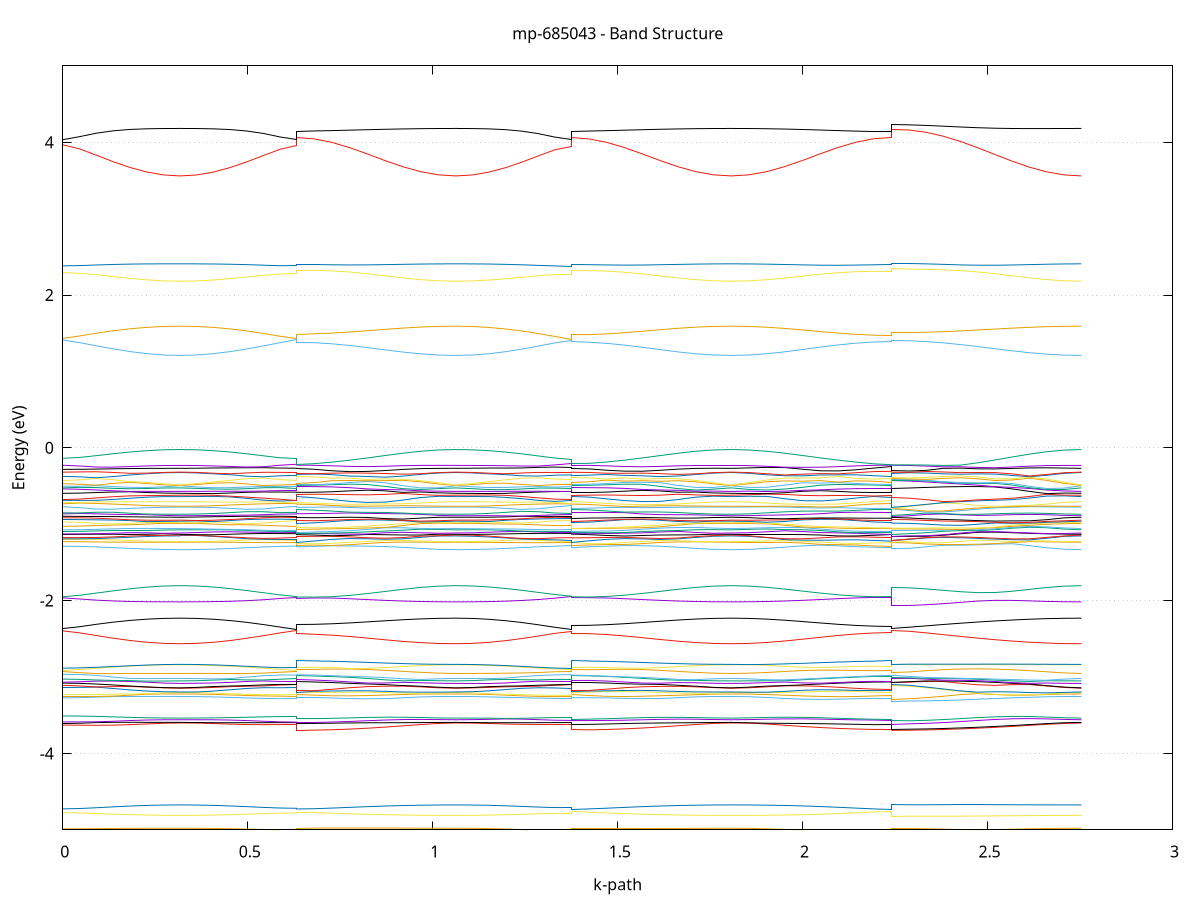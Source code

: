 set title 'mp-685043 - Band Structure'
set xlabel 'k-path'
set ylabel 'Energy (eV)'
set grid y
set yrange [-5:5]
set terminal png size 800,600
set output 'mp-685043_bands_gnuplot.png'
plot '-' using 1:2 with lines notitle, '-' using 1:2 with lines notitle, '-' using 1:2 with lines notitle, '-' using 1:2 with lines notitle, '-' using 1:2 with lines notitle, '-' using 1:2 with lines notitle, '-' using 1:2 with lines notitle, '-' using 1:2 with lines notitle, '-' using 1:2 with lines notitle, '-' using 1:2 with lines notitle, '-' using 1:2 with lines notitle, '-' using 1:2 with lines notitle, '-' using 1:2 with lines notitle, '-' using 1:2 with lines notitle, '-' using 1:2 with lines notitle, '-' using 1:2 with lines notitle, '-' using 1:2 with lines notitle, '-' using 1:2 with lines notitle, '-' using 1:2 with lines notitle, '-' using 1:2 with lines notitle, '-' using 1:2 with lines notitle, '-' using 1:2 with lines notitle, '-' using 1:2 with lines notitle, '-' using 1:2 with lines notitle, '-' using 1:2 with lines notitle, '-' using 1:2 with lines notitle, '-' using 1:2 with lines notitle, '-' using 1:2 with lines notitle, '-' using 1:2 with lines notitle, '-' using 1:2 with lines notitle, '-' using 1:2 with lines notitle, '-' using 1:2 with lines notitle, '-' using 1:2 with lines notitle, '-' using 1:2 with lines notitle, '-' using 1:2 with lines notitle, '-' using 1:2 with lines notitle, '-' using 1:2 with lines notitle, '-' using 1:2 with lines notitle, '-' using 1:2 with lines notitle, '-' using 1:2 with lines notitle, '-' using 1:2 with lines notitle, '-' using 1:2 with lines notitle, '-' using 1:2 with lines notitle, '-' using 1:2 with lines notitle, '-' using 1:2 with lines notitle, '-' using 1:2 with lines notitle, '-' using 1:2 with lines notitle, '-' using 1:2 with lines notitle, '-' using 1:2 with lines notitle, '-' using 1:2 with lines notitle, '-' using 1:2 with lines notitle, '-' using 1:2 with lines notitle, '-' using 1:2 with lines notitle, '-' using 1:2 with lines notitle, '-' using 1:2 with lines notitle, '-' using 1:2 with lines notitle, '-' using 1:2 with lines notitle, '-' using 1:2 with lines notitle, '-' using 1:2 with lines notitle, '-' using 1:2 with lines notitle, '-' using 1:2 with lines notitle, '-' using 1:2 with lines notitle, '-' using 1:2 with lines notitle, '-' using 1:2 with lines notitle, '-' using 1:2 with lines notitle, '-' using 1:2 with lines notitle, '-' using 1:2 with lines notitle, '-' using 1:2 with lines notitle, '-' using 1:2 with lines notitle, '-' using 1:2 with lines notitle, '-' using 1:2 with lines notitle, '-' using 1:2 with lines notitle, '-' using 1:2 with lines notitle, '-' using 1:2 with lines notitle, '-' using 1:2 with lines notitle, '-' using 1:2 with lines notitle, '-' using 1:2 with lines notitle, '-' using 1:2 with lines notitle, '-' using 1:2 with lines notitle, '-' using 1:2 with lines notitle, '-' using 1:2 with lines notitle, '-' using 1:2 with lines notitle, '-' using 1:2 with lines notitle, '-' using 1:2 with lines notitle, '-' using 1:2 with lines notitle, '-' using 1:2 with lines notitle, '-' using 1:2 with lines notitle, '-' using 1:2 with lines notitle, '-' using 1:2 with lines notitle, '-' using 1:2 with lines notitle, '-' using 1:2 with lines notitle, '-' using 1:2 with lines notitle, '-' using 1:2 with lines notitle, '-' using 1:2 with lines notitle, '-' using 1:2 with lines notitle, '-' using 1:2 with lines notitle, '-' using 1:2 with lines notitle, '-' using 1:2 with lines notitle, '-' using 1:2 with lines notitle, '-' using 1:2 with lines notitle, '-' using 1:2 with lines notitle, '-' using 1:2 with lines notitle, '-' using 1:2 with lines notitle, '-' using 1:2 with lines notitle, '-' using 1:2 with lines notitle, '-' using 1:2 with lines notitle, '-' using 1:2 with lines notitle, '-' using 1:2 with lines notitle, '-' using 1:2 with lines notitle, '-' using 1:2 with lines notitle, '-' using 1:2 with lines notitle, '-' using 1:2 with lines notitle, '-' using 1:2 with lines notitle, '-' using 1:2 with lines notitle, '-' using 1:2 with lines notitle, '-' using 1:2 with lines notitle, '-' using 1:2 with lines notitle, '-' using 1:2 with lines notitle, '-' using 1:2 with lines notitle, '-' using 1:2 with lines notitle, '-' using 1:2 with lines notitle, '-' using 1:2 with lines notitle, '-' using 1:2 with lines notitle, '-' using 1:2 with lines notitle, '-' using 1:2 with lines notitle, '-' using 1:2 with lines notitle, '-' using 1:2 with lines notitle, '-' using 1:2 with lines notitle, '-' using 1:2 with lines notitle, '-' using 1:2 with lines notitle, '-' using 1:2 with lines notitle, '-' using 1:2 with lines notitle, '-' using 1:2 with lines notitle, '-' using 1:2 with lines notitle, '-' using 1:2 with lines notitle, '-' using 1:2 with lines notitle, '-' using 1:2 with lines notitle, '-' using 1:2 with lines notitle, '-' using 1:2 with lines notitle, '-' using 1:2 with lines notitle, '-' using 1:2 with lines notitle, '-' using 1:2 with lines notitle, '-' using 1:2 with lines notitle, '-' using 1:2 with lines notitle, '-' using 1:2 with lines notitle, '-' using 1:2 with lines notitle, '-' using 1:2 with lines notitle, '-' using 1:2 with lines notitle, '-' using 1:2 with lines notitle, '-' using 1:2 with lines notitle, '-' using 1:2 with lines notitle, '-' using 1:2 with lines notitle, '-' using 1:2 with lines notitle, '-' using 1:2 with lines notitle, '-' using 1:2 with lines notitle, '-' using 1:2 with lines notitle, '-' using 1:2 with lines notitle, '-' using 1:2 with lines notitle, '-' using 1:2 with lines notitle, '-' using 1:2 with lines notitle, '-' using 1:2 with lines notitle, '-' using 1:2 with lines notitle, '-' using 1:2 with lines notitle, '-' using 1:2 with lines notitle, '-' using 1:2 with lines notitle, '-' using 1:2 with lines notitle, '-' using 1:2 with lines notitle, '-' using 1:2 with lines notitle, '-' using 1:2 with lines notitle, '-' using 1:2 with lines notitle, '-' using 1:2 with lines notitle, '-' using 1:2 with lines notitle, '-' using 1:2 with lines notitle, '-' using 1:2 with lines notitle
0.000000 -14.881994
0.045328 -14.885494
0.090656 -14.890994
0.135985 -14.896294
0.181313 -14.900894
0.226641 -14.904394
0.271969 -14.906594
0.317298 -14.907394
0.317298 -14.907394
0.362264 -14.906594
0.407230 -14.904494
0.452196 -14.901094
0.497162 -14.896594
0.542128 -14.891394
0.587095 -14.885994
0.632061 -14.882694
0.632061 -14.882794
0.679907 -14.883494
0.727753 -14.885694
0.775600 -14.888994
0.823446 -14.893094
0.871293 -14.897394
0.919139 -14.901394
0.966985 -14.904594
1.014832 -14.906694
1.062678 -14.907394
1.062678 -14.907394
1.107273 -14.906694
1.151868 -14.904594
1.196463 -14.901294
1.241059 -14.896894
1.285654 -14.891794
1.330249 -14.886594
1.374844 -14.883494
1.374844 -14.882094
1.422873 -14.882794
1.470902 -14.884994
1.518930 -14.888394
1.566959 -14.892694
1.614988 -14.897094
1.663016 -14.901194
1.711045 -14.904494
1.759074 -14.906594
1.807102 -14.907394
1.807102 -14.907394
1.855292 -14.906594
1.903481 -14.904394
1.951670 -14.900994
1.999859 -14.896794
2.048048 -14.892194
2.096238 -14.887894
2.144427 -14.884394
2.192616 -14.882094
2.240805 -14.881394
2.240805 -14.878694
2.287442 -14.879194
2.334079 -14.880594
2.380716 -14.883094
2.427353 -14.886494
2.473990 -14.890494
2.520626 -14.894694
2.567263 -14.898694
2.613900 -14.902294
2.660537 -14.904994
2.707174 -14.906794
2.753811 -14.907394
e
0.000000 -14.874794
0.045328 -14.871494
0.090656 -14.866494
0.135985 -14.861994
0.181313 -14.858394
0.226641 -14.855694
0.271969 -14.854094
0.317298 -14.853494
0.317298 -14.853494
0.362264 -14.854094
0.407230 -14.855794
0.452196 -14.858494
0.497162 -14.862294
0.542128 -14.866794
0.587095 -14.871794
0.632061 -14.874994
0.632061 -14.867294
0.679907 -14.866994
0.727753 -14.865894
0.775600 -14.864094
0.823446 -14.861894
0.871293 -14.859494
0.919139 -14.857194
0.966985 -14.855194
1.014832 -14.853994
1.062678 -14.853494
1.062678 -14.853494
1.107273 -14.854094
1.151868 -14.855894
1.196463 -14.858694
1.241059 -14.862494
1.285654 -14.867094
1.330249 -14.871994
1.374844 -14.875094
1.374844 -14.868894
1.422873 -14.868494
1.470902 -14.867294
1.518930 -14.865394
1.566959 -14.862894
1.614988 -14.860194
1.663016 -14.857594
1.711045 -14.855494
1.759074 -14.853994
1.807102 -14.853494
1.807102 -14.853494
1.855292 -14.854094
1.903481 -14.855694
1.951670 -14.857994
1.999859 -14.860894
2.048048 -14.863894
2.096238 -14.866694
2.144427 -14.868794
2.192616 -14.870094
2.240805 -14.870494
2.240805 -14.866294
2.287442 -14.866194
2.334079 -14.865794
2.380716 -14.864994
2.427353 -14.863694
2.473990 -14.861894
2.520626 -14.859994
2.567263 -14.857994
2.613900 -14.856194
2.660537 -14.854794
2.707174 -14.853794
2.753811 -14.853494
e
0.000000 -14.286094
0.045328 -14.286394
0.090656 -14.287194
0.135985 -14.288394
0.181313 -14.289594
0.226641 -14.290694
0.271969 -14.291394
0.317298 -14.291594
0.317298 -14.291594
0.362264 -14.291394
0.407230 -14.290894
0.452196 -14.289994
0.497162 -14.288694
0.542128 -14.287294
0.587095 -14.286094
0.632061 -14.285594
0.632061 -14.299294
0.679907 -14.298894
0.727753 -14.297594
0.775600 -14.295794
0.823446 -14.293694
0.871293 -14.291894
0.919139 -14.290794
0.966985 -14.290794
1.014832 -14.291294
1.062678 -14.291594
1.062678 -14.291594
1.107273 -14.291294
1.151868 -14.290494
1.196463 -14.289194
1.241059 -14.287394
1.285654 -14.285394
1.330249 -14.283794
1.374844 -14.283194
1.374844 -14.300094
1.422873 -14.299694
1.470902 -14.298394
1.518930 -14.296594
1.566959 -14.294394
1.614988 -14.292394
1.663016 -14.291094
1.711045 -14.290894
1.759074 -14.291394
1.807102 -14.291594
1.807102 -14.291594
1.855292 -14.292094
1.903481 -14.293494
1.951670 -14.295594
1.999859 -14.298094
2.048048 -14.300594
2.096238 -14.302994
2.144427 -14.304794
2.192616 -14.305994
2.240805 -14.306494
2.240805 -14.298794
2.287442 -14.298694
2.334079 -14.298594
2.380716 -14.298194
2.427353 -14.297594
2.473990 -14.296794
2.520626 -14.295794
2.567263 -14.294694
2.613900 -14.293494
2.660537 -14.292494
2.707174 -14.291794
2.753811 -14.291594
e
0.000000 -14.276294
0.045328 -14.276694
0.090656 -14.277694
0.135985 -14.278794
0.181313 -14.279694
0.226641 -14.280394
0.271969 -14.280694
0.317298 -14.280794
0.317298 -14.280794
0.362264 -14.280494
0.407230 -14.279694
0.452196 -14.278294
0.497162 -14.276394
0.542128 -14.273994
0.587095 -14.271194
0.632061 -14.268394
0.632061 -14.277994
0.679907 -14.277794
0.727753 -14.277494
0.775600 -14.277894
0.823446 -14.278994
0.871293 -14.280494
0.919139 -14.281494
0.966985 -14.281494
1.014832 -14.281094
1.062678 -14.280794
1.062678 -14.280794
1.107273 -14.280594
1.151868 -14.279894
1.196463 -14.278694
1.241059 -14.277094
1.285654 -14.275094
1.330249 -14.272694
1.374844 -14.270994
1.374844 -14.278594
1.422873 -14.278194
1.470902 -14.277394
1.518930 -14.276994
1.566959 -14.277794
1.614988 -14.279394
1.663016 -14.280694
1.711045 -14.281194
1.759074 -14.280994
1.807102 -14.280794
1.807102 -14.280794
1.855292 -14.280294
1.903481 -14.278994
1.951670 -14.277094
1.999859 -14.275494
2.048048 -14.274794
2.096238 -14.275294
2.144427 -14.276694
2.192616 -14.277994
2.240805 -14.278594
2.240805 -14.286394
2.287442 -14.286394
2.334079 -14.286294
2.380716 -14.286094
2.427353 -14.285794
2.473990 -14.285194
2.520626 -14.284294
2.567263 -14.283394
2.613900 -14.282394
2.660537 -14.281594
2.707174 -14.280994
2.753811 -14.280794
e
0.000000 -14.249094
0.045328 -14.248794
0.090656 -14.247994
0.135985 -14.246894
0.181313 -14.245794
0.226641 -14.244794
0.271969 -14.244094
0.317298 -14.243894
0.317298 -14.243894
0.362264 -14.244594
0.407230 -14.246594
0.452196 -14.249894
0.497162 -14.253994
0.542128 -14.258494
0.587095 -14.263094
0.632061 -14.266594
0.632061 -14.262194
0.679907 -14.261894
0.727753 -14.260994
0.775600 -14.258894
0.823446 -14.255694
0.871293 -14.252094
0.919139 -14.248794
0.966985 -14.246094
1.014832 -14.244494
1.062678 -14.243894
1.062678 -14.243894
1.107273 -14.244594
1.151868 -14.246594
1.196463 -14.249794
1.241059 -14.253794
1.285654 -14.258294
1.330249 -14.262694
1.374844 -14.265194
1.374844 -14.259694
1.422873 -14.259694
1.470902 -14.259294
1.518930 -14.257994
1.566959 -14.255294
1.614988 -14.251994
1.663016 -14.248694
1.711045 -14.246094
1.759074 -14.244494
1.807102 -14.243894
1.807102 -14.243894
1.855292 -14.243894
1.903481 -14.243894
1.951670 -14.243994
1.999859 -14.244094
2.048048 -14.244194
2.096238 -14.244494
2.144427 -14.244694
2.192616 -14.244794
2.240805 -14.244894
2.240805 -14.253294
2.287442 -14.252994
2.334079 -14.252194
2.380716 -14.250894
2.427353 -14.249494
2.473990 -14.247994
2.520626 -14.246694
2.567263 -14.245594
2.613900 -14.244794
2.660537 -14.244294
2.707174 -14.243994
2.753811 -14.243894
e
0.000000 -14.237794
0.045328 -14.236694
0.090656 -14.233894
0.135985 -14.230094
0.181313 -14.226094
0.226641 -14.222594
0.271969 -14.220394
0.317298 -14.219594
0.317298 -14.219594
0.362264 -14.219994
0.407230 -14.221094
0.452196 -14.222694
0.497162 -14.224494
0.542128 -14.226094
0.587095 -14.227194
0.632061 -14.227594
0.632061 -14.225494
0.679907 -14.225394
0.727753 -14.225094
0.775600 -14.224494
0.823446 -14.223694
0.871293 -14.222694
0.919139 -14.221494
0.966985 -14.220494
1.014832 -14.219794
1.062678 -14.219594
1.062678 -14.219594
1.107273 -14.219894
1.151868 -14.220894
1.196463 -14.222294
1.241059 -14.223794
1.285654 -14.225194
1.330249 -14.226194
1.374844 -14.226594
1.374844 -14.224694
1.422873 -14.224694
1.470902 -14.224494
1.518930 -14.224094
1.566959 -14.223394
1.614988 -14.222494
1.663016 -14.221494
1.711045 -14.220494
1.759074 -14.219794
1.807102 -14.219594
1.807102 -14.219594
1.855292 -14.220294
1.903481 -14.222194
1.951670 -14.225094
1.999859 -14.228194
2.048048 -14.230794
2.096238 -14.232294
2.144427 -14.232794
2.192616 -14.232694
2.240805 -14.232594
2.240805 -14.234494
2.287442 -14.234094
2.334079 -14.232894
2.380716 -14.231094
2.427353 -14.228994
2.473990 -14.226794
2.520626 -14.224694
2.567263 -14.222794
2.613900 -14.221394
2.660537 -14.220394
2.707174 -14.219694
2.753811 -14.219594
e
0.000000 -14.056794
0.045328 -14.056794
0.090656 -14.056694
0.135985 -14.056494
0.181313 -14.056394
0.226641 -14.056194
0.271969 -14.056094
0.317298 -14.056094
0.317298 -14.056094
0.362264 -14.055894
0.407230 -14.055394
0.452196 -14.054594
0.497162 -14.053494
0.542128 -14.052194
0.587095 -14.050894
0.632061 -14.050394
0.632061 -14.064694
0.679907 -14.064794
0.727753 -14.064794
0.775600 -14.064394
0.823446 -14.063394
0.871293 -14.061694
0.919139 -14.059694
0.966985 -14.057894
1.014832 -14.056494
1.062678 -14.056094
1.062678 -14.056094
1.107273 -14.055794
1.151868 -14.055194
1.196463 -14.054094
1.241059 -14.052594
1.285654 -14.050694
1.330249 -14.048694
1.374844 -14.047794
1.374844 -14.061894
1.422873 -14.061994
1.470902 -14.062194
1.518930 -14.062094
1.566959 -14.061494
1.614988 -14.060294
1.663016 -14.058794
1.711045 -14.057394
1.759074 -14.056394
1.807102 -14.056094
1.807102 -14.056094
1.855292 -14.056094
1.903481 -14.056394
1.951670 -14.056694
1.999859 -14.056894
2.048048 -14.056894
2.096238 -14.056594
2.144427 -14.056094
2.192616 -14.055594
2.240805 -14.055394
2.240805 -14.068194
2.287442 -14.069794
2.334079 -14.072094
2.380716 -14.073294
2.427353 -14.072894
2.473990 -14.071194
2.520626 -14.068494
2.567263 -14.065194
2.613900 -14.061794
2.660537 -14.058894
2.707174 -14.056794
2.753811 -14.056094
e
0.000000 -14.035694
0.045328 -14.035394
0.090656 -14.034794
0.135985 -14.033894
0.181313 -14.032994
0.226641 -14.032294
0.271969 -14.031994
0.317298 -14.031894
0.317298 -14.031894
0.362264 -14.031994
0.407230 -14.032494
0.452196 -14.033394
0.497162 -14.034894
0.542128 -14.036794
0.587095 -14.038394
0.632061 -14.039094
0.632061 -14.032794
0.679907 -14.032194
0.727753 -14.030694
0.775600 -14.028994
0.823446 -14.027894
0.871293 -14.027794
0.919139 -14.028694
0.966985 -14.030194
1.014832 -14.031394
1.062678 -14.031894
1.062678 -14.031894
1.107273 -14.031994
1.151868 -14.032394
1.196463 -14.033294
1.241059 -14.034894
1.285654 -14.036994
1.330249 -14.039194
1.374844 -14.040294
1.374844 -14.033794
1.422873 -14.033294
1.470902 -14.031894
1.518930 -14.030294
1.566959 -14.029294
1.614988 -14.028994
1.663016 -14.029594
1.711045 -14.030594
1.759074 -14.031494
1.807102 -14.031894
1.807102 -14.031894
1.855292 -14.031694
1.903481 -14.031494
1.951670 -14.031394
1.999859 -14.031794
2.048048 -14.032694
2.096238 -14.033894
2.144427 -14.035094
2.192616 -14.036194
2.240805 -14.036494
2.240805 -14.055394
2.287442 -14.052394
2.334079 -14.046094
2.380716 -14.038994
2.427353 -14.032294
2.473990 -14.027194
2.520626 -14.024594
2.567263 -14.024594
2.613900 -14.026494
2.660537 -14.028994
2.707174 -14.031094
2.753811 -14.031894
e
0.000000 -13.959094
0.045328 -13.960194
0.090656 -13.961694
0.135985 -13.962594
0.181313 -13.962594
0.226641 -13.961894
0.271969 -13.961094
0.317298 -13.960694
0.317298 -13.960694
0.362264 -13.960994
0.407230 -13.961594
0.452196 -13.962194
0.497162 -13.962194
0.542128 -13.961594
0.587095 -13.960794
0.632061 -13.960394
0.632061 -13.960194
0.679907 -13.960794
0.727753 -13.961994
0.775600 -13.963094
0.823446 -13.963794
0.871293 -13.963794
0.919139 -13.963094
0.966985 -13.961994
1.014832 -13.961094
1.062678 -13.960694
1.062678 -13.960694
1.107273 -13.960994
1.151868 -13.961794
1.196463 -13.962494
1.241059 -13.962694
1.285654 -13.962394
1.330249 -13.961794
1.374844 -13.961494
1.374844 -13.960294
1.422873 -13.960894
1.470902 -13.961994
1.518930 -13.962894
1.566959 -13.963494
1.614988 -13.963494
1.663016 -13.962894
1.711045 -13.961894
1.759074 -13.961094
1.807102 -13.960694
1.807102 -13.960694
1.855292 -13.960794
1.903481 -13.960994
1.951670 -13.960994
1.999859 -13.960694
2.048048 -13.960294
2.096238 -13.960394
2.144427 -13.960994
2.192616 -13.961794
2.240805 -13.962094
2.240805 -13.956494
2.287442 -13.956194
2.334079 -13.955494
2.380716 -13.954394
2.427353 -13.954294
2.473990 -13.956994
2.520626 -13.959794
2.567263 -13.961294
2.613900 -13.961594
2.660537 -13.961294
2.707174 -13.960894
2.753811 -13.960694
e
0.000000 -13.951794
0.045328 -13.949994
0.090656 -13.946494
0.135985 -13.942494
0.181313 -13.938694
0.226641 -13.935594
0.271969 -13.933594
0.317298 -13.932894
0.317298 -13.932894
0.362264 -13.933394
0.407230 -13.934794
0.452196 -13.936994
0.497162 -13.939594
0.542128 -13.942194
0.587095 -13.944194
0.632061 -13.945094
0.632061 -13.956494
0.679907 -13.955594
0.727753 -13.953394
0.775600 -13.950294
0.823446 -13.946694
0.871293 -13.942694
0.919139 -13.938894
0.966985 -13.935694
1.014832 -13.933594
1.062678 -13.932894
1.062678 -13.932894
1.107273 -13.933294
1.151868 -13.934594
1.196463 -13.936594
1.241059 -13.938994
1.285654 -13.941394
1.330249 -13.943194
1.374844 -13.943994
1.374844 -13.956694
1.422873 -13.955594
1.470902 -13.953194
1.518930 -13.949994
1.566959 -13.946194
1.614988 -13.942294
1.663016 -13.938594
1.711045 -13.935594
1.759074 -13.933594
1.807102 -13.932894
1.807102 -13.932894
1.855292 -13.933394
1.903481 -13.935094
1.951670 -13.937894
1.999859 -13.941494
2.048048 -13.945194
2.096238 -13.948294
2.144427 -13.950394
2.192616 -13.951594
2.240805 -13.951894
2.240805 -13.938094
2.287442 -13.939094
2.334079 -13.941694
2.380716 -13.945394
2.427353 -13.948194
2.473990 -13.947294
2.520626 -13.944594
2.567263 -13.941294
2.613900 -13.938094
2.660537 -13.935394
2.707174 -13.933494
2.753811 -13.932894
e
0.000000 -13.873394
0.045328 -13.873194
0.090656 -13.872594
0.135985 -13.871694
0.181313 -13.870494
0.226641 -13.869294
0.271969 -13.868694
0.317298 -13.868894
0.317298 -13.868894
0.362264 -13.869094
0.407230 -13.870594
0.452196 -13.872594
0.497162 -13.874394
0.542128 -13.875794
0.587095 -13.876794
0.632061 -13.877094
0.632061 -13.859594
0.679907 -13.859894
0.727753 -13.860894
0.775600 -13.862294
0.823446 -13.863994
0.871293 -13.865594
0.919139 -13.866994
0.966985 -13.867994
1.014832 -13.868694
1.062678 -13.868894
1.062678 -13.868894
1.107273 -13.869694
1.151868 -13.871294
1.196463 -13.872994
1.241059 -13.874494
1.285654 -13.875594
1.330249 -13.876194
1.374844 -13.876394
1.374844 -13.859594
1.422873 -13.859994
1.470902 -13.861094
1.518930 -13.862694
1.566959 -13.864494
1.614988 -13.866194
1.663016 -13.867394
1.711045 -13.868194
1.759074 -13.868694
1.807102 -13.868894
1.807102 -13.868894
1.855292 -13.869894
1.903481 -13.871694
1.951670 -13.872394
1.999859 -13.871694
2.048048 -13.869694
2.096238 -13.866794
2.144427 -13.863694
2.192616 -13.861094
2.240805 -13.860194
2.240805 -13.867694
2.287442 -13.867794
2.334079 -13.867894
2.380716 -13.868194
2.427353 -13.868494
2.473990 -13.868794
2.520626 -13.869094
2.567263 -13.869294
2.613900 -13.869294
2.660537 -13.869294
2.707174 -13.869094
2.753811 -13.868894
e
0.000000 -13.855894
0.045328 -13.856694
0.090656 -13.858694
0.135985 -13.861694
0.181313 -13.864794
0.226641 -13.867294
0.271969 -13.868094
0.317298 -13.867594
0.317298 -13.867594
0.362264 -13.867494
0.407230 -13.865794
0.452196 -13.863094
0.497162 -13.860394
0.542128 -13.858394
0.587095 -13.857294
0.632061 -13.857094
0.632061 -13.857294
0.679907 -13.857594
0.727753 -13.858594
0.775600 -13.859994
0.823446 -13.861794
0.871293 -13.863594
0.919139 -13.865294
0.966985 -13.866594
1.014832 -13.867394
1.062678 -13.867594
1.062678 -13.867594
1.107273 -13.867294
1.151868 -13.866294
1.196463 -13.865094
1.241059 -13.863994
1.285654 -13.863194
1.330249 -13.862794
1.374844 -13.862694
1.374844 -13.853394
1.422873 -13.853894
1.470902 -13.855394
1.518930 -13.857594
1.566959 -13.859994
1.614988 -13.862494
1.663016 -13.864794
1.711045 -13.866494
1.759074 -13.867394
1.807102 -13.867594
1.807102 -13.867594
1.855292 -13.867494
1.903481 -13.866594
1.951670 -13.864994
1.999859 -13.862994
2.048048 -13.860794
2.096238 -13.858694
2.144427 -13.856694
2.192616 -13.854694
2.240805 -13.852794
2.240805 -13.864194
2.287442 -13.864194
2.334079 -13.864394
2.380716 -13.864694
2.427353 -13.864994
2.473990 -13.865294
2.520626 -13.865694
2.567263 -13.866094
2.613900 -13.866494
2.660537 -13.866994
2.707174 -13.867394
2.753811 -13.867594
e
0.000000 -13.843194
0.045328 -13.843694
0.090656 -13.845194
0.135985 -13.848094
0.181313 -13.851994
0.226641 -13.856194
0.271969 -13.859794
0.317298 -13.861394
0.317298 -13.861394
0.362264 -13.860794
0.407230 -13.859394
0.452196 -13.857894
0.497162 -13.856594
0.542128 -13.855394
0.587095 -13.854294
0.632061 -13.853894
0.632061 -13.848294
0.679907 -13.848694
0.727753 -13.849894
0.775600 -13.851594
0.823446 -13.853694
0.871293 -13.855894
0.919139 -13.858094
0.966985 -13.859794
1.014832 -13.860994
1.062678 -13.861394
1.062678 -13.861394
1.107273 -13.860494
1.151868 -13.858494
1.196463 -13.856194
1.241059 -13.853994
1.285654 -13.852194
1.330249 -13.850994
1.374844 -13.850594
1.374844 -13.849594
1.422873 -13.849994
1.470902 -13.850994
1.518930 -13.852594
1.566959 -13.854394
1.614988 -13.856394
1.663016 -13.858194
1.711045 -13.859794
1.759074 -13.860994
1.807102 -13.861394
1.807102 -13.861394
1.855292 -13.859994
1.903481 -13.857594
1.951670 -13.855494
1.999859 -13.853894
2.048048 -13.852394
2.096238 -13.851194
2.144427 -13.850594
2.192616 -13.850994
2.240805 -13.852294
2.240805 -13.845494
2.287442 -13.845794
2.334079 -13.846694
2.380716 -13.848094
2.427353 -13.849994
2.473990 -13.852094
2.520626 -13.854294
2.567263 -13.856494
2.613900 -13.858494
2.660537 -13.860094
2.707174 -13.861094
2.753811 -13.861394
e
0.000000 -13.839094
0.045328 -13.839394
0.090656 -13.840194
0.135985 -13.840994
0.181313 -13.841594
0.226641 -13.842094
0.271969 -13.842394
0.317298 -13.842494
0.317298 -13.842494
0.362264 -13.842094
0.407230 -13.840794
0.452196 -13.838994
0.497162 -13.836894
0.542128 -13.834894
0.587095 -13.833494
0.632061 -13.832994
0.632061 -13.830294
0.679907 -13.830794
0.727753 -13.831994
0.775600 -13.833794
0.823446 -13.835794
0.871293 -13.837794
0.919139 -13.839594
0.966985 -13.841094
1.014832 -13.842094
1.062678 -13.842494
1.062678 -13.842494
1.107273 -13.842094
1.151868 -13.840994
1.196463 -13.839294
1.241059 -13.837494
1.285654 -13.835694
1.330249 -13.834494
1.374844 -13.833994
1.374844 -13.833494
1.422873 -13.833794
1.470902 -13.834694
1.518930 -13.835994
1.566959 -13.837494
1.614988 -13.838894
1.663016 -13.840194
1.711045 -13.841394
1.759074 -13.842194
1.807102 -13.842494
1.807102 -13.842494
1.855292 -13.842294
1.903481 -13.841694
1.951670 -13.840894
1.999859 -13.839994
2.048048 -13.839094
2.096238 -13.838294
2.144427 -13.837694
2.192616 -13.837294
2.240805 -13.837194
2.240805 -13.831494
2.287442 -13.831794
2.334079 -13.832394
2.380716 -13.833494
2.427353 -13.834794
2.473990 -13.836294
2.520626 -13.837894
2.567263 -13.839394
2.613900 -13.840694
2.660537 -13.841694
2.707174 -13.842294
2.753811 -13.842494
e
0.000000 -13.787194
0.045328 -13.786694
0.090656 -13.785194
0.135985 -13.782994
0.181313 -13.780294
0.226641 -13.777494
0.271969 -13.774694
0.317298 -13.772894
0.317298 -13.772894
0.362264 -13.773794
0.407230 -13.775294
0.452196 -13.776994
0.497162 -13.778694
0.542128 -13.780294
0.587095 -13.781494
0.632061 -13.781894
0.632061 -13.787594
0.679907 -13.787394
0.727753 -13.786894
0.775600 -13.785994
0.823446 -13.784694
0.871293 -13.782894
0.919139 -13.780594
0.966985 -13.777994
1.014832 -13.775194
1.062678 -13.772894
1.062678 -13.772894
1.107273 -13.773494
1.151868 -13.774694
1.196463 -13.776194
1.241059 -13.777794
1.285654 -13.779194
1.330249 -13.780194
1.374844 -13.780594
1.374844 -13.787594
1.422873 -13.787394
1.470902 -13.786694
1.518930 -13.785694
1.566959 -13.784194
1.614988 -13.782394
1.663016 -13.780194
1.711045 -13.777694
1.759074 -13.774994
1.807102 -13.772894
1.807102 -13.772894
1.855292 -13.774394
1.903481 -13.776294
1.951670 -13.777894
1.999859 -13.779294
2.048048 -13.780394
2.096238 -13.781394
2.144427 -13.782094
2.192616 -13.782494
2.240805 -13.782494
2.240805 -13.784494
2.287442 -13.784594
2.334079 -13.784794
2.380716 -13.784994
2.427353 -13.785094
2.473990 -13.784794
2.520626 -13.784094
2.567263 -13.782794
2.613900 -13.780794
2.660537 -13.778294
2.707174 -13.775394
2.753811 -13.772894
e
0.000000 -13.766594
0.045328 -13.766694
0.090656 -13.766994
0.135985 -13.767394
0.181313 -13.767994
0.226641 -13.768794
0.271969 -13.769994
0.317298 -13.771194
0.317298 -13.771194
0.362264 -13.770394
0.407230 -13.769394
0.452196 -13.769094
0.497162 -13.769194
0.542128 -13.769194
0.587095 -13.769194
0.632061 -13.769094
0.632061 -13.774594
0.679907 -13.774294
0.727753 -13.773594
0.775600 -13.772594
0.823446 -13.771394
0.871293 -13.770194
0.919139 -13.769194
0.966985 -13.768594
1.014832 -13.769294
1.062678 -13.771194
1.062678 -13.771194
1.107273 -13.770994
1.151868 -13.770794
1.196463 -13.770894
1.241059 -13.770894
1.285654 -13.770894
1.330249 -13.770794
1.374844 -13.770794
1.374844 -13.775194
1.422873 -13.774894
1.470902 -13.774094
1.518930 -13.773094
1.566959 -13.771894
1.614988 -13.770694
1.663016 -13.769794
1.711045 -13.769294
1.759074 -13.769794
1.807102 -13.771194
1.807102 -13.771194
1.855292 -13.770194
1.903481 -13.769694
1.951670 -13.770494
1.999859 -13.771594
2.048048 -13.772594
2.096238 -13.773194
2.144427 -13.773494
2.192616 -13.773394
2.240805 -13.773294
2.240805 -13.769394
2.287442 -13.769594
2.334079 -13.769994
2.380716 -13.770494
2.427353 -13.770994
2.473990 -13.771194
2.520626 -13.771094
2.567263 -13.770494
2.613900 -13.769694
2.660537 -13.768894
2.707174 -13.769294
2.753811 -13.771194
e
0.000000 -13.761894
0.045328 -13.761994
0.090656 -13.762394
0.135985 -13.763094
0.181313 -13.763994
0.226641 -13.764994
0.271969 -13.765894
0.317298 -13.766194
0.317298 -13.766194
0.362264 -13.766294
0.407230 -13.766594
0.452196 -13.766294
0.497162 -13.765594
0.542128 -13.764894
0.587095 -13.764494
0.632061 -13.764394
0.632061 -13.755694
0.679907 -13.755694
0.727753 -13.755994
0.775600 -13.756594
0.823446 -13.757794
0.871293 -13.759694
0.919139 -13.761994
0.966985 -13.764394
1.014832 -13.765994
1.062678 -13.766194
1.062678 -13.766194
1.107273 -13.766094
1.151868 -13.765694
1.196463 -13.765094
1.241059 -13.764494
1.285654 -13.763994
1.330249 -13.763694
1.374844 -13.763594
1.374844 -13.756794
1.422873 -13.756894
1.470902 -13.756994
1.518930 -13.757494
1.566959 -13.758394
1.614988 -13.759894
1.663016 -13.761894
1.711045 -13.764094
1.759074 -13.765794
1.807102 -13.766194
1.807102 -13.766194
1.855292 -13.766194
1.903481 -13.765894
1.951670 -13.765194
1.999859 -13.764994
2.048048 -13.765494
2.096238 -13.766694
2.144427 -13.768394
2.192616 -13.769994
2.240805 -13.770794
2.240805 -13.751294
2.287442 -13.751294
2.334079 -13.751494
2.380716 -13.751994
2.427353 -13.752794
2.473990 -13.754094
2.520626 -13.755894
2.567263 -13.758194
2.613900 -13.760894
2.660537 -13.763794
2.707174 -13.765894
2.753811 -13.766194
e
0.000000 -13.741794
0.045328 -13.741794
0.090656 -13.742094
0.135985 -13.742394
0.181313 -13.742794
0.226641 -13.743194
0.271969 -13.743394
0.317298 -13.743494
0.317298 -13.743494
0.362264 -13.743394
0.407230 -13.742894
0.452196 -13.742294
0.497162 -13.741794
0.542128 -13.741394
0.587095 -13.741194
0.632061 -13.741094
0.632061 -13.739294
0.679907 -13.739394
0.727753 -13.739594
0.775600 -13.739894
0.823446 -13.740394
0.871293 -13.741094
0.919139 -13.741794
0.966985 -13.742694
1.014832 -13.743294
1.062678 -13.743494
1.062678 -13.743494
1.107273 -13.743394
1.151868 -13.742994
1.196463 -13.742594
1.241059 -13.742094
1.285654 -13.741694
1.330249 -13.741494
1.374844 -13.741394
1.374844 -13.739094
1.422873 -13.739194
1.470902 -13.739394
1.518930 -13.739794
1.566959 -13.740394
1.614988 -13.741094
1.663016 -13.741894
1.711045 -13.742694
1.759074 -13.743294
1.807102 -13.743494
1.807102 -13.743494
1.855292 -13.742994
1.903481 -13.741694
1.951670 -13.739794
1.999859 -13.737794
2.048048 -13.735894
2.096238 -13.734294
2.144427 -13.732994
2.192616 -13.732294
2.240805 -13.731994
2.240805 -13.732994
2.287442 -13.732994
2.334079 -13.733194
2.380716 -13.733594
2.427353 -13.734194
2.473990 -13.735194
2.520626 -13.736494
2.567263 -13.738194
2.613900 -13.739994
2.660537 -13.741694
2.707174 -13.742994
2.753811 -13.743494
e
0.000000 -13.186994
0.045328 -13.189394
0.090656 -13.194794
0.135985 -13.200894
0.181313 -13.206694
0.226641 -13.211294
0.271969 -13.214194
0.317298 -13.215294
0.317298 -13.215294
0.362264 -13.214194
0.407230 -13.211194
0.452196 -13.206594
0.497162 -13.200794
0.542128 -13.194394
0.587095 -13.188594
0.632061 -13.185894
0.632061 -13.176994
0.679907 -13.178994
0.727753 -13.183194
0.775600 -13.188594
0.823446 -13.194694
0.871293 -13.200794
0.919139 -13.206594
0.966985 -13.211194
1.014832 -13.214194
1.062678 -13.215294
1.062678 -13.215294
1.107273 -13.214194
1.151868 -13.211294
1.196463 -13.206794
1.241059 -13.201094
1.285654 -13.194894
1.330249 -13.189294
1.374844 -13.186794
1.374844 -13.176994
1.422873 -13.178994
1.470902 -13.183294
1.518930 -13.188694
1.566959 -13.194694
1.614988 -13.200894
1.663016 -13.206594
1.711045 -13.211194
1.759074 -13.214194
1.807102 -13.215294
1.807102 -13.215294
1.855292 -13.214194
1.903481 -13.211194
1.951670 -13.206494
1.999859 -13.200894
2.048048 -13.194694
2.096238 -13.188794
2.144427 -13.183494
2.192616 -13.179394
2.240805 -13.177594
2.240805 -13.174894
2.287442 -13.175494
2.334079 -13.177694
2.380716 -13.181194
2.427353 -13.185894
2.473990 -13.191294
2.520626 -13.197094
2.567263 -13.202794
2.613900 -13.207794
2.660537 -13.211794
2.707174 -13.214394
2.753811 -13.215294
e
0.000000 -13.165094
0.045328 -13.163194
0.090656 -13.159094
0.135985 -13.154794
0.181313 -13.151194
0.226641 -13.148494
0.271969 -13.146794
0.317298 -13.146294
0.317298 -13.146294
0.362264 -13.146794
0.407230 -13.148594
0.452196 -13.151494
0.497162 -13.155394
0.542128 -13.159994
0.587095 -13.164594
0.632061 -13.166894
0.632061 -13.168594
0.679907 -13.167094
0.727753 -13.164094
0.775600 -13.160694
0.823446 -13.157194
0.871293 -13.153694
0.919139 -13.150694
0.966985 -13.148294
1.014832 -13.146794
1.062678 -13.146294
1.062678 -13.146294
1.107273 -13.146894
1.151868 -13.148694
1.196463 -13.151594
1.241059 -13.155494
1.285654 -13.160094
1.330249 -13.164594
1.374844 -13.166694
1.374844 -13.169294
1.422873 -13.167694
1.470902 -13.164594
1.518930 -13.161094
1.566959 -13.157494
1.614988 -13.153994
1.663016 -13.150794
1.711045 -13.148394
1.759074 -13.146794
1.807102 -13.146294
1.807102 -13.146294
1.855292 -13.146794
1.903481 -13.148494
1.951670 -13.151094
1.999859 -13.154294
2.048048 -13.157994
2.096238 -13.161694
2.144427 -13.165094
2.192616 -13.168094
2.240805 -13.169594
2.240805 -13.166694
2.287442 -13.166294
2.334079 -13.165194
2.380716 -13.163294
2.427353 -13.160694
2.473990 -13.157894
2.520626 -13.154894
2.567263 -13.152094
2.613900 -13.149694
2.660537 -13.147794
2.707174 -13.146594
2.753811 -13.146294
e
0.000000 -8.914994
0.045328 -8.914694
0.090656 -8.913794
0.135985 -8.912594
0.181313 -8.911294
0.226641 -8.909994
0.271969 -8.909194
0.317298 -8.908894
0.317298 -8.908894
0.362264 -8.908894
0.407230 -8.909194
0.452196 -8.909494
0.497162 -8.909894
0.542128 -8.910394
0.587095 -8.910694
0.632061 -8.910794
0.632061 -8.917394
0.679907 -8.917194
0.727753 -8.916394
0.775600 -8.915194
0.823446 -8.913794
0.871293 -8.912294
0.919139 -8.910894
0.966985 -8.909794
1.014832 -8.909094
1.062678 -8.908894
1.062678 -8.908894
1.107273 -8.908994
1.151868 -8.909194
1.196463 -8.909694
1.241059 -8.910194
1.285654 -8.910694
1.330249 -8.910994
1.374844 -8.911194
1.374844 -8.916994
1.422873 -8.916694
1.470902 -8.916094
1.518930 -8.914994
1.566959 -8.913694
1.614988 -8.912194
1.663016 -8.910894
1.711045 -8.909794
1.759074 -8.909094
1.807102 -8.908894
1.807102 -8.908894
1.855292 -8.908994
1.903481 -8.909194
1.951670 -8.909694
1.999859 -8.910094
2.048048 -8.910694
2.096238 -8.911194
2.144427 -8.911694
2.192616 -8.911994
2.240805 -8.912094
2.240805 -8.917794
2.287442 -8.917694
2.334079 -8.917194
2.380716 -8.916394
2.427353 -8.915394
2.473990 -8.914194
2.520626 -8.912894
2.567263 -8.911694
2.613900 -8.910594
2.660537 -8.909694
2.707174 -8.909094
2.753811 -8.908894
e
0.000000 -8.903094
0.045328 -8.902794
0.090656 -8.901894
0.135985 -8.900594
0.181313 -8.899394
0.226641 -8.898794
0.271969 -8.898794
0.317298 -8.898794
0.317298 -8.898794
0.362264 -8.898994
0.407230 -8.899594
0.452196 -8.900494
0.497162 -8.901594
0.542128 -8.902594
0.587095 -8.903294
0.632061 -8.903494
0.632061 -8.905594
0.679907 -8.905394
0.727753 -8.904694
0.775600 -8.903694
0.823446 -8.902394
0.871293 -8.901094
0.919139 -8.899994
0.966985 -8.899294
1.014832 -8.898894
1.062678 -8.898794
1.062678 -8.898794
1.107273 -8.898894
1.151868 -8.899194
1.196463 -8.899694
1.241059 -8.900194
1.285654 -8.900694
1.330249 -8.900994
1.374844 -8.901094
1.374844 -8.905394
1.422873 -8.905094
1.470902 -8.904394
1.518930 -8.903194
1.566959 -8.901794
1.614988 -8.900494
1.663016 -8.899494
1.711045 -8.899094
1.759074 -8.898894
1.807102 -8.898794
1.807102 -8.898794
1.855292 -8.899094
1.903481 -8.900094
1.951670 -8.901494
1.999859 -8.903094
2.048048 -8.904794
2.096238 -8.906394
2.144427 -8.907494
2.192616 -8.908194
2.240805 -8.908494
2.240805 -8.907094
2.287442 -8.906894
2.334079 -8.906494
2.380716 -8.905894
2.427353 -8.904994
2.473990 -8.903994
2.520626 -8.902894
2.567263 -8.901694
2.613900 -8.900594
2.660537 -8.899594
2.707174 -8.898994
2.753811 -8.898794
e
0.000000 -8.897594
0.045328 -8.897594
0.090656 -8.897694
0.135985 -8.897894
0.181313 -8.897794
0.226641 -8.897194
0.271969 -8.896394
0.317298 -8.896094
0.317298 -8.896094
0.362264 -8.896194
0.407230 -8.896494
0.452196 -8.896994
0.497162 -8.897494
0.542128 -8.897994
0.587095 -8.898294
0.632061 -8.898394
0.632061 -8.900194
0.679907 -8.899994
0.727753 -8.899694
0.775600 -8.899194
0.823446 -8.898694
0.871293 -8.898094
0.919139 -8.897494
0.966985 -8.896794
1.014832 -8.896294
1.062678 -8.896094
1.062678 -8.896094
1.107273 -8.896194
1.151868 -8.896294
1.196463 -8.896494
1.241059 -8.896694
1.285654 -8.896894
1.330249 -8.897194
1.374844 -8.897294
1.374844 -8.900494
1.422873 -8.900394
1.470902 -8.900194
1.518930 -8.899894
1.566959 -8.899494
1.614988 -8.898894
1.663016 -8.898094
1.711045 -8.897094
1.759074 -8.896394
1.807102 -8.896094
1.807102 -8.896094
1.855292 -8.896194
1.903481 -8.896494
1.951670 -8.896994
1.999859 -8.897494
2.048048 -8.897894
2.096238 -8.898294
2.144427 -8.898494
2.192616 -8.898494
2.240805 -8.898494
2.240805 -8.905094
2.287442 -8.904994
2.334079 -8.904594
2.380716 -8.903794
2.427353 -8.902694
2.473990 -8.901494
2.520626 -8.900094
2.567263 -8.898894
2.613900 -8.897694
2.660537 -8.896894
2.707174 -8.896294
2.753811 -8.896094
e
0.000000 -8.892394
0.045328 -8.892294
0.090656 -8.892094
0.135985 -8.891794
0.181313 -8.891594
0.226641 -8.891294
0.271969 -8.891094
0.317298 -8.891094
0.317298 -8.891094
0.362264 -8.891294
0.407230 -8.891794
0.452196 -8.892394
0.497162 -8.892994
0.542128 -8.893494
0.587095 -8.893794
0.632061 -8.893894
0.632061 -8.896294
0.679907 -8.896194
0.727753 -8.895794
0.775600 -8.895294
0.823446 -8.894494
0.871293 -8.893594
0.919139 -8.892594
0.966985 -8.891794
1.014832 -8.891294
1.062678 -8.891094
1.062678 -8.891094
1.107273 -8.891294
1.151868 -8.892094
1.196463 -8.893094
1.241059 -8.894194
1.285654 -8.895094
1.330249 -8.895594
1.374844 -8.895694
1.374844 -8.895194
1.422873 -8.894994
1.470902 -8.894694
1.518930 -8.894294
1.566959 -8.893594
1.614988 -8.892894
1.663016 -8.892194
1.711045 -8.891594
1.759074 -8.891194
1.807102 -8.891094
1.807102 -8.891094
1.855292 -8.891194
1.903481 -8.891594
1.951670 -8.892294
1.999859 -8.893194
2.048048 -8.894294
2.096238 -8.895394
2.144427 -8.896394
2.192616 -8.897194
2.240805 -8.897494
2.240805 -8.899994
2.287442 -8.899694
2.334079 -8.898894
2.380716 -8.897794
2.427353 -8.896494
2.473990 -8.895194
2.520626 -8.893994
2.567263 -8.892894
2.613900 -8.892094
2.660537 -8.891494
2.707174 -8.891194
2.753811 -8.891094
e
0.000000 -8.552894
0.045328 -8.552894
0.090656 -8.553094
0.135985 -8.553294
0.181313 -8.553494
0.226641 -8.553694
0.271969 -8.553794
0.317298 -8.553894
0.317298 -8.553894
0.362264 -8.553794
0.407230 -8.553694
0.452196 -8.553594
0.497162 -8.553394
0.542128 -8.553194
0.587095 -8.553094
0.632061 -8.552994
0.632061 -8.554794
0.679907 -8.554794
0.727753 -8.554694
0.775600 -8.554594
0.823446 -8.554394
0.871293 -8.554294
0.919139 -8.554094
0.966985 -8.553994
1.014832 -8.553894
1.062678 -8.553894
1.062678 -8.553894
1.107273 -8.553794
1.151868 -8.553794
1.196463 -8.553594
1.241059 -8.553494
1.285654 -8.553294
1.330249 -8.553194
1.374844 -8.553194
1.374844 -8.554694
1.422873 -8.554594
1.470902 -8.554594
1.518930 -8.554494
1.566959 -8.554294
1.614988 -8.554194
1.663016 -8.554094
1.711045 -8.553994
1.759074 -8.553894
1.807102 -8.553894
1.807102 -8.553894
1.855292 -8.553894
1.903481 -8.553894
1.951670 -8.553994
1.999859 -8.554094
2.048048 -8.554294
2.096238 -8.554394
2.144427 -8.554494
2.192616 -8.554494
2.240805 -8.554594
2.240805 -8.557894
2.287442 -8.557794
2.334079 -8.557594
2.380716 -8.557294
2.427353 -8.556894
2.473990 -8.556394
2.520626 -8.555794
2.567263 -8.555194
2.613900 -8.554694
2.660537 -8.554194
2.707174 -8.553994
2.753811 -8.553894
e
0.000000 -8.505194
0.045328 -8.505094
0.090656 -8.504894
0.135985 -8.504494
0.181313 -8.504194
0.226641 -8.503894
0.271969 -8.503594
0.317298 -8.503594
0.317298 -8.503594
0.362264 -8.503594
0.407230 -8.503794
0.452196 -8.504094
0.497162 -8.504494
0.542128 -8.504794
0.587095 -8.504994
0.632061 -8.505094
0.632061 -8.504594
0.679907 -8.504594
0.727753 -8.504494
0.775600 -8.504294
0.823446 -8.504094
0.871293 -8.503994
0.919139 -8.503794
0.966985 -8.503694
1.014832 -8.503594
1.062678 -8.503594
1.062678 -8.503594
1.107273 -8.503594
1.151868 -8.503794
1.196463 -8.504094
1.241059 -8.504494
1.285654 -8.504794
1.330249 -8.504994
1.374844 -8.505094
1.374844 -8.504994
1.422873 -8.504994
1.470902 -8.504794
1.518930 -8.504594
1.566959 -8.504294
1.614988 -8.504094
1.663016 -8.503894
1.711045 -8.503694
1.759074 -8.503594
1.807102 -8.503594
1.807102 -8.503594
1.855292 -8.503594
1.903481 -8.503694
1.951670 -8.503894
1.999859 -8.504094
2.048048 -8.504394
2.096238 -8.504594
2.144427 -8.504894
2.192616 -8.504994
2.240805 -8.505094
2.240805 -8.502794
2.287442 -8.502794
2.334079 -8.502794
2.380716 -8.502794
2.427353 -8.502794
2.473990 -8.502894
2.520626 -8.502994
2.567263 -8.503194
2.613900 -8.503294
2.660537 -8.503494
2.707174 -8.503494
2.753811 -8.503594
e
0.000000 -5.154794
0.045328 -5.156094
0.090656 -5.159294
0.135985 -5.164294
0.181313 -5.170694
0.226641 -5.177094
0.271969 -5.181594
0.317298 -5.183294
0.317298 -5.183294
0.362264 -5.181594
0.407230 -5.177094
0.452196 -5.171294
0.497162 -5.166394
0.542128 -5.163994
0.587095 -5.162894
0.632061 -5.162594
0.632061 -5.162094
0.679907 -5.161694
0.727753 -5.160994
0.775600 -5.160694
0.823446 -5.160494
0.871293 -5.161794
0.919139 -5.167794
0.966985 -5.175494
1.014832 -5.181194
1.062678 -5.183294
1.062678 -5.183294
1.107273 -5.181594
1.151868 -5.176894
1.196463 -5.170494
1.241059 -5.165494
1.285654 -5.163694
1.330249 -5.163494
1.374844 -5.163494
1.374844 -5.165194
1.422873 -5.165194
1.470902 -5.164794
1.518930 -5.163694
1.566959 -5.162194
1.614988 -5.161994
1.663016 -5.167594
1.711045 -5.175494
1.759074 -5.181194
1.807102 -5.183294
1.807102 -5.183294
1.855292 -5.181094
1.903481 -5.175194
1.951670 -5.167094
1.999859 -5.160794
2.048048 -5.162194
2.096238 -5.165294
2.144427 -5.167894
2.192616 -5.169694
2.240805 -5.170294
2.240805 -5.178094
2.287442 -5.177694
2.334079 -5.176294
2.380716 -5.174094
2.427353 -5.171094
2.473990 -5.167694
2.520626 -5.163994
2.567263 -5.160594
2.613900 -5.165194
2.660537 -5.174694
2.707174 -5.181094
2.753811 -5.183294
e
0.000000 -5.151694
0.045328 -5.151794
0.090656 -5.152494
0.135985 -5.153294
0.181313 -5.153394
0.226641 -5.152494
0.271969 -5.151194
0.317298 -5.150494
0.317298 -5.150494
0.362264 -5.150394
0.407230 -5.150494
0.452196 -5.150094
0.497162 -5.148094
0.542128 -5.146094
0.587095 -5.145794
0.632061 -5.145894
0.632061 -5.155994
0.679907 -5.156594
0.727753 -5.156594
0.775600 -5.154894
0.823446 -5.153094
0.871293 -5.154194
0.919139 -5.154594
0.966985 -5.153194
1.014832 -5.151294
1.062678 -5.150494
1.062678 -5.150494
1.107273 -5.150394
1.151868 -5.150694
1.196463 -5.150594
1.241059 -5.148094
1.285654 -5.143494
1.330249 -5.140394
1.374844 -5.139094
1.374844 -5.155594
1.422873 -5.155394
1.470902 -5.154394
1.518930 -5.152794
1.566959 -5.151594
1.614988 -5.153794
1.663016 -5.154194
1.711045 -5.152594
1.759074 -5.151094
1.807102 -5.150494
1.807102 -5.150494
1.855292 -5.150894
1.903481 -5.152194
1.951670 -5.154494
1.999859 -5.156394
2.048048 -5.154894
2.096238 -5.154294
2.144427 -5.153594
2.192616 -5.152094
2.240805 -5.150894
2.240805 -5.172294
2.287442 -5.171794
2.334079 -5.170094
2.380716 -5.167394
2.427353 -5.163994
2.473990 -5.160194
2.520626 -5.156494
2.567263 -5.155394
2.613900 -5.156794
2.660537 -5.153894
2.707174 -5.151494
2.753811 -5.150494
e
0.000000 -5.141494
0.045328 -5.140594
0.090656 -5.139094
0.135985 -5.138194
0.181313 -5.138194
0.226641 -5.139194
0.271969 -5.140594
0.317298 -5.141194
0.317298 -5.141194
0.362264 -5.141694
0.407230 -5.141894
0.452196 -5.141194
0.497162 -5.139694
0.542128 -5.137394
0.587095 -5.135694
0.632061 -5.135194
0.632061 -5.143794
0.679907 -5.143394
0.727753 -5.143394
0.775600 -5.144194
0.823446 -5.145894
0.871293 -5.145994
0.919139 -5.144294
0.966985 -5.142794
1.014832 -5.141694
1.062678 -5.141194
1.062678 -5.141194
1.107273 -5.141194
1.151868 -5.140294
1.196463 -5.138694
1.241059 -5.137194
1.285654 -5.135694
1.330249 -5.135594
1.374844 -5.136194
1.374844 -5.140094
1.422873 -5.139794
1.470902 -5.139794
1.518930 -5.141094
1.566959 -5.144194
1.614988 -5.145394
1.663016 -5.144094
1.711045 -5.142594
1.759074 -5.141594
1.807102 -5.141194
1.807102 -5.141194
1.855292 -5.141694
1.903481 -5.142694
1.951670 -5.143094
1.999859 -5.141894
2.048048 -5.139394
2.096238 -5.138194
2.144427 -5.138294
2.192616 -5.139394
2.240805 -5.140394
2.240805 -5.115194
2.287442 -5.115394
2.334079 -5.116294
2.380716 -5.117994
2.427353 -5.121494
2.473990 -5.128494
2.520626 -5.138794
2.567263 -5.148394
2.613900 -5.147494
2.660537 -5.144594
2.707174 -5.142194
2.753811 -5.141194
e
0.000000 -5.129394
0.045328 -5.129194
0.090656 -5.128294
0.135985 -5.127094
0.181313 -5.125494
0.226641 -5.123494
0.271969 -5.125994
0.317298 -5.127494
0.317298 -5.127494
0.362264 -5.126294
0.407230 -5.125494
0.452196 -5.125894
0.497162 -5.125694
0.542128 -5.123394
0.587095 -5.119694
0.632061 -5.118294
0.632061 -5.129894
0.679907 -5.127894
0.727753 -5.124294
0.775600 -5.124194
0.823446 -5.125494
0.871293 -5.125594
0.919139 -5.124294
0.966985 -5.123294
1.014832 -5.125594
1.062678 -5.127494
1.062678 -5.127494
1.107273 -5.128194
1.151868 -5.129394
1.196463 -5.130094
1.241059 -5.129594
1.285654 -5.127694
1.330249 -5.122894
1.374844 -5.119994
1.374844 -5.125294
1.422873 -5.124094
1.470902 -5.124694
1.518930 -5.126994
1.566959 -5.128294
1.614988 -5.128194
1.663016 -5.127494
1.711045 -5.127094
1.759074 -5.127194
1.807102 -5.127494
1.807102 -5.127494
1.855292 -5.127594
1.903481 -5.128094
1.951670 -5.128694
1.999859 -5.128694
2.048048 -5.126294
2.096238 -5.122194
2.144427 -5.123094
2.192616 -5.127494
2.240805 -5.129394
2.240805 -5.109494
2.287442 -5.109694
2.334079 -5.110794
2.380716 -5.113194
2.427353 -5.116594
2.473990 -5.119594
2.520626 -5.121694
2.567263 -5.123194
2.613900 -5.124394
2.660537 -5.125594
2.707174 -5.126894
2.753811 -5.127494
e
0.000000 -5.102494
0.045328 -5.106894
0.090656 -5.112694
0.135985 -5.116694
0.181313 -5.119294
0.226641 -5.121894
0.271969 -5.120294
0.317298 -5.119194
0.317298 -5.119194
0.362264 -5.118794
0.407230 -5.115894
0.452196 -5.111794
0.497162 -5.110294
0.542128 -5.110194
0.587095 -5.108794
0.632061 -5.104994
0.632061 -5.116994
0.679907 -5.117394
0.727753 -5.117394
0.775600 -5.114394
0.823446 -5.112394
0.871293 -5.113194
0.919139 -5.115594
0.966985 -5.118694
1.014832 -5.119494
1.062678 -5.119194
1.062678 -5.119194
1.107273 -5.117394
1.151868 -5.113794
1.196463 -5.111294
1.241059 -5.109894
1.285654 -5.108994
1.330249 -5.108394
1.374844 -5.107894
1.374844 -5.120494
1.422873 -5.120594
1.470902 -5.117394
1.518930 -5.112694
1.566959 -5.110994
1.614988 -5.111994
1.663016 -5.113894
1.711045 -5.115894
1.759074 -5.118094
1.807102 -5.119194
1.807102 -5.119194
1.855292 -5.117594
1.903481 -5.114294
1.951670 -5.111294
1.999859 -5.110094
2.048048 -5.110994
2.096238 -5.113294
2.144427 -5.112894
2.192616 -5.110294
2.240805 -5.109294
2.240805 -5.105594
2.287442 -5.105794
2.334079 -5.106194
2.380716 -5.106894
2.427353 -5.107894
2.473990 -5.109394
2.520626 -5.110894
2.567263 -5.112294
2.613900 -5.113794
2.660537 -5.115794
2.707174 -5.117994
2.753811 -5.119194
e
0.000000 -5.095494
0.045328 -5.092294
0.090656 -5.089394
0.135985 -5.092694
0.181313 -5.100594
0.226641 -5.105794
0.271969 -5.108094
0.317298 -5.108594
0.317298 -5.108594
0.362264 -5.108294
0.407230 -5.107294
0.452196 -5.105194
0.497162 -5.101294
0.542128 -5.098294
0.587095 -5.098894
0.632061 -5.102194
0.632061 -5.061794
0.679907 -5.063094
0.727753 -5.066994
0.775600 -5.072194
0.823446 -5.078094
0.871293 -5.086194
0.919139 -5.095494
0.966985 -5.102994
1.014832 -5.107194
1.062678 -5.108594
1.062678 -5.108594
1.107273 -5.108194
1.151868 -5.106494
1.196463 -5.102694
1.241059 -5.098794
1.285654 -5.096394
1.330249 -5.096194
1.374844 -5.097294
1.374844 -5.068594
1.422873 -5.069694
1.470902 -5.072994
1.518930 -5.077394
1.566959 -5.082094
1.614988 -5.087994
1.663016 -5.095994
1.711045 -5.103494
1.759074 -5.107594
1.807102 -5.108594
1.807102 -5.108594
1.855292 -5.107894
1.903481 -5.105494
1.951670 -5.101594
1.999859 -5.096394
2.048048 -5.090094
2.096238 -5.083594
2.144427 -5.077694
2.192616 -5.073594
2.240805 -5.071994
2.240805 -5.071394
2.287442 -5.070794
2.334079 -5.069194
2.380716 -5.067194
2.427353 -5.066694
2.473990 -5.069894
2.520626 -5.077194
2.567263 -5.086294
2.613900 -5.095294
2.660537 -5.102494
2.707174 -5.107094
2.753811 -5.108594
e
0.000000 -5.066594
0.045328 -5.071794
0.090656 -5.081094
0.135985 -5.085994
0.181313 -5.085694
0.226641 -5.085494
0.271969 -5.085894
0.317298 -5.086294
0.317298 -5.086294
0.362264 -5.086294
0.407230 -5.085994
0.452196 -5.084294
0.497162 -5.079994
0.542128 -5.073794
0.587095 -5.069294
0.632061 -5.067894
0.632061 -5.055394
0.679907 -5.055894
0.727753 -5.057194
0.775600 -5.059394
0.823446 -5.066794
0.871293 -5.074894
0.919139 -5.080494
0.966985 -5.084094
1.014832 -5.085794
1.062678 -5.086294
1.062678 -5.086294
1.107273 -5.086294
1.151868 -5.086094
1.196463 -5.084494
1.241059 -5.080294
1.285654 -5.075894
1.330249 -5.074794
1.374844 -5.074594
1.374844 -5.053494
1.422873 -5.054194
1.470902 -5.056094
1.518930 -5.058694
1.566959 -5.063394
1.614988 -5.072194
1.663016 -5.078894
1.711045 -5.083094
1.759074 -5.085494
1.807102 -5.086294
1.807102 -5.086294
1.855292 -5.085694
1.903481 -5.083494
1.951670 -5.078394
1.999859 -5.070494
2.048048 -5.062994
2.096238 -5.059394
2.144427 -5.057494
2.192616 -5.056494
2.240805 -5.056294
2.240805 -5.054894
2.287442 -5.054594
2.334079 -5.053494
2.380716 -5.052394
2.427353 -5.053694
2.473990 -5.059194
2.520626 -5.063094
2.567263 -5.067594
2.613900 -5.075494
2.660537 -5.081594
2.707174 -5.085194
2.753811 -5.086294
e
0.000000 -5.054894
0.045328 -5.054894
0.090656 -5.056394
0.135985 -5.058394
0.181313 -5.060194
0.226641 -5.061394
0.271969 -5.061994
0.317298 -5.061994
0.317298 -5.061994
0.362264 -5.062094
0.407230 -5.062394
0.452196 -5.062894
0.497162 -5.063494
0.542128 -5.062794
0.587095 -5.058194
0.632061 -5.053594
0.632061 -5.041894
0.679907 -5.043694
0.727753 -5.048994
0.775600 -5.056694
0.823446 -5.060994
0.871293 -5.062594
0.919139 -5.063194
0.966985 -5.062894
1.014832 -5.062294
1.062678 -5.061994
1.062678 -5.061994
1.107273 -5.062194
1.151868 -5.062694
1.196463 -5.063794
1.241059 -5.065194
1.285654 -5.063894
1.330249 -5.057794
1.374844 -5.053794
1.374844 -5.041294
1.422873 -5.041694
1.470902 -5.043194
1.518930 -5.049994
1.566959 -5.058394
1.614988 -5.061694
1.663016 -5.062894
1.711045 -5.062894
1.759074 -5.062294
1.807102 -5.061994
1.807102 -5.061994
1.855292 -5.061994
1.903481 -5.061694
1.951670 -5.060894
1.999859 -5.059494
2.048048 -5.056994
2.096238 -5.052394
2.144427 -5.048394
2.192616 -5.045294
2.240805 -5.043994
2.240805 -5.030694
2.287442 -5.032394
2.334079 -5.036994
2.380716 -5.043694
2.427353 -5.049694
2.473990 -5.053094
2.520626 -5.059294
2.567263 -5.064294
2.613900 -5.064194
2.660537 -5.063294
2.707174 -5.062394
2.753811 -5.061994
e
0.000000 -5.041694
0.045328 -5.037794
0.090656 -5.029794
0.135985 -5.021594
0.181313 -5.014594
0.226641 -5.009394
0.271969 -5.006294
0.317298 -5.005194
0.317298 -5.005194
0.362264 -5.005994
0.407230 -5.008494
0.452196 -5.012694
0.497162 -5.018894
0.542128 -5.026594
0.587095 -5.034994
0.632061 -5.040394
0.632061 -5.032994
0.679907 -5.034194
0.727753 -5.036994
0.775600 -5.038994
0.823446 -5.037194
0.871293 -5.030594
0.919139 -5.021494
0.966985 -5.012994
1.014832 -5.007194
1.062678 -5.005194
1.062678 -5.005194
1.107273 -5.005894
1.151868 -5.007894
1.196463 -5.011194
1.241059 -5.015994
1.285654 -5.021794
1.330249 -5.027994
1.374844 -5.031394
1.374844 -5.031794
1.422873 -5.033794
1.470902 -5.039094
1.518930 -5.040794
1.566959 -5.036794
1.614988 -5.028594
1.663016 -5.018994
1.711045 -5.010994
1.759074 -5.006494
1.807102 -5.005194
1.807102 -5.005194
1.855292 -5.005194
1.903481 -5.005394
1.951670 -5.007194
1.999859 -5.012694
2.048048 -5.018294
2.096238 -5.019194
2.144427 -5.016494
2.192616 -5.014494
2.240805 -5.014094
2.240805 -5.013394
2.287442 -5.014794
2.334079 -5.018694
2.380716 -5.023894
2.427353 -5.028494
2.473990 -5.029294
2.520626 -5.025894
2.567263 -5.020294
2.613900 -5.014494
2.660537 -5.009594
2.707174 -5.006294
2.753811 -5.005194
e
0.000000 -4.987794
0.045328 -4.986994
0.090656 -4.984994
0.135985 -4.982794
0.181313 -4.981094
0.226641 -4.980094
0.271969 -4.979594
0.317298 -4.979494
0.317298 -4.979494
0.362264 -4.980294
0.407230 -4.982594
0.452196 -4.986294
0.497162 -4.990894
0.542128 -4.995894
0.587095 -4.999994
0.632061 -5.001594
0.632061 -4.977894
0.679907 -4.977694
0.727753 -4.977294
0.775600 -4.976894
0.823446 -4.976694
0.871293 -4.976994
0.919139 -4.977794
0.966985 -4.978594
1.014832 -4.979294
1.062678 -4.979494
1.062678 -4.979494
1.107273 -4.980694
1.151868 -4.984294
1.196463 -4.989994
1.241059 -4.997194
1.285654 -5.004894
1.330249 -5.011394
1.374844 -5.013894
1.374844 -4.982194
1.422873 -4.982294
1.470902 -4.982394
1.518930 -4.982594
1.566959 -4.982694
1.614988 -4.982694
1.663016 -4.982394
1.711045 -4.981594
1.759074 -4.980194
1.807102 -4.979494
1.807102 -4.979494
1.855292 -4.981694
1.903481 -4.987694
1.951670 -4.995194
1.999859 -4.999894
2.048048 -5.002194
2.096238 -5.003894
2.144427 -5.005094
2.192616 -5.004894
2.240805 -5.004394
2.240805 -4.981394
2.287442 -4.982794
2.334079 -4.986694
2.380716 -4.991894
2.427353 -4.996594
2.473990 -4.998594
2.520626 -4.996794
2.567263 -4.992594
2.613900 -4.987694
2.660537 -4.983394
2.707174 -4.980494
2.753811 -4.979494
e
0.000000 -4.775394
0.045328 -4.778794
0.090656 -4.786394
0.135985 -4.794494
0.181313 -4.801594
0.226641 -4.806994
0.271969 -4.810394
0.317298 -4.811594
0.317298 -4.811594
0.362264 -4.810494
0.407230 -4.807394
0.452196 -4.802494
0.497162 -4.796094
0.542128 -4.788994
0.587095 -4.782794
0.632061 -4.780094
0.632061 -4.772094
0.679907 -4.775194
0.727753 -4.782194
0.775600 -4.789994
0.823446 -4.796994
0.871293 -4.802594
0.919139 -4.806694
0.966985 -4.809494
1.014832 -4.810994
1.062678 -4.811594
1.062678 -4.811594
1.107273 -4.810594
1.151868 -4.807694
1.196463 -4.803094
1.241059 -4.797194
1.285654 -4.790894
1.330249 -4.785594
1.374844 -4.783394
1.374844 -4.766294
1.422873 -4.770394
1.470902 -4.778894
1.518930 -4.787794
1.566959 -4.795594
1.614988 -4.801794
1.663016 -4.806294
1.711045 -4.809294
1.759074 -4.810994
1.807102 -4.811594
1.807102 -4.811594
1.855292 -4.811094
1.903481 -4.809794
1.951670 -4.806994
1.999859 -4.802494
2.048048 -4.795994
2.096238 -4.787394
2.144427 -4.777294
2.192616 -4.767194
2.240805 -4.761994
2.240805 -4.821294
2.287442 -4.821494
2.334079 -4.821794
2.380716 -4.821894
2.427353 -4.821394
2.473990 -4.820094
2.520626 -4.818294
2.567263 -4.816294
2.613900 -4.814394
2.660537 -4.812894
2.707174 -4.811894
2.753811 -4.811594
e
0.000000 -4.726094
0.045328 -4.721694
0.090656 -4.711594
0.135985 -4.700194
0.181313 -4.689594
0.226641 -4.681394
0.271969 -4.676294
0.317298 -4.674494
0.317298 -4.674494
0.362264 -4.676094
0.407230 -4.680694
0.452196 -4.687894
0.497162 -4.697094
0.542128 -4.706994
0.587095 -4.715294
0.632061 -4.718694
0.632061 -4.727694
0.679907 -4.724194
0.727753 -4.716094
0.775600 -4.706594
0.823446 -4.697294
0.871293 -4.689194
0.919139 -4.682794
0.966985 -4.678194
1.014832 -4.675394
1.062678 -4.674494
1.062678 -4.674494
1.107273 -4.675894
1.151868 -4.679894
1.196463 -4.686094
1.241059 -4.694094
1.285654 -4.702494
1.330249 -4.709394
1.374844 -4.712094
1.374844 -4.731094
1.422873 -4.726694
1.470902 -4.717294
1.518930 -4.706994
1.566959 -4.697294
1.614988 -4.689094
1.663016 -4.682594
1.711045 -4.678094
1.759074 -4.675394
1.807102 -4.674494
1.807102 -4.674494
1.855292 -4.675294
1.903481 -4.677694
1.951670 -4.681794
1.999859 -4.687794
2.048048 -4.695794
2.096238 -4.705494
2.144427 -4.716294
2.192616 -4.726594
2.240805 -4.731894
2.240805 -4.673094
2.287442 -4.672894
2.334079 -4.672394
2.380716 -4.671794
2.427353 -4.671394
2.473990 -4.671394
2.520626 -4.671694
2.567263 -4.672294
2.613900 -4.673094
2.660537 -4.673794
2.707174 -4.674294
2.753811 -4.674494
e
0.000000 -3.629194
0.045328 -3.630894
0.090656 -3.632294
0.135985 -3.630094
0.181313 -3.623794
0.226641 -3.614594
0.271969 -3.605794
0.317298 -3.601994
0.317298 -3.601994
0.362264 -3.603294
0.407230 -3.609194
0.452196 -3.616794
0.497162 -3.622094
0.542128 -3.623694
0.587095 -3.622394
0.632061 -3.621194
0.632061 -3.697594
0.679907 -3.695894
0.727753 -3.690694
0.775600 -3.682094
0.823446 -3.670394
0.871293 -3.655994
0.919139 -3.639494
0.966985 -3.622494
1.014832 -3.607994
1.062678 -3.601994
1.062678 -3.601994
1.107273 -3.603294
1.151868 -3.608494
1.196463 -3.615094
1.241059 -3.619794
1.285654 -3.621694
1.330249 -3.621494
1.374844 -3.621194
1.374844 -3.693294
1.422873 -3.691694
1.470902 -3.686894
1.518930 -3.678894
1.566959 -3.667794
1.614988 -3.653994
1.663016 -3.638194
1.711045 -3.621794
1.759074 -3.607794
1.807102 -3.601994
1.807102 -3.601994
1.855292 -3.603294
1.903481 -3.615094
1.951670 -3.631694
1.999859 -3.647594
2.048048 -3.661494
2.096238 -3.672794
2.144427 -3.680994
2.192616 -3.685994
2.240805 -3.687594
2.240805 -3.697794
2.287442 -3.696594
2.334079 -3.692994
2.380716 -3.687294
2.427353 -3.679494
2.473990 -3.669994
2.520626 -3.658894
2.567263 -3.646494
2.613900 -3.633194
2.660537 -3.619594
2.707174 -3.607594
2.753811 -3.601994
e
0.000000 -3.609594
0.045328 -3.605294
0.090656 -3.597294
0.135985 -3.593494
0.181313 -3.593294
0.226641 -3.593594
0.271969 -3.593994
0.317298 -3.594194
0.317298 -3.594194
0.362264 -3.596194
0.407230 -3.598094
0.452196 -3.598294
0.497162 -3.598094
0.542128 -3.597894
0.587095 -3.597694
0.632061 -3.597794
0.632061 -3.609294
0.679907 -3.607894
0.727753 -3.604594
0.775600 -3.601394
0.823446 -3.599594
0.871293 -3.598794
0.919139 -3.598094
0.966985 -3.596994
1.014832 -3.595394
1.062678 -3.594194
1.062678 -3.594194
1.107273 -3.595894
1.151868 -3.597994
1.196463 -3.598594
1.241059 -3.598494
1.285654 -3.597794
1.330249 -3.596794
1.374844 -3.596194
1.374844 -3.622194
1.422873 -3.620194
1.470902 -3.615094
1.518930 -3.609194
1.566959 -3.604594
1.614988 -3.601894
1.663016 -3.599994
1.711045 -3.597894
1.759074 -3.595594
1.807102 -3.594194
1.807102 -3.594194
1.855292 -3.600094
1.903481 -3.604694
1.951670 -3.606894
1.999859 -3.608894
2.048048 -3.611394
2.096238 -3.614994
2.144427 -3.619594
2.192616 -3.623694
2.240805 -3.625394
2.240805 -3.684394
2.287442 -3.683194
2.334079 -3.679694
2.380716 -3.674094
2.427353 -3.666594
2.473990 -3.657594
2.520626 -3.647094
2.567263 -3.635394
2.613900 -3.622794
2.660537 -3.609994
2.707174 -3.598994
2.753811 -3.594194
e
0.000000 -3.588094
0.045328 -3.587894
0.090656 -3.586294
0.135985 -3.579394
0.181313 -3.570094
0.226641 -3.563194
0.271969 -3.560194
0.317298 -3.559694
0.317298 -3.559694
0.362264 -3.559594
0.407230 -3.560194
0.452196 -3.563594
0.497162 -3.570394
0.542128 -3.579094
0.587095 -3.587094
0.632061 -3.590594
0.632061 -3.596994
0.679907 -3.595194
0.727753 -3.589894
0.775600 -3.581894
0.823446 -3.572394
0.871293 -3.563494
0.919139 -3.557294
0.966985 -3.555494
1.014832 -3.557594
1.062678 -3.559694
1.062678 -3.559694
1.107273 -3.558094
1.151868 -3.553994
1.196463 -3.548894
1.241059 -3.550994
1.285654 -3.558694
1.330249 -3.565794
1.374844 -3.568794
1.374844 -3.570694
1.422873 -3.570294
1.470902 -3.568794
1.518930 -3.565494
1.566959 -3.560194
1.614988 -3.554494
1.663016 -3.551494
1.711045 -3.552694
1.759074 -3.556994
1.807102 -3.559694
1.807102 -3.559694
1.855292 -3.557494
1.903481 -3.552694
1.951670 -3.548594
1.999859 -3.547894
2.048048 -3.551294
2.096238 -3.556394
2.144427 -3.560894
2.192616 -3.563394
2.240805 -3.563994
2.240805 -3.615494
2.287442 -3.613294
2.334079 -3.606894
2.380716 -3.596594
2.427353 -3.583394
2.473990 -3.568994
2.520626 -3.555794
2.567263 -3.546894
2.613900 -3.544394
2.660537 -3.548294
2.707174 -3.555494
2.753811 -3.559694
e
0.000000 -3.509694
0.045328 -3.511294
0.090656 -3.515694
0.135985 -3.521794
0.181313 -3.528194
0.226641 -3.533494
0.271969 -3.536794
0.317298 -3.537894
0.317298 -3.537894
0.362264 -3.536994
0.407230 -3.534794
0.452196 -3.531494
0.497162 -3.526894
0.542128 -3.521994
0.587095 -3.518294
0.632061 -3.516894
0.632061 -3.545794
0.679907 -3.544594
0.727753 -3.540994
0.775600 -3.535394
0.823446 -3.529394
0.871293 -3.525894
0.919139 -3.526594
0.966985 -3.530694
1.014832 -3.535594
1.062678 -3.537894
1.062678 -3.537894
1.107273 -3.537994
1.151868 -3.539194
1.196463 -3.542594
1.241059 -3.540794
1.285654 -3.535194
1.330249 -3.531194
1.374844 -3.529694
1.374844 -3.553894
1.422873 -3.551794
1.470902 -3.546194
1.518930 -3.538794
1.566959 -3.531994
1.614988 -3.528094
1.663016 -3.528194
1.711045 -3.531394
1.759074 -3.535694
1.807102 -3.537894
1.807102 -3.537894
1.855292 -3.534594
1.903481 -3.529194
1.951670 -3.526694
1.999859 -3.528294
2.048048 -3.533394
2.096238 -3.540294
2.144427 -3.547394
2.192616 -3.552894
2.240805 -3.555094
2.240805 -3.575794
2.287442 -3.573594
2.334079 -3.567194
2.380716 -3.557194
2.427353 -3.544794
2.473990 -3.531894
2.520626 -3.521294
2.567263 -3.515794
2.613900 -3.517094
2.660537 -3.524294
2.707174 -3.533294
2.753811 -3.537894
e
0.000000 -3.272994
0.045328 -3.270494
0.090656 -3.263794
0.135985 -3.256594
0.181313 -3.254994
0.226641 -3.254494
0.271969 -3.254594
0.317298 -3.254894
0.317298 -3.254894
0.362264 -3.256494
0.407230 -3.260794
0.452196 -3.266694
0.497162 -3.273394
0.542128 -3.279794
0.587095 -3.284494
0.632061 -3.286194
0.632061 -3.265994
0.679907 -3.268294
0.727753 -3.274594
0.775600 -3.281894
0.823446 -3.285594
0.871293 -3.282494
0.919139 -3.272594
0.966985 -3.260694
1.014832 -3.255194
1.062678 -3.254894
1.062678 -3.254894
1.107273 -3.256394
1.151868 -3.260394
1.196463 -3.265394
1.241059 -3.270694
1.285654 -3.275994
1.330249 -3.280194
1.374844 -3.281794
1.374844 -3.269994
1.422873 -3.270894
1.470902 -3.274194
1.518930 -3.280094
1.566959 -3.283594
1.614988 -3.280794
1.663016 -3.271194
1.711045 -3.259794
1.759074 -3.255094
1.807102 -3.254894
1.807102 -3.254894
1.855292 -3.257894
1.903481 -3.267794
1.951670 -3.280794
1.999859 -3.290294
2.048048 -3.293194
2.096238 -3.290294
2.144427 -3.284594
2.192616 -3.280094
2.240805 -3.278494
2.240805 -3.314394
2.287442 -3.314594
2.334079 -3.313094
2.380716 -3.308394
2.427353 -3.300694
2.473990 -3.290994
2.520626 -3.280994
2.567263 -3.272494
2.613900 -3.265494
2.660537 -3.259194
2.707174 -3.255594
2.753811 -3.254894
e
0.000000 -3.255394
0.045328 -3.255194
0.090656 -3.254594
0.135985 -3.250494
0.181313 -3.237994
0.226641 -3.225394
0.271969 -3.222094
0.317298 -3.221894
0.317298 -3.221894
0.362264 -3.223194
0.407230 -3.227394
0.452196 -3.234694
0.497162 -3.242294
0.542128 -3.247494
0.587095 -3.250294
0.632061 -3.251094
0.632061 -3.231194
0.679907 -3.237894
0.727753 -3.245294
0.775600 -3.246494
0.823446 -3.242894
0.871293 -3.236594
0.919139 -3.229494
0.966985 -3.223294
1.014832 -3.222694
1.062678 -3.221894
1.062678 -3.221894
1.107273 -3.223494
1.151868 -3.228194
1.196463 -3.237394
1.241059 -3.247294
1.285654 -3.253794
1.330249 -3.256894
1.374844 -3.257694
1.374844 -3.232894
1.422873 -3.242394
1.470902 -3.252994
1.518930 -3.255394
1.566959 -3.251794
1.614988 -3.245694
1.663016 -3.238994
1.711045 -3.231594
1.759074 -3.223794
1.807102 -3.221894
1.807102 -3.221894
1.855292 -3.223394
1.903481 -3.229894
1.951670 -3.238594
1.999859 -3.247094
2.048048 -3.254194
2.096238 -3.257794
2.144427 -3.255994
2.192616 -3.247994
2.240805 -3.241194
2.240805 -3.290794
2.287442 -3.285194
2.334079 -3.270994
2.380716 -3.251594
2.427353 -3.230194
2.473990 -3.217194
2.520626 -3.229994
2.567263 -3.238494
2.613900 -3.237294
2.660537 -3.229094
2.707174 -3.223394
2.753811 -3.221894
e
0.000000 -3.230294
0.045328 -3.229594
0.090656 -3.227894
0.135985 -3.225394
0.181313 -3.222594
0.226641 -3.218494
0.271969 -3.207794
0.317298 -3.202094
0.317298 -3.202094
0.362264 -3.202694
0.407230 -3.212694
0.452196 -3.220994
0.497162 -3.226494
0.542128 -3.230394
0.587095 -3.232794
0.632061 -3.233694
0.632061 -3.205094
0.679907 -3.204594
0.727753 -3.201094
0.775600 -3.198294
0.823446 -3.198594
0.871293 -3.202994
0.919139 -3.211594
0.966985 -3.217594
1.014832 -3.208394
1.062678 -3.202094
1.062678 -3.202094
1.107273 -3.206894
1.151868 -3.218094
1.196463 -3.226594
1.241059 -3.232194
1.285654 -3.236794
1.330249 -3.239994
1.374844 -3.241194
1.374844 -3.206894
1.422873 -3.198194
1.470902 -3.191494
1.518930 -3.190994
1.566959 -3.194394
1.614988 -3.200994
1.663016 -3.209494
1.711045 -3.214894
1.759074 -3.210194
1.807102 -3.202094
1.807102 -3.202094
1.855292 -3.204494
1.903481 -3.205494
1.951670 -3.202194
1.999859 -3.196494
2.048048 -3.190294
2.096238 -3.186494
2.144427 -3.188994
2.192616 -3.199994
2.240805 -3.208194
2.240805 -3.107894
2.287442 -3.118794
2.334079 -3.140194
2.380716 -3.164494
2.427353 -3.188794
2.473990 -3.209994
2.520626 -3.225894
2.567263 -3.233694
2.613900 -3.232094
2.660537 -3.224194
2.707174 -3.210794
2.753811 -3.202094
e
0.000000 -3.137794
0.045328 -3.135794
0.090656 -3.132494
0.135985 -3.150594
0.181313 -3.168594
0.226641 -3.183694
0.271969 -3.193294
0.317298 -3.195894
0.317298 -3.195894
0.362264 -3.196194
0.407230 -3.184194
0.452196 -3.167094
0.497162 -3.149794
0.542128 -3.140094
0.587095 -3.140894
0.632061 -3.142094
0.632061 -3.197294
0.679907 -3.187594
0.727753 -3.183194
0.775600 -3.180494
0.823446 -3.180594
0.871293 -3.187694
0.919139 -3.195594
0.966985 -3.199094
1.014832 -3.198494
1.062678 -3.195894
1.062678 -3.195894
1.107273 -3.192694
1.151868 -3.180894
1.196463 -3.164594
1.241059 -3.148194
1.285654 -3.141094
1.330249 -3.143494
1.374844 -3.144894
1.374844 -3.185594
1.422873 -3.184094
1.470902 -3.181094
1.518930 -3.176494
1.566959 -3.174794
1.614988 -3.180994
1.663016 -3.189894
1.711045 -3.195094
1.759074 -3.196194
1.807102 -3.195894
1.807102 -3.195894
1.855292 -3.199394
1.903481 -3.198294
1.951670 -3.188194
1.999859 -3.174394
2.048048 -3.166694
2.096238 -3.169794
2.144427 -3.175494
2.192616 -3.177894
2.240805 -3.178894
2.240805 -3.095294
2.287442 -3.108194
2.334079 -3.131294
2.380716 -3.156894
2.427353 -3.182194
2.473990 -3.198894
2.520626 -3.192994
2.567263 -3.195694
2.613900 -3.203794
2.660537 -3.207594
2.707174 -3.201894
2.753811 -3.195894
e
0.000000 -3.109294
0.045328 -3.116494
0.090656 -3.130594
0.135985 -3.125594
0.181313 -3.124594
0.226641 -3.131594
0.271969 -3.141794
0.317298 -3.146894
0.317298 -3.146894
0.362264 -3.144194
0.407230 -3.136694
0.452196 -3.126694
0.497162 -3.120994
0.542128 -3.116894
0.587095 -3.105494
0.632061 -3.099694
0.632061 -3.183194
0.679907 -3.179794
0.727753 -3.160994
0.775600 -3.140594
0.823446 -3.126394
0.871293 -3.120094
0.919139 -3.119694
0.966985 -3.129394
1.014832 -3.141194
1.062678 -3.146894
1.062678 -3.146894
1.107273 -3.143094
1.151868 -3.136294
1.196463 -3.128294
1.241059 -3.124994
1.285654 -3.119694
1.330249 -3.108494
1.374844 -3.104694
1.374844 -3.180194
1.422873 -3.175594
1.470902 -3.159194
1.518930 -3.140094
1.566959 -3.127794
1.614988 -3.123094
1.663016 -3.122294
1.711045 -3.128694
1.759074 -3.138994
1.807102 -3.146894
1.807102 -3.146894
1.855292 -3.141194
1.903481 -3.129094
1.951670 -3.115694
1.999859 -3.115494
2.048048 -3.122594
2.096238 -3.134294
2.144427 -3.148494
2.192616 -3.158694
2.240805 -3.161794
2.240805 -3.072694
2.287442 -3.066594
2.334079 -3.057794
2.380716 -3.058694
2.427353 -3.082094
2.473990 -3.102194
2.520626 -3.109794
2.567263 -3.099994
2.613900 -3.099294
2.660537 -3.117994
2.707174 -3.136894
2.753811 -3.146894
e
0.000000 -3.079494
0.045328 -3.083394
0.090656 -3.091894
0.135985 -3.103994
0.181313 -3.117994
0.226641 -3.130094
0.271969 -3.138794
0.317298 -3.142294
0.317298 -3.142294
0.362264 -3.136294
0.407230 -3.125194
0.452196 -3.118094
0.497162 -3.112594
0.542128 -3.103494
0.587095 -3.096794
0.632061 -3.093494
0.632061 -3.063594
0.679907 -3.065394
0.727753 -3.072294
0.775600 -3.083794
0.823446 -3.091194
0.871293 -3.099694
0.919139 -3.111794
0.966985 -3.120994
1.014832 -3.133994
1.062678 -3.142294
1.062678 -3.142294
1.107273 -3.137294
1.151868 -3.126094
1.196463 -3.119894
1.241059 -3.115694
1.285654 -3.108294
1.330249 -3.101594
1.374844 -3.096794
1.374844 -3.070294
1.422873 -3.072194
1.470902 -3.078794
1.518930 -3.088994
1.566959 -3.094094
1.614988 -3.096794
1.663016 -3.108094
1.711045 -3.120494
1.759074 -3.135394
1.807102 -3.142294
1.807102 -3.142294
1.855292 -3.133094
1.903481 -3.118894
1.951670 -3.112894
1.999859 -3.102694
2.048048 -3.091894
2.096238 -3.081494
2.144427 -3.071594
2.192616 -3.066194
2.240805 -3.064994
2.240805 -3.071794
2.287442 -3.062094
2.334079 -3.051594
2.380716 -3.052794
2.427353 -3.055094
2.473990 -3.061094
2.520626 -3.070594
2.567263 -3.083194
2.613900 -3.092794
2.660537 -3.113094
2.707174 -3.132494
2.753811 -3.142294
e
0.000000 -3.068394
0.045328 -3.062594
0.090656 -3.054194
0.135985 -3.052894
0.181313 -3.058994
0.226641 -3.067294
0.271969 -3.079194
0.317298 -3.083894
0.317298 -3.083894
0.362264 -3.082094
0.407230 -3.077894
0.452196 -3.070594
0.497162 -3.058594
0.542128 -3.051794
0.587095 -3.058194
0.632061 -3.062994
0.632061 -3.036294
0.679907 -3.039894
0.727753 -3.050094
0.775600 -3.064694
0.823446 -3.079394
0.871293 -3.078694
0.919139 -3.069594
0.966985 -3.075294
1.014832 -3.081794
1.062678 -3.083894
1.062678 -3.083894
1.107273 -3.084494
1.151868 -3.084794
1.196463 -3.078594
1.241059 -3.065194
1.285654 -3.054694
1.330249 -3.057794
1.374844 -3.061994
1.374844 -3.041694
1.422873 -3.044594
1.470902 -3.053094
1.518930 -3.065894
1.566959 -3.079294
1.614988 -3.081494
1.663016 -3.072994
1.711045 -3.075894
1.759074 -3.081994
1.807102 -3.083894
1.807102 -3.083894
1.855292 -3.081494
1.903481 -3.072994
1.951670 -3.065794
1.999859 -3.076794
2.048048 -3.080994
2.096238 -3.072494
2.144427 -3.062494
2.192616 -3.056594
2.240805 -3.054494
2.240805 -3.016894
2.287442 -3.017294
2.334079 -3.027594
2.380716 -3.040994
2.427353 -3.042594
2.473990 -3.048694
2.520626 -3.059394
2.567263 -3.074094
2.613900 -3.082594
2.660537 -3.078994
2.707174 -3.082394
2.753811 -3.083894
e
0.000000 -3.027494
0.045328 -3.030894
0.090656 -3.039194
0.135985 -3.044494
0.181313 -3.047594
0.226641 -3.054194
0.271969 -3.052494
0.317298 -3.051094
0.317298 -3.051094
0.362264 -3.048894
0.407230 -3.040194
0.452196 -3.032594
0.497162 -3.038294
0.542128 -3.038594
0.587095 -3.029194
0.632061 -3.024894
0.632061 -2.982794
0.679907 -2.986794
0.727753 -2.994994
0.775600 -3.004294
0.823446 -3.019394
0.871293 -3.037394
0.919139 -3.049794
0.966985 -3.045294
1.014832 -3.048994
1.062678 -3.051094
1.062678 -3.051094
1.107273 -3.047394
1.151868 -3.037194
1.196463 -3.031494
1.241059 -3.035594
1.285654 -3.037894
1.330249 -3.031194
1.374844 -3.027194
1.374844 -2.982494
1.422873 -2.985194
1.470902 -2.992994
1.518930 -3.003894
1.566959 -3.018294
1.614988 -3.032994
1.663016 -3.042194
1.711045 -3.043994
1.759074 -3.049494
1.807102 -3.051094
1.807102 -3.051094
1.855292 -3.050594
1.903481 -3.049294
1.951670 -3.049594
1.999859 -3.036494
2.048048 -3.022994
2.096238 -3.012094
2.144427 -3.001394
2.192616 -2.991994
2.240805 -2.989094
2.240805 -3.007894
2.287442 -3.010994
2.334079 -3.016694
2.380716 -3.017494
2.427353 -3.021194
2.473990 -3.029994
2.520626 -3.040694
2.567263 -3.051494
2.613900 -3.057794
2.660537 -3.049494
2.707174 -3.049994
2.753811 -3.051094
e
0.000000 -2.965294
0.045328 -2.966694
0.090656 -2.978794
0.135985 -3.001694
0.181313 -3.018494
0.226641 -3.021094
0.271969 -3.019494
0.317298 -3.018694
0.317298 -3.018694
0.362264 -3.020494
0.407230 -3.024894
0.452196 -3.021594
0.497162 -3.000994
0.542128 -2.982694
0.587095 -2.974794
0.632061 -2.973594
0.632061 -2.970594
0.679907 -2.974294
0.727753 -2.982694
0.775600 -2.991694
0.823446 -2.998294
0.871293 -3.008494
0.919139 -3.022894
0.966985 -3.032294
1.014832 -3.023994
1.062678 -3.018694
1.062678 -3.018694
1.107273 -3.019694
1.151868 -3.021594
1.196463 -3.014594
1.241059 -2.996394
1.285654 -2.980194
1.330249 -2.971594
1.374844 -2.969294
1.374844 -2.974994
1.422873 -2.980194
1.470902 -2.989994
1.518930 -2.998294
1.566959 -3.005594
1.614988 -3.016894
1.663016 -3.031294
1.711045 -3.034894
1.759074 -3.023794
1.807102 -3.018694
1.807102 -3.018694
1.855292 -3.023894
1.903481 -3.035494
1.951670 -3.037294
1.999859 -3.027394
2.048048 -3.016094
2.096238 -3.005494
2.144427 -2.994994
2.192616 -2.984494
2.240805 -2.978494
2.240805 -2.979394
2.287442 -2.991894
2.334079 -3.004794
2.380716 -3.011694
2.427353 -3.017194
2.473990 -3.021294
2.520626 -3.026894
2.567263 -3.033494
2.613900 -3.039894
2.660537 -3.042494
2.707174 -3.027294
2.753811 -3.018694
e
0.000000 -2.928294
0.045328 -2.943294
0.090656 -2.954494
0.135985 -2.954894
0.181313 -2.953794
0.226641 -2.953394
0.271969 -2.953594
0.317298 -2.953794
0.317298 -2.953794
0.362264 -2.953394
0.407230 -2.952794
0.452196 -2.952594
0.497162 -2.952594
0.542128 -2.949194
0.587095 -2.937394
0.632061 -2.926494
0.632061 -2.903194
0.679907 -2.900394
0.727753 -2.895994
0.775600 -2.895394
0.823446 -2.901894
0.871293 -2.912994
0.919139 -2.925794
0.966985 -2.938594
1.014832 -2.949194
1.062678 -2.953794
1.062678 -2.953794
1.107273 -2.953194
1.151868 -2.951894
1.196463 -2.950094
1.241059 -2.947494
1.285654 -2.941794
1.330249 -2.931294
1.374844 -2.923894
1.374844 -2.907194
1.422873 -2.904694
1.470902 -2.900594
1.518930 -2.898694
1.566959 -2.902294
1.614988 -2.913494
1.663016 -2.926894
1.711045 -2.939594
1.759074 -2.949694
1.807102 -2.953794
1.807102 -2.953794
1.855292 -2.950094
1.903481 -2.940694
1.951670 -2.928194
1.999859 -2.915794
2.048048 -2.909994
2.096238 -2.911494
2.144427 -2.914294
2.192616 -2.917594
2.240805 -2.919594
2.240805 -2.946294
2.287442 -2.934594
2.334079 -2.917494
2.380716 -2.904094
2.427353 -2.895994
2.473990 -2.893494
2.520626 -2.896494
2.567263 -2.904594
2.613900 -2.916794
2.660537 -2.931794
2.707174 -2.946494
2.753811 -2.953794
e
0.000000 -2.916094
0.045328 -2.902094
0.090656 -2.885194
0.135985 -2.869794
0.181313 -2.856394
0.226641 -2.846694
0.271969 -2.841394
0.317298 -2.839694
0.317298 -2.839694
0.362264 -2.841894
0.407230 -2.848494
0.452196 -2.858594
0.497162 -2.870994
0.542128 -2.884794
0.587095 -2.899394
0.632061 -2.909794
0.632061 -2.870394
0.679907 -2.872194
0.727753 -2.877094
0.775600 -2.882494
0.823446 -2.882494
0.871293 -2.875494
0.919139 -2.863694
0.966985 -2.851294
1.014832 -2.842394
1.062678 -2.839694
1.062678 -2.839694
1.107273 -2.841994
1.151868 -2.848494
1.196463 -2.858294
1.241059 -2.870194
1.285654 -2.882994
1.330249 -2.894994
1.374844 -2.901794
1.374844 -2.872094
1.422873 -2.873494
1.470902 -2.877494
1.518930 -2.883294
1.566959 -2.884994
1.614988 -2.877094
1.663016 -2.864294
1.711045 -2.851494
1.759074 -2.842494
1.807102 -2.839694
1.807102 -2.839694
1.855292 -2.838394
1.903481 -2.847594
1.951670 -2.860694
1.999859 -2.872594
2.048048 -2.875694
2.096238 -2.869394
2.144427 -2.862894
2.192616 -2.859394
2.240805 -2.858494
2.240805 -2.836594
2.287442 -2.837094
2.334079 -2.838094
2.380716 -2.838894
2.427353 -2.838794
2.473990 -2.838094
2.520626 -2.837394
2.567263 -2.837294
2.613900 -2.837794
2.660537 -2.838594
2.707174 -2.839394
2.753811 -2.839694
e
0.000000 -2.883794
0.045328 -2.880794
0.090656 -2.872994
0.135985 -2.862994
0.181313 -2.852994
0.226641 -2.843894
0.271969 -2.837094
0.317298 -2.834594
0.317298 -2.834594
0.362264 -2.836394
0.407230 -2.841494
0.452196 -2.849594
0.497162 -2.859694
0.542128 -2.870094
0.587095 -2.878194
0.632061 -2.881194
0.632061 -2.787594
0.679907 -2.789294
0.727753 -2.793994
0.775600 -2.800994
0.823446 -2.808994
0.871293 -2.817194
0.919139 -2.824594
0.966985 -2.830494
1.014832 -2.833894
1.062678 -2.834594
1.062678 -2.834594
1.107273 -2.836394
1.151868 -2.841794
1.196463 -2.850394
1.241059 -2.861394
1.285654 -2.872994
1.330249 -2.882994
1.374844 -2.887194
1.374844 -2.788894
1.422873 -2.790594
1.470902 -2.795194
1.518930 -2.802094
1.566959 -2.809994
1.614988 -2.817994
1.663016 -2.825094
1.711045 -2.830594
1.759074 -2.833894
1.807102 -2.834594
1.807102 -2.834594
1.855292 -2.837994
1.903481 -2.834394
1.951670 -2.828394
1.999859 -2.820894
2.048048 -2.812594
2.096238 -2.804294
2.144427 -2.797094
2.192616 -2.792194
2.240805 -2.790494
2.240805 -2.831394
2.287442 -2.831694
2.334079 -2.832194
2.380716 -2.832394
2.427353 -2.832194
2.473990 -2.831694
2.520626 -2.831294
2.567263 -2.831494
2.613900 -2.832194
2.660537 -2.833294
2.707174 -2.834194
2.753811 -2.834594
e
0.000000 -2.396494
0.045328 -2.421794
0.090656 -2.457594
0.135985 -2.491894
0.181313 -2.521694
0.226641 -2.544894
0.271969 -2.559594
0.317298 -2.564694
0.317298 -2.564694
0.362264 -2.559794
0.407230 -2.545594
0.452196 -2.522894
0.497162 -2.493594
0.542128 -2.459494
0.587095 -2.423194
0.632061 -2.394194
0.632061 -2.436694
0.679907 -2.440694
0.727753 -2.452194
0.775600 -2.469594
0.823446 -2.490694
0.871293 -2.512894
0.919139 -2.533494
0.966985 -2.550094
1.014832 -2.560994
1.062678 -2.564694
1.062678 -2.564694
1.107273 -2.560094
1.151868 -2.546494
1.196463 -2.524894
1.241059 -2.496694
1.285654 -2.463794
1.330249 -2.428694
1.374844 -2.402794
1.374844 -2.428094
1.422873 -2.432394
1.470902 -2.444494
1.518930 -2.462994
1.566959 -2.485394
1.614988 -2.509094
1.663016 -2.531094
1.711045 -2.548994
1.759074 -2.560694
1.807102 -2.564694
1.807102 -2.564694
1.855292 -2.560394
1.903481 -2.547794
1.951670 -2.528694
1.999859 -2.505194
2.048048 -2.480094
2.096238 -2.456294
2.144427 -2.436794
2.192616 -2.423894
2.240805 -2.419394
2.240805 -2.388494
2.287442 -2.400994
2.334079 -2.422494
2.380716 -2.445594
2.427353 -2.468894
2.473990 -2.491294
2.520626 -2.511894
2.567263 -2.529994
2.613900 -2.544694
2.660537 -2.555694
2.707174 -2.562394
2.753811 -2.564694
e
0.000000 -2.365694
0.045328 -2.341794
0.090656 -2.310294
0.135985 -2.282294
0.181313 -2.259594
0.226641 -2.243094
0.271969 -2.233194
0.317298 -2.229794
0.317298 -2.229794
0.362264 -2.233294
0.407230 -2.243794
0.452196 -2.260994
0.497162 -2.284494
0.542128 -2.313394
0.587095 -2.346294
0.632061 -2.374094
0.632061 -2.313094
0.679907 -2.310594
0.727753 -2.303294
0.775600 -2.292194
0.823446 -2.278494
0.871293 -2.264094
0.919139 -2.250494
0.966985 -2.239494
1.014832 -2.232294
1.062678 -2.229794
1.062678 -2.229794
1.107273 -2.233494
1.151868 -2.244594
1.196463 -2.262594
1.241059 -2.286894
1.285654 -2.316494
1.330249 -2.349294
1.374844 -2.374394
1.374844 -2.326294
1.422873 -2.323394
1.470902 -2.315094
1.518930 -2.302294
1.566959 -2.286694
1.614988 -2.269994
1.663016 -2.254194
1.711045 -2.241294
1.759074 -2.232794
1.807102 -2.229794
1.807102 -2.229794
1.855292 -2.233094
1.903481 -2.242394
1.951670 -2.256694
1.999859 -2.274194
2.048048 -2.292794
2.096238 -2.310494
2.144427 -2.324994
2.192616 -2.334594
2.240805 -2.337894
2.240805 -2.359594
2.287442 -2.348394
2.334079 -2.330494
2.380716 -2.312594
2.427353 -2.295794
2.473990 -2.280194
2.520626 -2.266194
2.567263 -2.253894
2.613900 -2.243694
2.660537 -2.236094
2.707174 -2.231394
2.753811 -2.229794
e
0.000000 -1.963494
0.045328 -1.978694
0.090656 -1.993894
0.135985 -2.004494
0.181313 -2.010994
0.226641 -2.014494
0.271969 -2.016094
0.317298 -2.016594
0.317298 -2.016594
0.362264 -2.015794
0.407230 -2.013394
0.452196 -2.008794
0.497162 -2.000894
0.542128 -1.988994
0.587095 -1.972394
0.632061 -1.953994
0.632061 -1.967994
0.679907 -1.965494
0.727753 -1.966394
0.775600 -1.975594
0.823446 -1.986594
0.871293 -1.996894
0.919139 -2.005494
0.966985 -2.011594
1.014832 -2.015294
1.062678 -2.016594
1.062678 -2.016594
1.107273 -2.015694
1.151868 -2.012794
1.196463 -2.007294
1.241059 -1.998494
1.285654 -1.985594
1.330249 -1.968094
1.374844 -1.949094
1.374844 -1.963994
1.422873 -1.962294
1.470902 -1.965494
1.518930 -1.975194
1.566959 -1.986394
1.614988 -1.996794
1.663016 -2.005394
1.711045 -2.011594
1.759074 -2.015294
1.807102 -2.016594
1.807102 -2.016594
1.855292 -2.015294
1.903481 -2.011594
1.951670 -2.005194
1.999859 -1.996494
2.048048 -1.985894
2.096238 -1.974594
2.144427 -1.964594
2.192616 -1.958894
2.240805 -1.958794
2.240805 -2.066294
2.287442 -2.063294
2.334079 -2.054394
2.380716 -2.040294
2.427353 -2.022794
2.473990 -2.005894
2.520626 -1.996394
2.567263 -1.997294
2.613900 -2.003594
2.660537 -2.010294
2.707174 -2.014894
2.753811 -2.016594
e
0.000000 -1.949694
0.045328 -1.929894
0.090656 -1.901694
0.135985 -1.872594
0.181313 -1.845594
0.226641 -1.823694
0.271969 -1.809294
0.317298 -1.804294
0.317298 -1.804294
0.362264 -1.808894
0.407230 -1.822294
0.452196 -1.842894
0.497162 -1.868494
0.542128 -1.896694
0.587095 -1.924594
0.632061 -1.947094
0.632061 -1.952594
0.679907 -1.953994
0.727753 -1.948994
0.775600 -1.931794
0.823446 -1.907994
0.871293 -1.880494
0.919139 -1.852394
0.966985 -1.827694
1.014832 -1.810494
1.062678 -1.804294
1.062678 -1.804294
1.107273 -1.808694
1.151868 -1.821294
1.196463 -1.840894
1.241059 -1.865494
1.285654 -1.892694
1.330249 -1.920094
1.374844 -1.942794
1.374844 -1.951494
1.422873 -1.952294
1.470902 -1.945694
1.518930 -1.928894
1.566959 -1.905794
1.614988 -1.878994
1.663016 -1.851494
1.711045 -1.827294
1.759074 -1.810394
1.807102 -1.804294
1.807102 -1.804294
1.855292 -1.809994
1.903481 -1.825994
1.951670 -1.849194
1.999859 -1.875594
2.048048 -1.901494
2.096238 -1.923894
2.144427 -1.940594
2.192616 -1.949394
2.240805 -1.950294
2.240805 -1.827494
2.287442 -1.832794
2.334079 -1.846794
2.380716 -1.865494
2.427353 -1.883694
2.473990 -1.895594
2.520626 -1.894094
2.567263 -1.877294
2.613900 -1.852594
2.660537 -1.828294
2.707174 -1.810694
2.753811 -1.804294
e
0.000000 -1.287894
0.045328 -1.290394
0.090656 -1.296894
0.135985 -1.306094
0.181313 -1.316094
0.226641 -1.325094
0.271969 -1.331394
0.317298 -1.333694
0.317298 -1.333694
0.362264 -1.331694
0.407230 -1.326194
0.452196 -1.317894
0.497162 -1.308094
0.542128 -1.298294
0.587095 -1.290394
0.632061 -1.287094
0.632061 -1.294794
0.679907 -1.291394
0.727753 -1.282394
0.775600 -1.284194
0.823446 -1.287094
0.871293 -1.292094
0.919139 -1.302694
0.966985 -1.316994
1.014832 -1.328994
1.062678 -1.333694
1.062678 -1.333694
1.107273 -1.331694
1.151868 -1.325894
1.196463 -1.317094
1.241059 -1.306594
1.285654 -1.295694
1.330249 -1.286794
1.374844 -1.283094
1.374844 -1.298894
1.422873 -1.295594
1.470902 -1.287394
1.518930 -1.279794
1.566959 -1.281194
1.614988 -1.287794
1.663016 -1.300594
1.711045 -1.316394
1.759074 -1.328894
1.807102 -1.333694
1.807102 -1.333694
1.855292 -1.329194
1.903481 -1.316994
1.951670 -1.300194
1.999859 -1.283694
2.048048 -1.273294
2.096238 -1.282494
2.144427 -1.294394
2.192616 -1.301694
2.240805 -1.304194
2.240805 -1.323094
2.287442 -1.315594
2.334079 -1.295794
2.380716 -1.275794
2.427353 -1.274194
2.473990 -1.270594
2.520626 -1.260094
2.567263 -1.255494
2.613900 -1.280794
2.660537 -1.307794
2.707174 -1.326794
2.753811 -1.333694
e
0.000000 -1.226994
0.045328 -1.228794
0.090656 -1.232094
0.135985 -1.234594
0.181313 -1.235694
0.226641 -1.235594
0.271969 -1.235394
0.317298 -1.235294
0.317298 -1.235294
0.362264 -1.233994
0.407230 -1.233894
0.452196 -1.236394
0.497162 -1.238494
0.542128 -1.239994
0.587095 -1.241494
0.632061 -1.242494
0.632061 -1.272294
0.679907 -1.272794
0.727753 -1.278594
0.775600 -1.268094
0.823446 -1.251294
0.871293 -1.237694
0.919139 -1.234094
0.966985 -1.234394
1.014832 -1.234994
1.062678 -1.235294
1.062678 -1.235294
1.107273 -1.235494
1.151868 -1.237194
1.196463 -1.239794
1.241059 -1.241694
1.285654 -1.242194
1.330249 -1.241494
1.374844 -1.240694
1.374844 -1.275594
1.422873 -1.271794
1.470902 -1.268394
1.518930 -1.268394
1.566959 -1.254394
1.614988 -1.238594
1.663016 -1.230994
1.711045 -1.229694
1.759074 -1.233094
1.807102 -1.235294
1.807102 -1.235294
1.855292 -1.235094
1.903481 -1.235094
1.951670 -1.236894
1.999859 -1.246194
2.048048 -1.263994
2.096238 -1.267594
2.144427 -1.271894
2.192616 -1.283194
2.240805 -1.287794
2.240805 -1.233594
2.287442 -1.244894
2.334079 -1.258794
2.380716 -1.266694
2.427353 -1.265394
2.473990 -1.261694
2.520626 -1.253494
2.567263 -1.240294
2.613900 -1.227694
2.660537 -1.230594
2.707174 -1.234094
2.753811 -1.235294
e
0.000000 -1.201494
0.045328 -1.199094
0.090656 -1.198094
0.135985 -1.204494
0.181313 -1.213194
0.226641 -1.220894
0.271969 -1.225894
0.317298 -1.227494
0.317298 -1.227494
0.362264 -1.227994
0.407230 -1.225094
0.452196 -1.216794
0.497162 -1.206394
0.542128 -1.201494
0.587095 -1.206694
0.632061 -1.207294
0.632061 -1.247794
0.679907 -1.255694
0.727753 -1.250094
0.775600 -1.236994
0.823446 -1.225394
0.871293 -1.214694
0.919139 -1.211794
0.966985 -1.219794
1.014832 -1.225594
1.062678 -1.227494
1.062678 -1.227494
1.107273 -1.226494
1.151868 -1.221694
1.196463 -1.213094
1.241059 -1.202894
1.285654 -1.210194
1.330249 -1.221394
1.374844 -1.226194
1.374844 -1.239394
1.422873 -1.254094
1.470902 -1.255894
1.518930 -1.240194
1.566959 -1.226294
1.614988 -1.215194
1.663016 -1.215294
1.711045 -1.224194
1.759074 -1.227294
1.807102 -1.227494
1.807102 -1.227494
1.855292 -1.225394
1.903481 -1.219094
1.951670 -1.211194
1.999859 -1.223594
2.048048 -1.233994
2.096238 -1.246094
2.144427 -1.253194
2.192616 -1.245894
2.240805 -1.237094
2.240805 -1.217994
2.287442 -1.230594
2.334079 -1.242694
2.380716 -1.244094
2.427353 -1.224894
2.473990 -1.209394
2.520626 -1.215894
2.567263 -1.227994
2.613900 -1.218394
2.660537 -1.219894
2.707174 -1.225394
2.753811 -1.227494
e
0.000000 -1.191194
0.045328 -1.190894
0.090656 -1.188094
0.135985 -1.180094
0.181313 -1.170594
0.226641 -1.161094
0.271969 -1.153894
0.317298 -1.153194
0.317298 -1.153194
0.362264 -1.153194
0.407230 -1.158794
0.452196 -1.174194
0.497162 -1.189494
0.542128 -1.196994
0.587095 -1.199694
0.632061 -1.203194
0.632061 -1.236494
0.679907 -1.219694
0.727753 -1.198394
0.775600 -1.187994
0.823446 -1.190894
0.871293 -1.196794
0.919139 -1.190894
0.966985 -1.172194
1.014832 -1.154494
1.062678 -1.153194
1.062678 -1.153194
1.107273 -1.157194
1.151868 -1.166794
1.196463 -1.179194
1.241059 -1.193994
1.285654 -1.198394
1.330249 -1.204594
1.374844 -1.206894
1.374844 -1.235494
1.422873 -1.216694
1.470902 -1.197794
1.518930 -1.188894
1.566959 -1.192194
1.614988 -1.199894
1.663016 -1.191994
1.711045 -1.172794
1.759074 -1.157494
1.807102 -1.153194
1.807102 -1.153194
1.855292 -1.158794
1.903481 -1.175594
1.951670 -1.201894
1.999859 -1.207994
2.048048 -1.210094
2.096238 -1.206194
2.144427 -1.203994
2.192616 -1.211894
2.240805 -1.221894
2.240805 -1.213294
2.287442 -1.198994
2.334079 -1.178894
2.380716 -1.172494
2.427353 -1.177594
2.473990 -1.185594
2.520626 -1.194994
2.567263 -1.203094
2.613900 -1.205294
2.660537 -1.183594
2.707174 -1.158894
2.753811 -1.153194
e
0.000000 -1.175094
0.045328 -1.175294
0.090656 -1.173194
0.135985 -1.165994
0.181313 -1.155194
0.226641 -1.147994
0.271969 -1.146694
0.317298 -1.140894
0.317298 -1.140894
0.362264 -1.144394
0.407230 -1.155994
0.452196 -1.166994
0.497162 -1.177694
0.542128 -1.185294
0.587095 -1.181894
0.632061 -1.178694
0.632061 -1.159094
0.679907 -1.158694
0.727753 -1.157794
0.775600 -1.166294
0.823446 -1.176994
0.871293 -1.183094
0.919139 -1.174494
0.966985 -1.156194
1.014832 -1.150394
1.062678 -1.140894
1.062678 -1.140894
1.107273 -1.143294
1.151868 -1.155594
1.196463 -1.172994
1.241059 -1.186794
1.285654 -1.188794
1.330249 -1.179794
1.374844 -1.175894
1.374844 -1.178794
1.422873 -1.177294
1.470902 -1.173694
1.518930 -1.172194
1.566959 -1.180594
1.614988 -1.187094
1.663016 -1.180894
1.711045 -1.162594
1.759074 -1.148494
1.807102 -1.140894
1.807102 -1.140894
1.855292 -1.149994
1.903481 -1.173394
1.951670 -1.189894
1.999859 -1.191394
2.048048 -1.179294
2.096238 -1.165994
2.144427 -1.164294
2.192616 -1.170394
2.240805 -1.172194
2.240805 -1.208194
2.287442 -1.193394
2.334079 -1.175194
2.380716 -1.165794
2.427353 -1.166794
2.473990 -1.173294
2.520626 -1.182694
2.567263 -1.192294
2.613900 -1.190894
2.660537 -1.171994
2.707174 -1.153494
2.753811 -1.140894
e
0.000000 -1.133594
0.045328 -1.132494
0.090656 -1.130594
0.135985 -1.131394
0.181313 -1.134294
0.226641 -1.131894
0.271969 -1.124694
0.317298 -1.132194
0.317298 -1.132194
0.362264 -1.137194
0.407230 -1.137994
0.452196 -1.131594
0.497162 -1.124694
0.542128 -1.121194
0.587095 -1.122594
0.632061 -1.123994
0.632061 -1.136094
0.679907 -1.141794
0.727753 -1.151094
0.775600 -1.144894
0.823446 -1.134294
0.871293 -1.137494
0.919139 -1.140894
0.966985 -1.141694
1.014832 -1.131094
1.062678 -1.132194
1.062678 -1.132194
1.107273 -1.133094
1.151868 -1.131594
1.196463 -1.127094
1.241059 -1.122594
1.285654 -1.119894
1.330249 -1.119794
1.374844 -1.120594
1.374844 -1.129794
1.422873 -1.136394
1.470902 -1.147194
1.518930 -1.154494
1.566959 -1.147594
1.614988 -1.140894
1.663016 -1.139794
1.711045 -1.138494
1.759074 -1.130194
1.807102 -1.132194
1.807102 -1.132194
1.855292 -1.135394
1.903481 -1.135394
1.951670 -1.134594
1.999859 -1.135294
2.048048 -1.141594
2.096238 -1.153294
2.144427 -1.153694
2.192616 -1.144894
2.240805 -1.140894
2.240805 -1.158294
2.287442 -1.158994
2.334079 -1.157994
2.380716 -1.144294
2.427353 -1.124494
2.473990 -1.106194
2.520626 -1.103694
2.567263 -1.111194
2.613900 -1.119394
2.660537 -1.125194
2.707174 -1.129294
2.753811 -1.132194
e
0.000000 -1.127194
0.045328 -1.126594
0.090656 -1.124094
0.135985 -1.117894
0.181313 -1.111094
0.226641 -1.111794
0.271969 -1.118894
0.317298 -1.114894
0.317298 -1.114894
0.362264 -1.109794
0.407230 -1.101394
0.452196 -1.098994
0.497162 -1.102894
0.542128 -1.106194
0.587095 -1.105694
0.632061 -1.104794
0.632061 -1.122994
0.679907 -1.121194
0.727753 -1.124694
0.775600 -1.129394
0.823446 -1.127894
0.871293 -1.111494
0.919139 -1.105694
0.966985 -1.112094
1.014832 -1.118294
1.062678 -1.114894
1.062678 -1.114894
1.107273 -1.112694
1.151868 -1.104894
1.196463 -1.097394
1.241059 -1.094094
1.285654 -1.101394
1.330249 -1.109294
1.374844 -1.111794
1.374844 -1.126794
1.422873 -1.124194
1.470902 -1.121194
1.518930 -1.117194
1.566959 -1.113894
1.614988 -1.101694
1.663016 -1.094594
1.711045 -1.107594
1.759074 -1.118594
1.807102 -1.114894
1.807102 -1.114894
1.855292 -1.111394
1.903481 -1.099294
1.951670 -1.085794
1.999859 -1.095494
2.048048 -1.109394
2.096238 -1.113394
2.144427 -1.118894
2.192616 -1.127494
2.240805 -1.130094
2.240805 -1.154294
2.287442 -1.153194
2.334079 -1.150194
2.380716 -1.137994
2.427353 -1.115594
2.473990 -1.098194
2.520626 -1.097594
2.567263 -1.105494
2.613900 -1.115094
2.660537 -1.122994
2.707174 -1.121594
2.753811 -1.114894
e
0.000000 -1.095594
0.045328 -1.093394
0.090656 -1.087694
0.135985 -1.082394
0.181313 -1.082294
0.226641 -1.082194
0.271969 -1.076594
0.317298 -1.073794
0.317298 -1.073794
0.362264 -1.072894
0.407230 -1.072694
0.452196 -1.073694
0.497162 -1.080794
0.542128 -1.089894
0.587095 -1.097194
0.632061 -1.100294
0.632061 -1.116594
0.679907 -1.118294
0.727753 -1.115394
0.775600 -1.109894
0.823446 -1.099794
0.871293 -1.089494
0.919139 -1.078094
0.966985 -1.065494
1.014832 -1.067694
1.062678 -1.073794
1.062678 -1.073794
1.107273 -1.072594
1.151868 -1.073394
1.196463 -1.079994
1.241059 -1.090194
1.285654 -1.093794
1.330249 -1.094794
1.374844 -1.095294
1.374844 -1.108394
1.422873 -1.109794
1.470902 -1.111794
1.518930 -1.108594
1.566959 -1.095994
1.614988 -1.087194
1.663016 -1.082394
1.711045 -1.071794
1.759074 -1.070994
1.807102 -1.073794
1.807102 -1.073794
1.855292 -1.067094
1.903481 -1.061994
1.951670 -1.069994
1.999859 -1.072094
2.048048 -1.081994
2.096238 -1.100394
2.144427 -1.110894
2.192616 -1.108794
2.240805 -1.107394
2.240805 -1.128394
2.287442 -1.124094
2.334079 -1.111494
2.380716 -1.092694
2.427353 -1.082194
2.473990 -1.084094
2.520626 -1.071294
2.567263 -1.051494
2.613900 -1.039694
2.660537 -1.046194
2.707174 -1.063094
2.753811 -1.073794
e
0.000000 -1.073594
0.045328 -1.071894
0.090656 -1.066994
0.135985 -1.060594
0.181313 -1.055894
0.226641 -1.054694
0.271969 -1.056094
0.317298 -1.056994
0.317298 -1.056994
0.362264 -1.059594
0.407230 -1.064294
0.452196 -1.068294
0.497162 -1.071894
0.542128 -1.079094
0.587095 -1.085294
0.632061 -1.087494
0.632061 -1.105594
0.679907 -1.102494
0.727753 -1.095894
0.775600 -1.085194
0.823446 -1.068494
0.871293 -1.046494
0.919139 -1.046094
0.966985 -1.054994
1.014832 -1.057894
1.062678 -1.056994
1.062678 -1.056994
1.107273 -1.058794
1.151868 -1.061094
1.196463 -1.062094
1.241059 -1.064794
1.285654 -1.069594
1.330249 -1.073594
1.374844 -1.075094
1.374844 -1.092194
1.422873 -1.091094
1.470902 -1.088294
1.518930 -1.080694
1.566959 -1.064994
1.614988 -1.050894
1.663016 -1.042794
1.711045 -1.042394
1.759074 -1.050894
1.807102 -1.056994
1.807102 -1.056994
1.855292 -1.052794
1.903481 -1.045894
1.951670 -1.042694
1.999859 -1.042894
2.048048 -1.063394
2.096238 -1.080894
2.144427 -1.090994
2.192616 -1.096394
2.240805 -1.098294
2.240805 -1.080794
2.287442 -1.080294
2.334079 -1.079194
2.380716 -1.079094
2.427353 -1.071894
2.473990 -1.073394
2.520626 -1.059594
2.567263 -1.040394
2.613900 -1.028994
2.660537 -1.035494
2.707174 -1.048994
2.753811 -1.056994
e
0.000000 -1.027494
0.045328 -1.024594
0.090656 -1.017494
0.135985 -1.010894
0.181313 -1.007594
0.226641 -0.997794
0.271969 -0.988594
0.317298 -0.988894
0.317298 -0.988894
0.362264 -0.988694
0.407230 -0.999194
0.452196 -1.007394
0.497162 -1.005794
0.542128 -1.012994
0.587095 -1.022094
0.632061 -1.025694
0.632061 -1.064994
0.679907 -1.063594
0.727753 -1.060694
0.775600 -1.055394
0.823446 -1.048894
0.871293 -1.043494
0.919139 -1.018094
0.966985 -0.992494
1.014832 -0.985494
1.062678 -0.988894
1.062678 -0.988894
1.107273 -0.988394
1.151868 -0.993894
1.196463 -0.997694
1.241059 -0.999494
1.285654 -1.009194
1.330249 -1.017894
1.374844 -1.021194
1.374844 -1.059694
1.422873 -1.057394
1.470902 -1.053794
1.518930 -1.049894
1.566959 -1.045894
1.614988 -1.033594
1.663016 -1.011194
1.711045 -0.992394
1.759074 -0.990294
1.807102 -0.988894
1.807102 -0.988894
1.855292 -0.991194
1.903481 -0.993694
1.951670 -1.013394
1.999859 -1.036694
2.048048 -1.041194
2.096238 -1.051094
2.144427 -1.056194
2.192616 -1.056194
2.240805 -1.054994
2.240805 -1.060894
2.287442 -1.060794
2.334079 -1.061394
2.380716 -1.064694
2.427353 -1.070494
2.473990 -1.055594
2.520626 -1.043694
2.567263 -1.027094
2.613900 -1.013994
2.660537 -1.001794
2.707174 -0.993494
2.753811 -0.988894
e
0.000000 -0.968794
0.045328 -0.974894
0.090656 -0.988694
0.135985 -0.997594
0.181313 -0.989794
0.226641 -0.977094
0.271969 -0.978894
0.317298 -0.978894
0.317298 -0.978894
0.362264 -0.980294
0.407230 -0.970194
0.452196 -0.982694
0.497162 -0.993894
0.542128 -0.983994
0.587095 -0.966794
0.632061 -0.957894
0.632061 -1.044394
0.679907 -1.046294
0.727753 -1.045294
0.775600 -1.037994
0.823446 -1.025494
0.871293 -1.009194
0.919139 -0.992494
0.966985 -0.977294
1.014832 -0.977494
1.062678 -0.978894
1.062678 -0.978894
1.107273 -0.977794
1.151868 -0.969894
1.196463 -0.979794
1.241059 -0.984294
1.285654 -0.971894
1.330249 -0.956494
1.374844 -0.949294
1.374844 -1.050194
1.422873 -1.050894
1.470902 -1.047094
1.518930 -1.037794
1.566959 -1.024894
1.614988 -1.009494
1.663016 -0.993394
1.711045 -0.984994
1.759074 -0.980394
1.807102 -0.978894
1.807102 -0.978894
1.855292 -0.979994
1.903481 -0.986694
1.951670 -0.997394
1.999859 -1.017794
2.048048 -1.031694
2.096238 -1.034094
2.144427 -1.039294
2.192616 -1.046094
2.240805 -1.049394
2.240805 -1.051994
2.287442 -1.051794
2.334079 -1.050594
2.380716 -1.047694
2.427353 -1.049094
2.473990 -1.050694
2.520626 -1.036694
2.567263 -1.012594
2.613900 -0.995194
2.660537 -0.983894
2.707174 -0.974494
2.753811 -0.978894
e
0.000000 -0.938094
0.045328 -0.939794
0.090656 -0.942494
0.135985 -0.945694
0.181313 -0.953194
0.226641 -0.966094
0.271969 -0.963494
0.317298 -0.960194
0.317298 -0.960194
0.362264 -0.957294
0.407230 -0.965994
0.452196 -0.952294
0.497162 -0.939594
0.542128 -0.933994
0.587095 -0.933294
0.632061 -0.934694
0.632061 -0.989894
0.679907 -0.982294
0.727753 -0.965294
0.775600 -0.949194
0.823446 -0.943294
0.871293 -0.946494
0.919139 -0.953594
0.966985 -0.970394
1.014832 -0.966694
1.062678 -0.960194
1.062678 -0.960194
1.107273 -0.961494
1.151868 -0.964494
1.196463 -0.949094
1.241059 -0.937294
1.285654 -0.931194
1.330249 -0.927394
1.374844 -0.925994
1.374844 -0.980194
1.422873 -0.973194
1.470902 -0.956994
1.518930 -0.940494
1.566959 -0.938294
1.614988 -0.948594
1.663016 -0.964394
1.711045 -0.971294
1.759074 -0.959394
1.807102 -0.960194
1.807102 -0.960194
1.855292 -0.964194
1.903481 -0.973894
1.951670 -0.964294
1.999859 -0.943594
2.048048 -0.935894
2.096238 -0.937294
2.144427 -0.952594
2.192616 -0.970894
2.240805 -0.978194
2.240805 -0.985294
2.287442 -0.988794
2.334079 -0.998794
2.380716 -1.011894
2.427353 -1.014794
2.473990 -0.999994
2.520626 -0.983394
2.567263 -0.988294
2.613900 -0.984794
2.660537 -0.975394
2.707174 -0.967794
2.753811 -0.960194
e
0.000000 -0.915894
0.045328 -0.916294
0.090656 -0.920694
0.135985 -0.931194
0.181313 -0.942094
0.226641 -0.947294
0.271969 -0.948294
0.317298 -0.946394
0.317298 -0.946394
0.362264 -0.951794
0.407230 -0.947394
0.452196 -0.938594
0.497162 -0.927594
0.542128 -0.915294
0.587095 -0.908194
0.632061 -0.906794
0.632061 -0.957794
0.679907 -0.954594
0.727753 -0.946894
0.775600 -0.938894
0.823446 -0.934794
0.871293 -0.935994
0.919139 -0.948894
0.966985 -0.959094
1.014832 -0.954194
1.062678 -0.946394
1.062678 -0.946394
1.107273 -0.946494
1.151868 -0.943894
1.196463 -0.938494
1.241059 -0.928394
1.285654 -0.915894
1.330249 -0.909194
1.374844 -0.908794
1.374844 -0.960694
1.422873 -0.956494
1.470902 -0.945894
1.518930 -0.935994
1.566959 -0.930694
1.614988 -0.938494
1.663016 -0.951094
1.711045 -0.954994
1.759074 -0.954494
1.807102 -0.946394
1.807102 -0.946394
1.855292 -0.948094
1.903481 -0.945694
1.951670 -0.941894
1.999859 -0.935294
2.048048 -0.923694
2.096238 -0.930794
2.144427 -0.943294
2.192616 -0.951194
2.240805 -0.954394
2.240805 -0.933694
2.287442 -0.940694
2.334079 -0.950994
2.380716 -0.957894
2.427353 -0.961394
2.473990 -0.965994
2.520626 -0.975594
2.567263 -0.981294
2.613900 -0.975494
2.660537 -0.962994
2.707174 -0.955094
2.753811 -0.946394
e
0.000000 -0.895994
0.045328 -0.897594
0.090656 -0.899294
0.135985 -0.900094
0.181313 -0.902394
0.226641 -0.905094
0.271969 -0.907494
0.317298 -0.908694
0.317298 -0.908694
0.362264 -0.905594
0.407230 -0.902094
0.452196 -0.899194
0.497162 -0.895494
0.542128 -0.894894
0.587095 -0.895194
0.632061 -0.894294
0.632061 -0.916294
0.679907 -0.915194
0.727753 -0.912194
0.775600 -0.908894
0.823446 -0.911494
0.871293 -0.926694
0.919139 -0.932694
0.966985 -0.920294
1.014832 -0.909094
1.062678 -0.908694
1.062678 -0.908694
1.107273 -0.908994
1.151868 -0.908094
1.196463 -0.903894
1.241059 -0.895994
1.285654 -0.897694
1.330249 -0.897494
1.374844 -0.894294
1.374844 -0.920194
1.422873 -0.919594
1.470902 -0.917694
1.518930 -0.914194
1.566959 -0.911694
1.614988 -0.915794
1.663016 -0.920394
1.711045 -0.919394
1.759074 -0.912494
1.807102 -0.908694
1.807102 -0.908694
1.855292 -0.913694
1.903481 -0.925194
1.951670 -0.928494
1.999859 -0.921994
2.048048 -0.917694
2.096238 -0.918294
2.144427 -0.920294
2.192616 -0.921594
2.240805 -0.922094
2.240805 -0.910094
2.287442 -0.918594
2.334079 -0.929494
2.380716 -0.937394
2.427353 -0.944294
2.473990 -0.952594
2.520626 -0.958994
2.567263 -0.956394
2.613900 -0.955894
2.660537 -0.940594
2.707174 -0.916294
2.753811 -0.908694
e
0.000000 -0.864994
0.045328 -0.859594
0.090656 -0.863894
0.135985 -0.870394
0.181313 -0.872594
0.226641 -0.874794
0.271969 -0.884094
0.317298 -0.889194
0.317298 -0.889194
0.362264 -0.888194
0.407230 -0.884894
0.452196 -0.882594
0.497162 -0.881394
0.542128 -0.875394
0.587095 -0.867894
0.632061 -0.865994
0.632061 -0.862594
0.679907 -0.861194
0.727753 -0.857294
0.775600 -0.852894
0.823446 -0.857794
0.871293 -0.861594
0.919139 -0.862594
0.966985 -0.870194
1.014832 -0.884694
1.062678 -0.889194
1.062678 -0.889194
1.107273 -0.888394
1.151868 -0.887894
1.196463 -0.889894
1.241059 -0.893394
1.285654 -0.885294
1.330249 -0.876594
1.374844 -0.873794
1.374844 -0.847394
1.422873 -0.846994
1.470902 -0.845794
1.518930 -0.848294
1.566959 -0.865894
1.614988 -0.874294
1.663016 -0.875494
1.711045 -0.876994
1.759074 -0.883294
1.807102 -0.889194
1.807102 -0.889194
1.855292 -0.887094
1.903481 -0.882094
1.951670 -0.877594
1.999859 -0.872294
2.048048 -0.862494
2.096238 -0.847094
2.144427 -0.842794
2.192616 -0.845394
2.240805 -0.846494
2.240805 -0.901194
2.287442 -0.890494
2.334079 -0.871894
2.380716 -0.864694
2.427353 -0.877594
2.473990 -0.884394
2.520626 -0.881794
2.567263 -0.875194
2.613900 -0.871794
2.660537 -0.875294
2.707174 -0.884194
2.753811 -0.889194
e
0.000000 -0.850394
0.045328 -0.852294
0.090656 -0.843394
0.135985 -0.843194
0.181313 -0.855694
0.226641 -0.867194
0.271969 -0.869494
0.317298 -0.869694
0.317298 -0.869694
0.362264 -0.866994
0.407230 -0.859794
0.452196 -0.848494
0.497162 -0.835894
0.542128 -0.836494
0.587095 -0.848094
0.632061 -0.852394
0.632061 -0.811994
0.679907 -0.816294
0.727753 -0.827794
0.775600 -0.841894
0.823446 -0.844894
0.871293 -0.845994
0.919139 -0.854294
0.966985 -0.863794
1.014832 -0.867694
1.062678 -0.869694
1.062678 -0.869694
1.107273 -0.866794
1.151868 -0.858194
1.196463 -0.844994
1.241059 -0.830994
1.285654 -0.836494
1.330249 -0.852894
1.374844 -0.860994
1.374844 -0.807194
1.422873 -0.812694
1.470902 -0.826594
1.518930 -0.841094
1.566959 -0.839694
1.614988 -0.840194
1.663016 -0.846694
1.711045 -0.858794
1.759074 -0.867894
1.807102 -0.869694
1.807102 -0.869694
1.855292 -0.863894
1.903481 -0.850994
1.951670 -0.837494
1.999859 -0.828994
2.048048 -0.826994
2.096238 -0.828894
2.144427 -0.819094
2.192616 -0.808494
2.240805 -0.806694
2.240805 -0.882794
2.287442 -0.871794
2.334079 -0.853994
2.380716 -0.861794
2.427353 -0.870794
2.473990 -0.870494
2.520626 -0.863594
2.567263 -0.856594
2.613900 -0.854194
2.660537 -0.858194
2.707174 -0.865794
2.753811 -0.869694
e
0.000000 -0.770894
0.045328 -0.783394
0.090656 -0.801194
0.135985 -0.804094
0.181313 -0.793694
0.226641 -0.783894
0.271969 -0.777694
0.317298 -0.775694
0.317298 -0.775694
0.362264 -0.776294
0.407230 -0.781794
0.452196 -0.792694
0.497162 -0.804494
0.542128 -0.800794
0.587095 -0.780694
0.632061 -0.766394
0.632061 -0.778794
0.679907 -0.777094
0.727753 -0.774194
0.775600 -0.780394
0.823446 -0.788394
0.871293 -0.786994
0.919139 -0.782694
0.966985 -0.778894
1.014832 -0.776594
1.062678 -0.775694
1.062678 -0.775694
1.107273 -0.774694
1.151868 -0.780394
1.196463 -0.793094
1.241059 -0.806294
1.285654 -0.798094
1.330249 -0.774694
1.374844 -0.756294
1.374844 -0.792894
1.422873 -0.789394
1.470902 -0.781894
1.518930 -0.778894
1.566959 -0.784094
1.614988 -0.781094
1.663016 -0.778094
1.711045 -0.775494
1.759074 -0.775194
1.807102 -0.775694
1.807102 -0.775694
1.855292 -0.774294
1.903481 -0.771994
1.951670 -0.775094
1.999859 -0.782794
2.048048 -0.787094
2.096238 -0.783294
2.144427 -0.789894
2.192616 -0.793894
2.240805 -0.793294
2.240805 -0.796994
2.287442 -0.820394
2.334079 -0.841494
2.380716 -0.839994
2.427353 -0.822394
2.473990 -0.802694
2.520626 -0.785694
2.567263 -0.777794
2.613900 -0.769594
2.660537 -0.772194
2.707174 -0.774894
2.753811 -0.775694
e
0.000000 -0.732694
0.045328 -0.722894
0.090656 -0.727894
0.135985 -0.736194
0.181313 -0.745494
0.226641 -0.754994
0.271969 -0.762294
0.317298 -0.765094
0.317298 -0.765094
0.362264 -0.764094
0.407230 -0.757894
0.452196 -0.748394
0.497162 -0.739494
0.542128 -0.732994
0.587095 -0.728594
0.632061 -0.730494
0.632061 -0.737194
0.679907 -0.742094
0.727753 -0.754594
0.775600 -0.763294
0.823446 -0.763994
0.871293 -0.760394
0.919139 -0.757494
0.966985 -0.759694
1.014832 -0.763494
1.062678 -0.765094
1.062678 -0.765094
1.107273 -0.766094
1.151868 -0.760994
1.196463 -0.751394
1.241059 -0.742394
1.285654 -0.736194
1.330249 -0.732694
1.374844 -0.732894
1.374844 -0.736094
1.422873 -0.741694
1.470902 -0.756294
1.518930 -0.767994
1.566959 -0.764594
1.614988 -0.758994
1.663016 -0.757694
1.711045 -0.761894
1.759074 -0.764594
1.807102 -0.765094
1.807102 -0.765094
1.855292 -0.765494
1.903481 -0.765694
1.951670 -0.763794
1.999859 -0.767194
2.048048 -0.774294
2.096238 -0.771994
2.144427 -0.750894
2.192616 -0.734094
2.240805 -0.727994
2.240805 -0.793694
2.287442 -0.808294
2.334079 -0.829394
2.380716 -0.826394
2.427353 -0.806194
2.473990 -0.787094
2.520626 -0.774694
2.567263 -0.769994
2.613900 -0.763994
2.660537 -0.762394
2.707174 -0.764394
2.753811 -0.765094
e
0.000000 -0.714994
0.045328 -0.718394
0.090656 -0.707794
0.135985 -0.705894
0.181313 -0.706994
0.226641 -0.706594
0.271969 -0.705394
0.317298 -0.704794
0.317298 -0.704794
0.362264 -0.706094
0.407230 -0.708994
0.452196 -0.711094
0.497162 -0.710094
0.542128 -0.705794
0.587095 -0.711694
0.632061 -0.722194
0.632061 -0.718694
0.679907 -0.723694
0.727753 -0.733594
0.775600 -0.738894
0.823446 -0.736994
0.871293 -0.734794
0.919139 -0.732094
0.966985 -0.722294
1.014832 -0.710094
1.062678 -0.704794
1.062678 -0.704794
1.107273 -0.705894
1.151868 -0.708494
1.196463 -0.711294
1.241059 -0.712394
1.285654 -0.710394
1.330249 -0.714594
1.374844 -0.730994
1.374844 -0.706894
1.422873 -0.713594
1.470902 -0.727694
1.518930 -0.739394
1.566959 -0.743394
1.614988 -0.741994
1.663016 -0.734394
1.711045 -0.721894
1.759074 -0.709894
1.807102 -0.704794
1.807102 -0.704794
1.855292 -0.710494
1.903481 -0.723794
1.951670 -0.735394
1.999859 -0.738694
2.048048 -0.738794
2.096238 -0.734894
2.144427 -0.721694
2.192616 -0.702094
2.240805 -0.689994
2.240805 -0.789994
2.287442 -0.768794
2.334079 -0.743394
2.380716 -0.722394
2.427353 -0.731994
2.473990 -0.755694
2.520626 -0.765994
2.567263 -0.757794
2.613900 -0.754594
2.660537 -0.736294
2.707174 -0.714294
2.753811 -0.704794
e
0.000000 -0.687794
0.045328 -0.688094
0.090656 -0.686994
0.135985 -0.675694
0.181313 -0.660494
0.226641 -0.646094
0.271969 -0.638894
0.317298 -0.638794
0.317298 -0.638794
0.362264 -0.637394
0.407230 -0.635994
0.452196 -0.642394
0.497162 -0.661394
0.542128 -0.684894
0.587095 -0.696494
0.632061 -0.689394
0.632061 -0.642994
0.679907 -0.653994
0.727753 -0.677594
0.775600 -0.700594
0.823446 -0.714694
0.871293 -0.710294
0.919139 -0.684294
0.966985 -0.651494
1.014832 -0.634694
1.062678 -0.638794
1.062678 -0.638794
1.107273 -0.637294
1.151868 -0.638094
1.196463 -0.648794
1.241059 -0.666094
1.285654 -0.687394
1.330249 -0.701394
1.374844 -0.695194
1.374844 -0.634794
1.422873 -0.645094
1.470902 -0.668194
1.518930 -0.690394
1.566959 -0.703694
1.614988 -0.700694
1.663016 -0.677494
1.711045 -0.645694
1.759074 -0.632894
1.807102 -0.638794
1.807102 -0.638794
1.855292 -0.633894
1.903481 -0.635594
1.951670 -0.666294
1.999859 -0.691994
2.048048 -0.695494
2.096238 -0.680994
2.144427 -0.657894
2.192616 -0.636694
2.240805 -0.643994
2.240805 -0.777994
2.287442 -0.761094
2.334079 -0.739994
2.380716 -0.717294
2.427353 -0.704494
2.473990 -0.693294
2.520626 -0.687194
2.567263 -0.678294
2.613900 -0.657694
2.660537 -0.631294
2.707174 -0.628794
2.753811 -0.638794
e
0.000000 -0.677494
0.045328 -0.670794
0.090656 -0.655894
0.135985 -0.640094
0.181313 -0.628894
0.226641 -0.625594
0.271969 -0.623294
0.317298 -0.620094
0.317298 -0.620094
0.362264 -0.618794
0.407230 -0.621394
0.452196 -0.632994
0.497162 -0.644994
0.542128 -0.658594
0.587095 -0.673094
0.632061 -0.684294
0.632061 -0.609594
0.679907 -0.607694
0.727753 -0.608194
0.775600 -0.612994
0.823446 -0.615494
0.871293 -0.609694
0.919139 -0.597094
0.966985 -0.611194
1.014832 -0.622594
1.062678 -0.620094
1.062678 -0.620094
1.107273 -0.618894
1.151868 -0.617094
1.196463 -0.621394
1.241059 -0.636994
1.285654 -0.655194
1.330249 -0.671794
1.374844 -0.682594
1.374844 -0.622394
1.422873 -0.619294
1.470902 -0.617094
1.518930 -0.621394
1.566959 -0.624494
1.614988 -0.619494
1.663016 -0.607894
1.711045 -0.615794
1.759074 -0.622994
1.807102 -0.620094
1.807102 -0.620094
1.855292 -0.613794
1.903481 -0.605994
1.951670 -0.609494
1.999859 -0.622594
2.048048 -0.626694
2.096238 -0.623794
2.144427 -0.622894
2.192616 -0.630894
2.240805 -0.622594
2.240805 -0.651294
2.287442 -0.658894
2.334079 -0.678294
2.380716 -0.703694
2.427353 -0.696094
2.473990 -0.681094
2.520626 -0.671894
2.567263 -0.659794
2.613900 -0.636294
2.660537 -0.608394
2.707174 -0.619194
2.753811 -0.620094
e
0.000000 -0.595694
0.045328 -0.592794
0.090656 -0.585694
0.135985 -0.578094
0.181313 -0.575394
0.226641 -0.584894
0.271969 -0.592194
0.317298 -0.594894
0.317298 -0.594894
0.362264 -0.597294
0.407230 -0.598694
0.452196 -0.591594
0.497162 -0.582394
0.542128 -0.577994
0.587095 -0.579094
0.632061 -0.580094
0.632061 -0.582594
0.679907 -0.581594
0.727753 -0.574994
0.775600 -0.563594
0.823446 -0.554594
0.871293 -0.563094
0.919139 -0.583194
0.966985 -0.577894
1.014832 -0.589394
1.062678 -0.594894
1.062678 -0.594894
1.107273 -0.596394
1.151868 -0.598494
1.196463 -0.595794
1.241059 -0.587394
1.285654 -0.578594
1.330249 -0.572394
1.374844 -0.570794
1.374844 -0.585794
1.422873 -0.585294
1.470902 -0.579394
1.518930 -0.567194
1.566959 -0.556494
1.614988 -0.564194
1.663016 -0.581494
1.711045 -0.578394
1.759074 -0.590994
1.807102 -0.594894
1.807102 -0.594894
1.855292 -0.598194
1.903481 -0.598994
1.951670 -0.587294
1.999859 -0.569094
2.048048 -0.561094
2.096238 -0.570294
2.144427 -0.581494
2.192616 -0.585394
2.240805 -0.585194
2.240805 -0.529494
2.287442 -0.525994
2.334079 -0.518394
2.380716 -0.511294
2.427353 -0.507594
2.473990 -0.507194
2.520626 -0.511694
2.567263 -0.538194
2.613900 -0.570194
2.660537 -0.599994
2.707174 -0.591894
2.753811 -0.594894
e
0.000000 -0.537394
0.045328 -0.542594
0.090656 -0.551494
0.135985 -0.562394
0.181313 -0.571194
0.226641 -0.569594
0.271969 -0.569694
0.317298 -0.570394
0.317298 -0.570394
0.362264 -0.569994
0.407230 -0.569194
0.452196 -0.568694
0.497162 -0.568494
0.542128 -0.565794
0.587095 -0.559294
0.632061 -0.555294
0.632061 -0.508394
0.679907 -0.507894
0.727753 -0.511394
0.775600 -0.521794
0.823446 -0.537594
0.871293 -0.546094
0.919139 -0.550194
0.966985 -0.563194
1.014832 -0.567394
1.062678 -0.570394
1.062678 -0.570394
1.107273 -0.569894
1.151868 -0.569794
1.196463 -0.569494
1.241059 -0.568094
1.285654 -0.568494
1.330249 -0.569694
1.374844 -0.569494
1.374844 -0.522494
1.422873 -0.521894
1.470902 -0.523594
1.518930 -0.531194
1.566959 -0.544894
1.614988 -0.551694
1.663016 -0.556594
1.711045 -0.566394
1.759074 -0.566694
1.807102 -0.570394
1.807102 -0.570394
1.855292 -0.566994
1.903481 -0.572494
1.951670 -0.567194
1.999859 -0.556494
2.048048 -0.550194
2.096238 -0.540094
2.144427 -0.534294
2.192616 -0.532394
2.240805 -0.532294
2.240805 -0.432194
2.287442 -0.434994
2.334079 -0.446194
2.380716 -0.460694
2.427353 -0.473794
2.473990 -0.488794
2.520626 -0.508894
2.567263 -0.518294
2.613900 -0.532294
2.660537 -0.552294
2.707174 -0.564294
2.753811 -0.570394
e
0.000000 -0.524294
0.045328 -0.517194
0.090656 -0.520394
0.135985 -0.530394
0.181313 -0.536194
0.226641 -0.532494
0.271969 -0.526194
0.317298 -0.524294
0.317298 -0.524294
0.362264 -0.530594
0.407230 -0.539094
0.452196 -0.541694
0.497162 -0.535094
0.542128 -0.522494
0.587095 -0.520694
0.632061 -0.528894
0.632061 -0.490794
0.679907 -0.488794
0.727753 -0.482594
0.775600 -0.475794
0.823446 -0.479894
0.871293 -0.505194
0.919139 -0.534594
0.966985 -0.545094
1.014832 -0.533694
1.062678 -0.524294
1.062678 -0.524294
1.107273 -0.534794
1.151868 -0.546694
1.196463 -0.547494
1.241059 -0.538694
1.285654 -0.526694
1.330249 -0.526894
1.374844 -0.533194
1.374844 -0.491994
1.422873 -0.489994
1.470902 -0.483894
1.518930 -0.475494
1.566959 -0.477694
1.614988 -0.504994
1.663016 -0.534094
1.711045 -0.552394
1.759074 -0.540494
1.807102 -0.524294
1.807102 -0.524294
1.855292 -0.544494
1.903481 -0.552894
1.951670 -0.539594
1.999859 -0.517094
2.048048 -0.489694
2.096238 -0.478694
2.144427 -0.482694
2.192616 -0.486694
2.240805 -0.488694
2.240805 -0.428694
2.287442 -0.426994
2.334079 -0.432094
2.380716 -0.448294
2.427353 -0.461994
2.473990 -0.466694
2.520626 -0.464594
2.567263 -0.487894
2.613900 -0.522194
2.660537 -0.545094
2.707174 -0.545394
2.753811 -0.524294
e
0.000000 -0.502394
0.045328 -0.503794
0.090656 -0.494794
0.135985 -0.508094
0.181313 -0.517094
0.226641 -0.519594
0.271969 -0.510994
0.317298 -0.495594
0.317298 -0.495594
0.362264 -0.511894
0.407230 -0.522394
0.452196 -0.521394
0.497162 -0.512694
0.542128 -0.503494
0.587095 -0.507794
0.632061 -0.502394
0.632061 -0.483594
0.679907 -0.481794
0.727753 -0.472794
0.775600 -0.455194
0.823446 -0.440194
0.871293 -0.457494
0.919139 -0.495194
0.966985 -0.524294
1.014832 -0.523494
1.062678 -0.495594
1.062678 -0.495594
1.107273 -0.509994
1.151868 -0.519394
1.196463 -0.518794
1.241059 -0.510694
1.285654 -0.507894
1.330249 -0.513994
1.374844 -0.510494
1.374844 -0.480894
1.422873 -0.477394
1.470902 -0.467894
1.518930 -0.452394
1.566959 -0.451794
1.614988 -0.455694
1.663016 -0.492294
1.711045 -0.518494
1.759074 -0.519094
1.807102 -0.495594
1.807102 -0.495594
1.855292 -0.518794
1.903481 -0.516794
1.951670 -0.488694
1.999859 -0.457894
2.048048 -0.461894
2.096238 -0.454594
2.144427 -0.467494
2.192616 -0.476794
2.240805 -0.478294
2.240805 -0.413694
2.287442 -0.416894
2.334079 -0.426094
2.380716 -0.442994
2.427353 -0.455694
2.473990 -0.459094
2.520626 -0.454394
2.567263 -0.468294
2.613900 -0.503994
2.660537 -0.532494
2.707174 -0.527794
2.753811 -0.495594
e
0.000000 -0.468894
0.045328 -0.477494
0.090656 -0.488094
0.135985 -0.465894
0.181313 -0.450794
0.226641 -0.465794
0.271969 -0.484394
0.317298 -0.492394
0.317298 -0.492394
0.362264 -0.481294
0.407230 -0.462294
0.452196 -0.456094
0.497162 -0.472494
0.542128 -0.493394
0.587095 -0.486794
0.632061 -0.481494
0.632061 -0.466994
0.679907 -0.455094
0.727753 -0.430494
0.775600 -0.427194
0.823446 -0.430994
0.871293 -0.429794
0.919139 -0.424994
0.966985 -0.443994
1.014832 -0.472794
1.062678 -0.492394
1.062678 -0.492394
1.107273 -0.480294
1.151868 -0.464194
1.196463 -0.462894
1.241059 -0.479794
1.285654 -0.493194
1.330249 -0.482094
1.374844 -0.476194
1.374844 -0.456094
1.422873 -0.444994
1.470902 -0.421594
1.518930 -0.435994
1.566959 -0.430294
1.614988 -0.437794
1.663016 -0.430694
1.711045 -0.444194
1.759074 -0.471994
1.807102 -0.492394
1.807102 -0.492394
1.855292 -0.470494
1.903481 -0.443394
1.951670 -0.433394
1.999859 -0.436594
2.048048 -0.428594
2.096238 -0.448694
2.144427 -0.432294
2.192616 -0.436494
2.240805 -0.448894
2.240805 -0.401594
2.287442 -0.406694
2.334079 -0.413194
2.380716 -0.399294
2.427353 -0.391594
2.473990 -0.406094
2.520626 -0.427894
2.567263 -0.420694
2.613900 -0.396794
2.660537 -0.426494
2.707174 -0.464494
2.753811 -0.492394
e
0.000000 -0.428994
0.045328 -0.419294
0.090656 -0.402694
0.135985 -0.417794
0.181313 -0.441194
0.226641 -0.452694
0.271969 -0.469694
0.317298 -0.486894
0.317298 -0.486894
0.362264 -0.467494
0.407230 -0.446494
0.452196 -0.426294
0.497162 -0.403794
0.542128 -0.396994
0.587095 -0.414594
0.632061 -0.422994
0.632061 -0.372694
0.679907 -0.380494
0.727753 -0.395494
0.775600 -0.396094
0.823446 -0.414094
0.871293 -0.406194
0.919139 -0.412194
0.966985 -0.429894
1.014832 -0.457694
1.062678 -0.486894
1.062678 -0.486894
1.107273 -0.467494
1.151868 -0.442994
1.196463 -0.418694
1.241059 -0.397294
1.285654 -0.393894
1.330249 -0.407494
1.374844 -0.414094
1.374844 -0.384094
1.422873 -0.393194
1.470902 -0.408594
1.518930 -0.392994
1.566959 -0.409294
1.614988 -0.403094
1.663016 -0.403994
1.711045 -0.426394
1.759074 -0.456894
1.807102 -0.486894
1.807102 -0.486894
1.855292 -0.455194
1.903481 -0.421694
1.951670 -0.394494
1.999859 -0.394694
2.048048 -0.394394
2.096238 -0.373894
2.144427 -0.401294
2.192616 -0.409094
2.240805 -0.402494
2.240805 -0.389094
2.287442 -0.394894
2.334079 -0.387394
2.380716 -0.374494
2.427353 -0.368794
2.473990 -0.381694
2.520626 -0.405794
2.567263 -0.404294
2.613900 -0.386894
2.660537 -0.408094
2.707174 -0.448494
2.753811 -0.486894
e
0.000000 -0.374194
0.045328 -0.379594
0.090656 -0.391794
0.135985 -0.376194
0.181313 -0.355694
0.226641 -0.338894
0.271969 -0.327194
0.317298 -0.322794
0.317298 -0.322794
0.362264 -0.328794
0.407230 -0.340194
0.452196 -0.351694
0.497162 -0.371594
0.542128 -0.379394
0.587095 -0.365994
0.632061 -0.360694
0.632061 -0.347994
0.679907 -0.342594
0.727753 -0.350694
0.775600 -0.369494
0.823446 -0.374894
0.871293 -0.384294
0.919139 -0.370294
0.966985 -0.347094
1.014832 -0.329994
1.062678 -0.322794
1.062678 -0.322794
1.107273 -0.328694
1.151868 -0.340494
1.196463 -0.350694
1.241059 -0.366694
1.285654 -0.369494
1.330249 -0.358394
1.374844 -0.353794
1.374844 -0.364294
1.422873 -0.357394
1.470902 -0.348794
1.518930 -0.360794
1.566959 -0.366394
1.614988 -0.376294
1.663016 -0.369194
1.711045 -0.348994
1.759074 -0.330894
1.807102 -0.322794
1.807102 -0.322794
1.855292 -0.333694
1.903481 -0.352894
1.951670 -0.365394
1.999859 -0.367194
2.048048 -0.355494
2.096238 -0.353894
2.144427 -0.353494
2.192616 -0.365094
2.240805 -0.371194
2.240805 -0.341294
2.287442 -0.326294
2.334079 -0.329894
2.380716 -0.340594
2.427353 -0.345394
2.473990 -0.340894
2.520626 -0.343694
2.567263 -0.361894
2.613900 -0.378494
2.660537 -0.359394
2.707174 -0.333994
2.753811 -0.322794
e
0.000000 -0.318494
0.045328 -0.315594
0.090656 -0.313194
0.135985 -0.322494
0.181313 -0.333394
0.226641 -0.331194
0.271969 -0.322094
0.317298 -0.317794
0.317298 -0.317794
0.362264 -0.321694
0.407230 -0.332594
0.452196 -0.339694
0.497162 -0.328694
0.542128 -0.320394
0.587095 -0.321294
0.632061 -0.322994
0.632061 -0.335894
0.679907 -0.338794
0.727753 -0.331694
0.775600 -0.328494
0.823446 -0.331294
0.871293 -0.335994
0.919139 -0.344694
0.966985 -0.338994
1.014832 -0.324394
1.062678 -0.317794
1.062678 -0.317794
1.107273 -0.321994
1.151868 -0.332194
1.196463 -0.339294
1.241059 -0.329494
1.285654 -0.321694
1.330249 -0.322394
1.374844 -0.323894
1.374844 -0.319394
1.422873 -0.322694
1.470902 -0.332494
1.518930 -0.333594
1.566959 -0.331194
1.614988 -0.337594
1.663016 -0.347994
1.711045 -0.340294
1.759074 -0.324794
1.807102 -0.317794
1.807102 -0.317794
1.855292 -0.323594
1.903481 -0.339694
1.951670 -0.355294
1.999859 -0.344994
2.048048 -0.336994
2.096238 -0.340294
2.144427 -0.325594
2.192616 -0.311394
2.240805 -0.307394
2.240805 -0.319094
2.287442 -0.321194
2.334079 -0.309194
2.380716 -0.316194
2.427353 -0.324694
2.473990 -0.322994
2.520626 -0.324294
2.567263 -0.341494
2.613900 -0.368494
2.660537 -0.347994
2.707174 -0.326094
2.753811 -0.317794
e
0.000000 -0.282394
0.045328 -0.280994
0.090656 -0.278294
0.135985 -0.274694
0.181313 -0.271194
0.226641 -0.269294
0.271969 -0.268494
0.317298 -0.268294
0.317298 -0.268294
0.362264 -0.266594
0.407230 -0.263894
0.452196 -0.262494
0.497162 -0.260794
0.542128 -0.260194
0.587095 -0.264894
0.632061 -0.266894
0.632061 -0.270794
0.679907 -0.280794
0.727753 -0.300294
0.775600 -0.311594
0.823446 -0.308694
0.871293 -0.297494
0.919139 -0.282594
0.966985 -0.272494
1.014832 -0.268594
1.062678 -0.268294
1.062678 -0.268294
1.107273 -0.266594
1.151868 -0.264694
1.196463 -0.264794
1.241059 -0.263694
1.285654 -0.255294
1.330249 -0.251994
1.374844 -0.252894
1.374844 -0.266894
1.422873 -0.275894
1.470902 -0.293194
1.518930 -0.305194
1.566959 -0.306194
1.614988 -0.294094
1.663016 -0.278694
1.711045 -0.269194
1.759074 -0.267094
1.807102 -0.268294
1.807102 -0.268294
1.855292 -0.262894
1.903481 -0.255994
1.951670 -0.258694
1.999859 -0.279794
2.048048 -0.300594
2.096238 -0.302494
2.144427 -0.287194
2.192616 -0.265294
2.240805 -0.250794
2.240805 -0.302594
2.287442 -0.303394
2.334079 -0.295094
2.380716 -0.268094
2.427353 -0.265394
2.473990 -0.274994
2.520626 -0.275694
2.567263 -0.269494
2.613900 -0.263094
2.660537 -0.261394
2.707174 -0.264894
2.753811 -0.268294
e
0.000000 -0.227994
0.045328 -0.237494
0.090656 -0.251794
0.135985 -0.253194
0.181313 -0.245394
0.226641 -0.236994
0.271969 -0.231794
0.317298 -0.230094
0.317298 -0.230094
0.362264 -0.231794
0.407230 -0.236694
0.452196 -0.243994
0.497162 -0.251494
0.542128 -0.247994
0.587095 -0.227894
0.632061 -0.215194
0.632061 -0.226194
0.679907 -0.228594
0.727753 -0.235294
0.775600 -0.242894
0.823446 -0.245594
0.871293 -0.240894
0.919139 -0.233994
0.966985 -0.229994
1.014832 -0.229594
1.062678 -0.230094
1.062678 -0.230094
1.107273 -0.230494
1.151868 -0.231994
1.196463 -0.234594
1.241059 -0.237994
1.285654 -0.238894
1.330249 -0.223694
1.374844 -0.209994
1.374844 -0.228294
1.422873 -0.229794
1.470902 -0.236194
1.518930 -0.244494
1.566959 -0.247994
1.614988 -0.243094
1.663016 -0.235894
1.711045 -0.231394
1.759074 -0.230094
1.807102 -0.230094
1.807102 -0.230094
1.855292 -0.232994
1.903481 -0.242194
1.951670 -0.253294
1.999859 -0.255094
2.048048 -0.253994
2.096238 -0.246394
2.144427 -0.236294
2.192616 -0.228794
2.240805 -0.227094
2.240805 -0.227094
2.287442 -0.231194
2.334079 -0.238994
2.380716 -0.248694
2.427353 -0.247694
2.473990 -0.256894
2.520626 -0.260294
2.567263 -0.251094
2.613900 -0.239794
2.660537 -0.232594
2.707174 -0.230194
2.753811 -0.230094
e
0.000000 -0.136994
0.045328 -0.125894
0.090656 -0.102594
0.135985 -0.077394
0.181313 -0.054794
0.226641 -0.037294
0.271969 -0.026094
0.317298 -0.022294
0.317298 -0.022294
0.362264 -0.026094
0.407230 -0.037194
0.452196 -0.054894
0.497162 -0.077894
0.542128 -0.104394
0.587095 -0.130394
0.632061 -0.143994
0.632061 -0.216294
0.679907 -0.207294
0.727753 -0.187294
0.775600 -0.161894
0.823446 -0.132494
0.871293 -0.100994
0.919139 -0.070594
0.966985 -0.045094
1.014832 -0.028294
1.062678 -0.022294
1.062678 -0.022294
1.107273 -0.026194
1.151868 -0.037394
1.196463 -0.055394
1.241059 -0.078894
1.285654 -0.106194
1.330249 -0.133794
1.374844 -0.149094
1.374844 -0.210094
1.422873 -0.202994
1.470902 -0.185194
1.518930 -0.161194
1.566959 -0.132494
1.614988 -0.101294
1.663016 -0.070794
1.711045 -0.045294
1.759074 -0.028294
1.807102 -0.022294
1.807102 -0.022294
1.855292 -0.028294
1.903481 -0.045094
1.951670 -0.070494
1.999859 -0.100694
2.048048 -0.131994
2.096238 -0.161094
2.144427 -0.186894
2.192616 -0.209094
2.240805 -0.221294
2.240805 -0.224494
2.287442 -0.223494
2.334079 -0.225294
2.380716 -0.230694
2.427353 -0.226394
2.473990 -0.195594
2.520626 -0.158694
2.567263 -0.119494
2.613900 -0.081894
2.660537 -0.050494
2.707174 -0.029694
2.753811 -0.022294
e
0.000000 1.411206
0.045328 1.377706
0.090656 1.335606
0.135985 1.295506
0.181313 1.260506
0.226641 1.233106
0.271969 1.215606
0.317298 1.209606
0.317298 1.209606
0.362264 1.215506
0.407230 1.232606
0.452196 1.259506
0.497162 1.294006
0.542128 1.333706
0.587095 1.375906
0.632061 1.412606
0.632061 1.381206
0.679907 1.376306
0.727753 1.362006
0.775600 1.339806
0.823446 1.312306
0.871293 1.282506
0.919139 1.254106
0.966985 1.230506
1.014832 1.215006
1.062678 1.209606
1.062678 1.209606
1.107273 1.215306
1.151868 1.232006
1.196463 1.258306
1.241059 1.292206
1.285654 1.331406
1.330249 1.373306
1.374844 1.409606
1.374844 1.387206
1.422873 1.382206
1.470902 1.367506
1.518930 1.344606
1.566959 1.316206
1.614988 1.285306
1.663016 1.255806
1.711045 1.231406
1.759074 1.215206
1.807102 1.209606
1.807102 1.209606
1.855292 1.215306
1.903481 1.231806
1.951670 1.256806
1.999859 1.286806
2.048048 1.318206
2.096238 1.347206
2.144427 1.370306
2.192616 1.385206
2.240805 1.390406
2.240805 1.404906
2.287442 1.401406
2.334079 1.391106
2.380716 1.374006
2.427353 1.351406
2.473990 1.324906
2.520626 1.296806
2.567263 1.269406
2.613900 1.245106
2.660537 1.226006
2.707174 1.213806
2.753811 1.209606
e
0.000000 1.432506
0.045328 1.464006
0.090656 1.500406
0.135985 1.532206
0.181313 1.558006
0.226641 1.577006
0.271969 1.588706
0.317298 1.592606
0.317298 1.592606
0.362264 1.588506
0.407230 1.576606
0.452196 1.557006
0.497162 1.530506
0.542128 1.498006
0.587095 1.460806
0.632061 1.425806
0.632061 1.489606
0.679907 1.492806
0.727753 1.501906
0.775600 1.515906
0.823446 1.532906
0.871293 1.550806
0.919139 1.567406
0.966985 1.580906
1.014832 1.589606
1.062678 1.592606
1.062678 1.592606
1.107273 1.588406
1.151868 1.576106
1.196463 1.556106
1.241059 1.529006
1.285654 1.496006
1.330249 1.458406
1.374844 1.423606
1.374844 1.478006
1.422873 1.481506
1.470902 1.491806
1.518930 1.507306
1.566959 1.526306
1.614988 1.546206
1.663016 1.564706
1.711045 1.579606
1.759074 1.589206
1.807102 1.592606
1.807102 1.592606
1.855292 1.589006
1.903481 1.578806
1.951670 1.563006
1.999859 1.543406
2.048048 1.522206
2.096238 1.502006
2.144427 1.485406
2.192616 1.474506
2.240805 1.470706
2.240805 1.507206
2.287442 1.508606
2.334079 1.513106
2.380716 1.520606
2.427353 1.530706
2.473990 1.542606
2.520626 1.555106
2.567263 1.567106
2.613900 1.577606
2.660537 1.585706
2.707174 1.590806
2.753811 1.592606
e
0.000000 2.293406
0.045328 2.285406
0.090656 2.266106
0.135985 2.242006
0.181313 2.218406
0.226641 2.198706
0.271969 2.185806
0.317298 2.181206
0.317298 2.181206
0.362264 2.185406
0.407230 2.197206
0.452196 2.215006
0.497162 2.236506
0.542128 2.258106
0.587095 2.275306
0.632061 2.282206
0.632061 2.326006
0.679907 2.323906
0.727753 2.316506
0.775600 2.301306
0.823446 2.278506
0.871293 2.251406
0.919139 2.224506
0.966985 2.201706
1.014832 2.186606
1.062678 2.181206
1.062678 2.181206
1.107273 2.185106
1.151868 2.196006
1.196463 2.212606
1.241059 2.232606
1.285654 2.252606
1.330249 2.268506
1.374844 2.274706
1.374844 2.321406
1.422873 2.319606
1.470902 2.312806
1.518930 2.298506
1.566959 2.276506
1.614988 2.250106
1.663016 2.223706
1.711045 2.201406
1.759074 2.186506
1.807102 2.181206
1.807102 2.181206
1.855292 2.186306
1.903481 2.200706
1.951670 2.222206
1.999859 2.247606
2.048048 2.272606
2.096238 2.293006
2.144427 2.305806
2.192616 2.311606
2.240805 2.313106
2.240805 2.341106
2.287442 2.339906
2.334079 2.336106
2.380716 2.329506
2.427353 2.318906
2.473990 2.302006
2.520626 2.278806
2.567263 2.251806
2.613900 2.224806
2.660537 2.202006
2.707174 2.186606
2.753811 2.181206
e
0.000000 2.382006
0.045328 2.385806
0.090656 2.393506
0.135985 2.400506
0.181313 2.405106
0.226641 2.407506
0.271969 2.408406
0.317298 2.408606
0.317298 2.408606
0.362264 2.408206
0.407230 2.406606
0.452196 2.403506
0.497162 2.398206
0.542128 2.391106
0.587095 2.383806
0.632061 2.380506
0.632061 2.401606
0.679907 2.399806
0.727753 2.396106
0.775600 2.394006
0.823446 2.395106
0.871293 2.398306
0.919139 2.402206
0.966985 2.405606
1.014832 2.407806
1.062678 2.408606
1.062678 2.408606
1.107273 2.407906
1.151868 2.405906
1.196463 2.402006
1.241059 2.396106
1.285654 2.388506
1.330249 2.381306
1.374844 2.378106
1.374844 2.399706
1.422873 2.397906
1.470902 2.394006
1.518930 2.391806
1.566959 2.393006
1.614988 2.396706
1.663016 2.401206
1.711045 2.405106
1.759074 2.407706
1.807102 2.408606
1.807102 2.408606
1.855292 2.407506
1.903481 2.404406
1.951670 2.399906
1.999859 2.394806
2.048048 2.390706
2.096238 2.389506
2.144427 2.392106
2.192616 2.396206
2.240805 2.398106
2.240805 2.414306
2.287442 2.412806
2.334079 2.408306
2.380716 2.401606
2.427353 2.394506
2.473990 2.390206
2.520626 2.390106
2.567263 2.393406
2.613900 2.398506
2.660537 2.403606
2.707174 2.407206
2.753811 2.408606
e
0.000000 3.966806
0.045328 3.913606
0.090656 3.830706
0.135985 3.746406
0.181313 3.670606
0.226641 3.610706
0.271969 3.572306
0.317298 3.559206
0.317298 3.559206
0.362264 3.572106
0.407230 3.609806
0.452196 3.668606
0.497162 3.743206
0.542128 3.826206
0.587095 3.907806
0.632061 3.959306
0.632061 4.060106
0.679907 4.043906
0.727753 3.998106
0.775600 3.929306
0.823446 3.846506
0.871293 3.759906
0.919139 3.679906
0.966985 3.615406
1.014832 3.573606
1.062678 3.559206
1.062678 3.559206
1.107273 3.571906
1.151868 3.608806
1.196463 3.666706
1.241059 3.740006
1.285654 3.821506
1.330249 3.901406
1.374844 3.950106
1.374844 4.060106
1.422873 4.043906
1.470902 3.998206
1.518930 3.929506
1.566959 3.846806
1.614988 3.760306
1.663016 3.680206
1.711045 3.615506
1.759074 3.573706
1.807102 3.559206
1.807102 3.559206
1.855292 3.573806
1.903481 3.616106
1.951670 3.681406
1.999859 3.762206
2.048048 3.849306
2.096238 3.932406
2.144427 4.001106
2.192616 4.046506
2.240805 4.062406
2.240805 4.170906
2.287442 4.160806
2.334079 4.130006
2.380716 4.078906
2.427353 4.009706
2.473990 3.927206
2.520626 3.838306
2.567263 3.751106
2.613900 3.673206
2.660537 3.611906
2.707174 3.572706
2.753811 3.559206
e
0.000000 4.033806
0.045328 4.073506
0.090656 4.118906
0.135985 4.149906
0.181313 4.167706
0.226641 4.176406
0.271969 4.180006
0.317298 4.180806
0.317298 4.180806
0.362264 4.179806
0.407230 4.175806
0.452196 4.166306
0.497162 4.147406
0.542128 4.115606
0.587095 4.069806
0.632061 4.031206
0.632061 4.146406
0.679907 4.148206
0.727753 4.152706
0.775600 4.158606
0.823446 4.164506
0.871293 4.170006
0.919139 4.174506
0.966985 4.177906
1.014832 4.180106
1.062678 4.180806
1.062678 4.180806
1.107273 4.179606
1.151868 4.175306
1.196463 4.165106
1.241059 4.145506
1.285654 4.113006
1.330249 4.067506
1.374844 4.031106
1.374844 4.144906
1.422873 4.146906
1.470902 4.151906
1.518930 4.158106
1.566959 4.164406
1.614988 4.170106
1.663016 4.174606
1.711045 4.178006
1.759074 4.180106
1.807102 4.180806
1.807102 4.180806
1.855292 4.179906
1.903481 4.177206
1.951670 4.172906
1.999859 4.167206
2.048048 4.160206
2.096238 4.152706
2.144427 4.145606
2.192616 4.140406
2.240805 4.138406
2.240805 4.231106
2.287442 4.228206
2.334079 4.220606
2.380716 4.210306
2.427353 4.199706
2.473990 4.190406
2.520626 4.183806
2.567263 4.180106
2.613900 4.179006
2.660537 4.179506
2.707174 4.180406
2.753811 4.180806
e
0.000000 5.702406
0.045328 5.689606
0.090656 5.671506
0.135985 5.659106
0.181313 5.651006
0.226641 5.644906
0.271969 5.640406
0.317298 5.638806
0.317298 5.638806
0.362264 5.642706
0.407230 5.653606
0.452196 5.668906
0.497162 5.685206
0.542128 5.701906
0.587095 5.719806
0.632061 5.730506
0.632061 5.687306
0.679907 5.693406
0.727753 5.709206
0.775600 5.726106
0.823446 5.726206
0.871293 5.705206
0.919139 5.679006
0.966985 5.657306
1.014832 5.643506
1.062678 5.638806
1.062678 5.638806
1.107273 5.643506
1.151868 5.657106
1.196463 5.678106
1.241059 5.703306
1.285654 5.725906
1.330249 5.739706
1.374844 5.745106
1.374844 5.690406
1.422873 5.696606
1.470902 5.712806
1.518930 5.730606
1.566959 5.732706
1.614988 5.713006
1.663016 5.685906
1.711045 5.661506
1.759074 5.644706
1.807102 5.638806
1.807102 5.638806
1.855292 5.647106
1.903481 5.671106
1.951670 5.706706
1.999859 5.745506
2.048048 5.769106
2.096238 5.754006
2.144427 5.726806
2.192616 5.707606
2.240805 5.700906
2.240805 5.690406
2.287442 5.683106
2.334079 5.672906
2.380716 5.673106
2.427353 5.687906
2.473990 5.715706
2.520626 5.745706
2.567263 5.745506
2.613900 5.709306
2.660537 5.672206
2.707174 5.647306
2.753811 5.638806
e
0.000000 5.804606
0.045328 5.830706
0.090656 5.830206
0.135985 5.789906
0.181313 5.754506
0.226641 5.727606
0.271969 5.711006
0.317298 5.705406
0.317298 5.705406
0.362264 5.709206
0.407230 5.720306
0.452196 5.738206
0.497162 5.761906
0.542128 5.787906
0.587095 5.803606
0.632061 5.801806
0.632061 5.767006
0.679907 5.775406
0.727753 5.799406
0.775600 5.831206
0.823446 5.841206
0.871293 5.818006
0.919139 5.776806
0.966985 5.739106
1.014832 5.714106
1.062678 5.705406
1.062678 5.705406
1.107273 5.708306
1.151868 5.715906
1.196463 5.725806
1.241059 5.736406
1.285654 5.750406
1.330249 5.768606
1.374844 5.777006
1.374844 5.768606
1.422873 5.777206
1.470902 5.801506
1.518930 5.828706
1.566959 5.831706
1.614988 5.806406
1.663016 5.767206
1.711045 5.733606
1.759074 5.712506
1.807102 5.705406
1.807102 5.705406
1.855292 5.710106
1.903481 5.724306
1.951670 5.747606
1.999859 5.777506
2.048048 5.801806
2.096238 5.814506
2.144427 5.810706
2.192616 5.787006
2.240805 5.776506
2.240805 5.750606
2.287442 5.750406
2.334079 5.753806
2.380716 5.767306
2.427353 5.793906
2.473990 5.830806
2.520626 5.853506
2.567263 5.823806
2.613900 5.778006
2.660537 5.739106
2.707174 5.714006
2.753811 5.705406
e
0.000000 5.914306
0.045328 5.885106
0.090656 5.897106
0.135985 5.945506
0.181313 5.977106
0.226641 5.997106
0.271969 6.009106
0.317298 6.013106
0.317298 6.013106
0.362264 6.009206
0.407230 5.997606
0.452196 5.979506
0.497162 5.955406
0.542128 5.925706
0.587095 5.901006
0.632061 5.900106
0.632061 5.813006
0.679907 5.822806
0.727753 5.849506
0.775600 5.873206
0.823446 5.885306
0.871293 5.911006
0.919139 5.946706
0.966985 5.980906
1.014832 6.004706
1.062678 6.013106
1.062678 6.013106
1.107273 6.009506
1.151868 5.998806
1.196463 5.981806
1.241059 5.959706
1.285654 5.935006
1.330249 5.913506
1.374844 5.905706
1.374844 5.803306
1.422873 5.811606
1.470902 5.833406
1.518930 5.861106
1.566959 5.887806
1.614988 5.911506
1.663016 5.946706
1.711045 5.980806
1.759074 6.004606
1.807102 6.013106
1.807102 6.013106
1.855292 6.003806
1.903481 5.977406
1.951670 5.939306
1.999859 5.899306
2.048048 5.878506
2.096238 5.859806
2.144427 5.820306
2.192616 5.804006
2.240805 5.799206
2.240805 5.846406
2.287442 5.867506
2.334079 5.917206
2.380716 5.963206
2.427353 5.944906
2.473990 5.947006
2.520626 5.896406
2.567263 5.884206
2.613900 5.920106
2.660537 5.965806
2.707174 6.000306
2.753811 6.013106
e
0.000000 5.955606
0.045328 5.976806
0.090656 6.009806
0.135985 6.070106
0.181313 6.130606
0.226641 6.161706
0.271969 6.181406
0.317298 6.188206
0.317298 6.188206
0.362264 6.181306
0.407230 6.161406
0.452196 6.128006
0.497162 6.066306
0.542128 5.998106
0.587095 5.952306
0.632061 5.931506
0.632061 6.008506
0.679907 5.973906
0.727753 5.927606
0.775600 5.912606
0.823446 5.954706
0.871293 6.011506
0.919139 6.075406
0.966985 6.132506
1.014832 6.173106
1.062678 6.188206
1.062678 6.188206
1.107273 6.181706
1.151868 6.162506
1.196463 6.129306
1.241059 6.071106
1.285654 6.003006
1.330249 5.950806
1.374844 5.929506
1.374844 6.010006
1.422873 5.986706
1.470902 5.950106
1.518930 5.934106
1.566959 5.958306
1.614988 6.019306
1.663016 6.085906
1.711045 6.139406
1.759074 6.175306
1.807102 6.188206
1.807102 6.188206
1.855292 6.177906
1.903481 6.146606
1.951670 6.099806
1.999859 6.035106
2.048048 5.965706
2.096238 5.950506
2.144427 5.980206
2.192616 6.010906
2.240805 6.027906
2.240805 5.959906
2.287442 5.971606
2.334079 5.999206
2.380716 5.985006
2.427353 6.002006
2.473990 5.953506
2.520626 5.962206
2.567263 5.998206
2.613900 6.061706
2.660537 6.124306
2.707174 6.170906
2.753811 6.188206
e
0.000000 5.987806
0.045328 6.007506
0.090656 6.050506
0.135985 6.095006
0.181313 6.161706
0.226641 6.220106
0.271969 6.226206
0.317298 6.228306
0.317298 6.228306
0.362264 6.223806
0.407230 6.211006
0.452196 6.174006
0.497162 6.115606
0.542128 6.078306
0.587095 6.051306
0.632061 6.041006
0.632061 6.054806
0.679907 6.081406
0.727753 6.070406
0.775600 6.030806
0.823446 6.018706
0.871293 6.065406
0.919139 6.142906
0.966985 6.214406
1.014832 6.225506
1.062678 6.228306
1.062678 6.228306
1.107273 6.224006
1.151868 6.212106
1.196463 6.190406
1.241059 6.139406
1.285654 6.108806
1.330249 6.090306
1.374844 6.083906
1.374844 6.068906
1.422873 6.066906
1.470902 6.042406
1.518930 6.009806
1.566959 6.009806
1.614988 6.057606
1.663016 6.133606
1.711045 6.216106
1.759074 6.225806
1.807102 6.228306
1.807102 6.228306
1.855292 6.224106
1.903481 6.214206
1.951670 6.126506
1.999859 6.051306
2.048048 6.007106
2.096238 5.987906
2.144427 6.004306
2.192616 6.030306
2.240805 6.037806
2.240805 6.146206
2.287442 6.088506
2.334079 6.023106
2.380716 6.029406
2.427353 6.032806
2.473990 5.990306
2.520626 5.982406
2.567263 6.041206
2.613900 6.121106
2.660537 6.215006
2.707174 6.226406
2.753811 6.228306
e
0.000000 6.191506
0.045328 6.193306
0.090656 6.198406
0.135985 6.205806
0.181313 6.214306
0.226641 6.258806
0.271969 6.325106
0.317298 6.335606
0.317298 6.335606
0.362264 6.327906
0.407230 6.263806
0.452196 6.198706
0.497162 6.180306
0.542128 6.167406
0.587095 6.160106
0.632061 6.157806
0.632061 6.129906
0.679907 6.119606
0.727753 6.129506
0.775600 6.151106
0.823446 6.170106
0.871293 6.189306
0.919139 6.207006
0.966985 6.239806
1.014832 6.324306
1.062678 6.335606
1.062678 6.335606
1.107273 6.327406
1.151868 6.272306
1.196463 6.200506
1.241059 6.181806
1.285654 6.170806
1.330249 6.165206
1.374844 6.163506
1.374844 6.111006
1.422873 6.123406
1.470902 6.147506
1.518930 6.163206
1.566959 6.177406
1.614988 6.193806
1.663016 6.208706
1.711045 6.230906
1.759074 6.317806
1.807102 6.335606
1.807102 6.335606
1.855292 6.314106
1.903481 6.226106
1.951670 6.208706
1.999859 6.199006
2.048048 6.186406
2.096238 6.172406
2.144427 6.161706
2.192616 6.154906
2.240805 6.152306
2.240805 6.187706
2.287442 6.192606
2.334079 6.177106
2.380716 6.123806
2.427353 6.090506
2.473990 6.138906
2.520626 6.188006
2.567263 6.204606
2.613900 6.215206
2.660537 6.222506
2.707174 6.312206
2.753811 6.335706
e
0.000000 6.252406
0.045328 6.247606
0.090656 6.250806
0.135985 6.264206
0.181313 6.284906
0.226641 6.308906
0.271969 6.347006
0.317298 6.355206
0.317298 6.355206
0.362264 6.343806
0.407230 6.319706
0.452196 6.302506
0.497162 6.286206
0.542128 6.272706
0.587095 6.263906
0.632061 6.260906
0.632061 6.151306
0.679907 6.156106
0.727753 6.170406
0.775600 6.196806
0.823446 6.230006
0.871293 6.265306
0.919139 6.297506
0.966985 6.320206
1.014832 6.337206
1.062678 6.355206
1.062678 6.355206
1.107273 6.343506
1.151868 6.320506
1.196463 6.303306
1.241059 6.287506
1.285654 6.274906
1.330249 6.266706
1.374844 6.263806
1.374844 6.192906
1.422873 6.188106
1.470902 6.190206
1.518930 6.211006
1.566959 6.240206
1.614988 6.269706
1.663016 6.296606
1.711045 6.319906
1.759074 6.340006
1.807102 6.355206
1.807102 6.355206
1.855292 6.336906
1.903481 6.308806
1.951670 6.278406
1.999859 6.246506
2.048048 6.222906
2.096238 6.211206
2.144427 6.201006
2.192616 6.189606
2.240805 6.184806
2.240805 6.200406
2.287442 6.217706
2.334079 6.186206
2.380716 6.162206
2.427353 6.154806
2.473990 6.170506
2.520626 6.198706
2.567263 6.248006
2.613900 6.287706
2.660537 6.316206
2.707174 6.335906
2.753811 6.355206
e
0.000000 6.263806
0.045328 6.280506
0.090656 6.310206
0.135985 6.333006
0.181313 6.343606
0.226641 6.351406
0.271969 6.355006
0.317298 6.377906
0.317298 6.377906
0.362264 6.352906
0.407230 6.336806
0.452196 6.320706
0.497162 6.306606
0.542128 6.297006
0.587095 6.292106
0.632061 6.290806
0.632061 6.187606
0.679907 6.191206
0.727753 6.207806
0.775600 6.235606
0.823446 6.263006
0.871293 6.290206
0.919139 6.319706
0.966985 6.343406
1.014832 6.354306
1.062678 6.377906
1.062678 6.377906
1.107273 6.359906
1.151868 6.331906
1.196463 6.312206
1.241059 6.296606
1.285654 6.286606
1.330249 6.280706
1.374844 6.278406
1.374844 6.210806
1.422873 6.217206
1.470902 6.231806
1.518930 6.249806
1.566959 6.261606
1.614988 6.283206
1.663016 6.311706
1.711045 6.335606
1.759074 6.351506
1.807102 6.377906
1.807102 6.377906
1.855292 6.354706
1.903481 6.346806
1.951670 6.327906
1.999859 6.300506
2.048048 6.272106
2.096238 6.250606
2.144427 6.243406
2.192616 6.239606
2.240805 6.236506
2.240805 6.223906
2.287442 6.234006
2.334079 6.242406
2.380716 6.256406
2.427353 6.274406
2.473990 6.295206
2.520626 6.317106
2.567263 6.336806
2.613900 6.350406
2.660537 6.356506
2.707174 6.356906
2.753811 6.377906
e
0.000000 6.316006
0.045328 6.319106
0.090656 6.328206
0.135985 6.343106
0.181313 6.356506
0.226641 6.368306
0.271969 6.377906
0.317298 6.401106
0.317298 6.401106
0.362264 6.388106
0.407230 6.388006
0.452196 6.382606
0.497162 6.364406
0.542128 6.336606
0.587095 6.315006
0.632061 6.306906
0.632061 6.285706
0.679907 6.277006
0.727753 6.263106
0.775600 6.260206
0.823446 6.279406
0.871293 6.312906
0.919139 6.344706
0.966985 6.366006
1.014832 6.375606
1.062678 6.401106
1.062678 6.401106
1.107273 6.384506
1.151868 6.390706
1.196463 6.390906
1.241059 6.369506
1.285654 6.341806
1.330249 6.324506
1.374844 6.319106
1.374844 6.292906
1.422873 6.280806
1.470902 6.264406
1.518930 6.265806
1.566959 6.295906
1.614988 6.333706
1.663016 6.367106
1.711045 6.382206
1.759074 6.381406
1.807102 6.401106
1.807102 6.401106
1.855292 6.387906
1.903481 6.391906
1.951670 6.378406
1.999859 6.348806
2.048048 6.318306
2.096238 6.293906
2.144427 6.282306
2.192616 6.297306
2.240805 6.316806
2.240805 6.248306
2.287442 6.258006
2.334079 6.283506
2.380716 6.290806
2.427353 6.300506
2.473990 6.316006
2.520626 6.335006
2.567263 6.353806
2.613900 6.368206
2.660537 6.376006
2.707174 6.378506
2.753811 6.401106
e
0.000000 6.351006
0.045328 6.350706
0.090656 6.352906
0.135985 6.372806
0.181313 6.415706
0.226641 6.454906
0.271969 6.454706
0.317298 6.425406
0.317298 6.425406
0.362264 6.448406
0.407230 6.448806
0.452196 6.421806
0.497162 6.395206
0.542128 6.381806
0.587095 6.375606
0.632061 6.373706
0.632061 6.400906
0.679907 6.416006
0.727753 6.441006
0.775600 6.451406
0.823446 6.448306
0.871293 6.444206
0.919139 6.448606
0.966985 6.466906
1.014832 6.471206
1.062678 6.425406
1.062678 6.425406
1.107273 6.440806
1.151868 6.432706
1.196463 6.405706
1.241059 6.388706
1.285654 6.379106
1.330249 6.371606
1.374844 6.368806
1.374844 6.403706
1.422873 6.421706
1.470902 6.446906
1.518930 6.455506
1.566959 6.452506
1.614988 6.446206
1.663016 6.446806
1.711045 6.461506
1.759074 6.464406
1.807102 6.425406
1.807102 6.425406
1.855292 6.460306
1.903481 6.458206
1.951670 6.450706
1.999859 6.457106
2.048048 6.466106
2.096238 6.461606
2.144427 6.445606
2.192616 6.423406
2.240805 6.400606
2.240805 6.279706
2.287442 6.285206
2.334079 6.323906
2.380716 6.335806
2.427353 6.353306
2.473990 6.379806
2.520626 6.409006
2.567263 6.437106
2.613900 6.465006
2.660537 6.490206
2.707174 6.482306
2.753811 6.425406
e
0.000000 6.503606
0.045328 6.503206
0.090656 6.502406
0.135985 6.502906
0.181313 6.506206
0.226641 6.509406
0.271969 6.516606
0.317298 6.524906
0.317298 6.524906
0.362264 6.519206
0.407230 6.507106
0.452196 6.496506
0.497162 6.491206
0.542128 6.490506
0.587095 6.491406
0.632061 6.491906
0.632061 6.501406
0.679907 6.498006
0.727753 6.490906
0.775600 6.484606
0.823446 6.482206
0.871293 6.485106
0.919139 6.494706
0.966985 6.510406
1.014832 6.514606
1.062678 6.524906
1.062678 6.524906
1.107273 6.524706
1.151868 6.513406
1.196463 6.497006
1.241059 6.486206
1.285654 6.481506
1.330249 6.480306
1.374844 6.480206
1.374844 6.469806
1.422873 6.471506
1.470902 6.477006
1.518930 6.479506
1.566959 6.480506
1.614988 6.485506
1.663016 6.494506
1.711045 6.508806
1.759074 6.523106
1.807102 6.524906
1.807102 6.524906
1.855292 6.522906
1.903481 6.510606
1.951670 6.500106
1.999859 6.492406
2.048048 6.484606
2.096238 6.482806
2.144427 6.473606
2.192616 6.446206
2.240805 6.436406
2.240805 6.350806
2.287442 6.345406
2.334079 6.339206
2.380716 6.364806
2.427353 6.383406
2.473990 6.402406
2.520626 6.424306
2.567263 6.450806
2.613900 6.479706
2.660537 6.507406
2.707174 6.520106
2.753811 6.524906
e
0.000000 6.619006
0.045328 6.605606
0.090656 6.582506
0.135985 6.560106
0.181313 6.540206
0.226641 6.527506
0.271969 6.533506
0.317298 6.539306
0.317298 6.539306
0.362264 6.535206
0.407230 6.534806
0.452196 6.545706
0.497162 6.562406
0.542128 6.583006
0.587095 6.603906
0.632061 6.614606
0.632061 6.540406
0.679907 6.540606
0.727753 6.543406
0.775600 6.557306
0.823446 6.578306
0.871293 6.595706
0.919139 6.580606
0.966985 6.542106
1.014832 6.532106
1.062678 6.539306
1.062678 6.539306
1.107273 6.533706
1.151868 6.534906
1.196463 6.546506
1.241059 6.562806
1.285654 6.581506
1.330249 6.598806
1.374844 6.606906
1.374844 6.506406
1.422873 6.508206
1.470902 6.515206
1.518930 6.534806
1.566959 6.558306
1.614988 6.578306
1.663016 6.583706
1.711045 6.554706
1.759074 6.533906
1.807102 6.539306
1.807102 6.539306
1.855292 6.536706
1.903481 6.556806
1.951670 6.580506
1.999859 6.575406
2.048048 6.560406
2.096238 6.547606
2.144427 6.536106
2.192616 6.530106
2.240805 6.528806
2.240805 6.407706
2.287442 6.393706
2.334079 6.383306
2.380716 6.395606
2.427353 6.419806
2.473990 6.449006
2.520626 6.482406
2.567263 6.513706
2.613900 6.533006
2.660537 6.530306
2.707174 6.530406
2.753811 6.539306
e
0.000000 6.647906
0.045328 6.653906
0.090656 6.658106
0.135985 6.654506
0.181313 6.641706
0.226641 6.626606
0.271969 6.622506
0.317298 6.623206
0.317298 6.623206
0.362264 6.627006
0.407230 6.633106
0.452196 6.648906
0.497162 6.661906
0.542128 6.666606
0.587095 6.666006
0.632061 6.663706
0.632061 6.559406
0.679907 6.563206
0.727753 6.574506
0.775600 6.589306
0.823446 6.604106
0.871293 6.614706
0.919139 6.618506
0.966985 6.625206
1.014832 6.624706
1.062678 6.623206
1.062678 6.623206
1.107273 6.620906
1.151868 6.626706
1.196463 6.641406
1.241059 6.652206
1.285654 6.655406
1.330249 6.653306
1.374844 6.650906
1.374844 6.571706
1.422873 6.573606
1.470902 6.581306
1.518930 6.596006
1.566959 6.612506
1.614988 6.622606
1.663016 6.605606
1.711045 6.613406
1.759074 6.620906
1.807102 6.623206
1.807102 6.623206
1.855292 6.621106
1.903481 6.612406
1.951670 6.600406
1.999859 6.602006
2.048048 6.588706
2.096238 6.563106
2.144427 6.542406
2.192616 6.536606
2.240805 6.535806
2.240805 6.460806
2.287442 6.475706
2.334079 6.498606
2.380716 6.535506
2.427353 6.549906
2.473990 6.563006
2.520626 6.577706
2.567263 6.593006
2.613900 6.606606
2.660537 6.616406
2.707174 6.621706
2.753811 6.623206
e
0.000000 6.708206
0.045328 6.708606
0.090656 6.704906
0.135985 6.690806
0.181313 6.671906
0.226641 6.656106
0.271969 6.646806
0.317298 6.647506
0.317298 6.647506
0.362264 6.641206
0.407230 6.646006
0.452196 6.658606
0.497162 6.674606
0.542128 6.685706
0.587095 6.686906
0.632061 6.685706
0.632061 6.755806
0.679907 6.754206
0.727753 6.743106
0.775600 6.714306
0.823446 6.674606
0.871293 6.636706
0.919139 6.630706
0.966985 6.637306
1.014832 6.644606
1.062678 6.647506
1.062678 6.647506
1.107273 6.651906
1.151868 6.664306
1.196463 6.680106
1.241059 6.695606
1.285654 6.706006
1.330249 6.710006
1.374844 6.710706
1.374844 6.752306
1.422873 6.749806
1.470902 6.737606
1.518930 6.709306
1.566959 6.671306
1.614988 6.636606
1.663016 6.637506
1.711045 6.641506
1.759074 6.644706
1.807102 6.647506
1.807102 6.647506
1.855292 6.647306
1.903481 6.646406
1.951670 6.644506
1.999859 6.651506
2.048048 6.679606
2.096238 6.713606
2.144427 6.738906
2.192616 6.750006
2.240805 6.752506
2.240805 6.510306
2.287442 6.514606
2.334079 6.527406
2.380716 6.545306
2.427353 6.582106
2.473990 6.604306
2.520626 6.620706
2.567263 6.632906
2.613900 6.641006
2.660537 6.645606
2.707174 6.647306
2.753811 6.647506
e
0.000000 6.930006
0.045328 6.922606
0.090656 6.906506
0.135985 6.891706
0.181313 6.878706
0.226641 6.859606
0.271969 6.828006
0.317298 6.806306
0.317298 6.806306
0.362264 6.826706
0.407230 6.858306
0.452196 6.881206
0.497162 6.899406
0.542128 6.917406
0.587095 6.933006
0.632061 6.939506
0.632061 6.935006
0.679907 6.918106
0.727753 6.889906
0.775600 6.881006
0.823446 6.885406
0.871293 6.889806
0.919139 6.884906
0.966985 6.863806
1.014832 6.827506
1.062678 6.806306
1.062678 6.806306
1.107273 6.824206
1.151868 6.855106
1.196463 6.882106
1.241059 6.907306
1.285654 6.932106
1.330249 6.952006
1.374844 6.959706
1.374844 6.938706
1.422873 6.937606
1.470902 6.904206
1.518930 6.889206
1.566959 6.889006
1.614988 6.891006
1.663016 6.885506
1.711045 6.864306
1.759074 6.828006
1.807102 6.806306
1.807102 6.806306
1.855292 6.825306
1.903481 6.859906
1.951670 6.882006
1.999859 6.888606
2.048048 6.888006
2.096238 6.891706
2.144427 6.914106
2.192616 6.941506
2.240805 6.929706
2.240805 6.532806
2.287442 6.534706
2.334079 6.547806
2.380716 6.576906
2.427353 6.638806
2.473990 6.724406
2.520626 6.805306
2.567263 6.863306
2.613900 6.883506
2.660537 6.861606
2.707174 6.823406
2.753811 6.806306
e
0.000000 7.181006
0.045328 7.180006
0.090656 7.174206
0.135985 7.156106
0.181313 7.115206
0.226641 7.055806
0.271969 7.006006
0.317298 6.988306
0.317298 6.988306
0.362264 7.005606
0.407230 7.053606
0.452196 7.111706
0.497162 7.156106
0.542128 7.180006
0.587095 7.189706
0.632061 7.192206
0.632061 6.943106
0.679907 6.951306
0.727753 6.984506
0.775600 7.028606
0.823446 7.069806
0.871293 7.091106
0.919139 7.075806
0.966985 7.033806
1.014832 6.999506
1.062678 6.988306
1.062678 6.988306
1.107273 7.005706
1.151868 7.052806
1.196463 7.109006
1.241059 7.151106
1.285654 7.174206
1.330249 7.184606
1.374844 7.187406
1.374844 6.964606
1.422873 6.952206
1.470902 6.983006
1.518930 7.026206
1.566959 7.068406
1.614988 7.092606
1.663016 7.080106
1.711045 7.037406
1.759074 7.000606
1.807102 6.988306
1.807102 6.988306
1.855292 7.000606
1.903481 7.036706
1.951670 7.078806
1.999859 7.090806
2.048048 7.064306
2.096238 7.019506
2.144427 6.974406
2.192616 6.960906
2.240805 7.003606
2.240805 6.909206
2.287442 6.939606
2.334079 7.015406
2.380716 7.103206
2.427353 7.155406
2.473990 7.186506
2.520626 7.194006
2.567263 7.120906
2.613900 7.048906
2.660537 7.005306
2.707174 6.991006
2.753811 6.988306
e
0.000000 7.259306
0.045328 7.256806
0.090656 7.246306
0.135985 7.239306
0.181313 7.244006
0.226641 7.259806
0.271969 7.276106
0.317298 7.282806
0.317298 7.282806
0.362264 7.276706
0.407230 7.261706
0.452196 7.245006
0.497162 7.237506
0.542128 7.243806
0.587095 7.255606
0.632061 7.258906
0.632061 7.069806
0.679907 7.095706
0.727753 7.138606
0.775600 7.177306
0.823446 7.212106
0.871293 7.239806
0.919139 7.260106
0.966985 7.273706
1.014832 7.280706
1.062678 7.282806
1.062678 7.282806
1.107273 7.276206
1.151868 7.260406
1.196463 7.244306
1.241059 7.237306
1.285654 7.240806
1.330249 7.245506
1.374844 7.245206
1.374844 7.077506
1.422873 7.102306
1.470902 7.140506
1.518930 7.178106
1.566959 7.213706
1.614988 7.241806
1.663016 7.260206
1.711045 7.272306
1.759074 7.280006
1.807102 7.282806
1.807102 7.282806
1.855292 7.280006
1.903481 7.271506
1.951670 7.255306
1.999859 7.235806
2.048048 7.211406
2.096238 7.180506
2.144427 7.148106
2.192616 7.107506
2.240805 7.063806
2.240805 7.149406
2.287442 7.150006
2.334079 7.154706
2.380716 7.175306
2.427353 7.237506
2.473990 7.273906
2.520626 7.233706
2.567263 7.259306
2.613900 7.284306
2.660537 7.290806
2.707174 7.285706
2.753811 7.282806
e
0.000000 7.302006
0.045328 7.307806
0.090656 7.320106
0.135985 7.295206
0.181313 7.286306
0.226641 7.306606
0.271969 7.352206
0.317298 7.383206
0.317298 7.383306
0.362264 7.357406
0.407230 7.309806
0.452196 7.284206
0.497162 7.285306
0.542128 7.304206
0.587095 7.310406
0.632061 7.312106
0.632061 7.139106
0.679907 7.150906
0.727753 7.188506
0.775600 7.240406
0.823446 7.282406
0.871293 7.302006
0.919139 7.314906
0.966985 7.345206
1.014832 7.382506
1.062678 7.383206
1.062678 7.383206
1.107273 7.369106
1.151868 7.321806
1.196463 7.293606
1.241059 7.289206
1.285654 7.301606
1.330249 7.311106
1.374844 7.306306
1.374844 7.153306
1.422873 7.168706
1.470902 7.210806
1.518930 7.258406
1.566959 7.286906
1.614988 7.293306
1.663016 7.298006
1.711045 7.323606
1.759074 7.366306
1.807102 7.383206
1.807102 7.383306
1.855292 7.358106
1.903481 7.313406
1.951670 7.292706
1.999859 7.295606
2.048048 7.294106
2.096238 7.259406
2.144427 7.200906
2.192616 7.150606
2.240805 7.137306
2.240805 7.328106
2.287442 7.336406
2.334079 7.357506
2.380716 7.382506
2.427353 7.386706
2.473990 7.352206
2.520626 7.369006
2.567263 7.355106
2.613900 7.355206
2.660537 7.377806
2.707174 7.383706
2.753811 7.383206
e
0.000000 7.331906
0.045328 7.343306
0.090656 7.343506
0.135985 7.371406
0.181313 7.392006
0.226641 7.402806
0.271969 7.406706
0.317298 7.407706
0.317298 7.407706
0.362264 7.401606
0.407230 7.401006
0.452196 7.393306
0.497162 7.371206
0.542128 7.342706
0.587095 7.335806
0.632061 7.322306
0.632061 7.221006
0.679907 7.236106
0.727753 7.275006
0.775600 7.321806
0.823446 7.343506
0.871293 7.359606
0.919139 7.382506
0.966985 7.393306
1.014832 7.392206
1.062678 7.407706
1.062678 7.407706
1.107273 7.388606
1.151868 7.388706
1.196463 7.385406
1.241059 7.369006
1.285654 7.338406
1.330249 7.324806
1.374844 7.333906
1.374844 7.208206
1.422873 7.224806
1.470902 7.268906
1.518930 7.322906
1.566959 7.341506
1.614988 7.356606
1.663016 7.377906
1.711045 7.396006
1.759074 7.399606
1.807102 7.407706
1.807102 7.407706
1.855292 7.405006
1.903481 7.397906
1.951670 7.377006
1.999859 7.351606
2.048048 7.334906
2.096238 7.320106
2.144427 7.260506
2.192616 7.212506
2.240805 7.194706
2.240805 7.361106
2.287442 7.367406
2.334079 7.384606
2.380716 7.406506
2.427353 7.411606
2.473990 7.414106
2.520626 7.409306
2.567263 7.400406
2.613900 7.396206
2.660537 7.397906
2.707174 7.407106
2.753811 7.407706
e
0.000000 7.369106
0.045328 7.368806
0.090656 7.376606
0.135985 7.396106
0.181313 7.412206
0.226641 7.425206
0.271969 7.430706
0.317298 7.431706
0.317298 7.431706
0.362264 7.427406
0.407230 7.416206
0.452196 7.407306
0.497162 7.402706
0.542128 7.372706
0.587095 7.351406
0.632061 7.368306
0.632061 7.381506
0.679907 7.368306
0.727753 7.352606
0.775600 7.345206
0.823446 7.365606
0.871293 7.387206
0.919139 7.398606
0.966985 7.406506
1.014832 7.424506
1.062678 7.431706
1.062678 7.431706
1.107273 7.430106
1.151868 7.421206
1.196463 7.409606
1.241059 7.393606
1.285654 7.372906
1.330249 7.359106
1.374844 7.364106
1.374844 7.378506
1.422873 7.360306
1.470902 7.343906
1.518930 7.341406
1.566959 7.381306
1.614988 7.407406
1.663016 7.415706
1.711045 7.420306
1.759074 7.427606
1.807102 7.431706
1.807102 7.431706
1.855292 7.430806
1.903481 7.429306
1.951670 7.430506
1.999859 7.427606
2.048048 7.394206
2.096238 7.340206
2.144427 7.338306
2.192616 7.350706
2.240805 7.362606
2.240805 7.377906
2.287442 7.386506
2.334079 7.408606
2.380716 7.431906
2.427353 7.426306
2.473990 7.432406
2.520626 7.430606
2.567263 7.422206
2.613900 7.411706
2.660537 7.412506
2.707174 7.425806
2.753811 7.431706
e
0.000000 7.396906
0.045328 7.375006
0.090656 7.384106
0.135985 7.414506
0.181313 7.440006
0.226641 7.446306
0.271969 7.455906
0.317298 7.460006
0.317298 7.460006
0.362264 7.457606
0.407230 7.450906
0.452196 7.437906
0.497162 7.408006
0.542128 7.394706
0.587095 7.387706
0.632061 7.383706
0.632061 7.406006
0.679907 7.419506
0.727753 7.434706
0.775600 7.445006
0.823446 7.445106
0.871293 7.431906
0.919139 7.417606
0.966985 7.428406
1.014832 7.449506
1.062678 7.460006
1.062678 7.460006
1.107273 7.458306
1.151868 7.454806
1.196463 7.446006
1.241059 7.429306
1.285654 7.425106
1.330249 7.407006
1.374844 7.382906
1.374844 7.393606
1.422873 7.415006
1.470902 7.435806
1.518930 7.444506
1.566959 7.451006
1.614988 7.450906
1.663016 7.435706
1.711045 7.438806
1.759074 7.458206
1.807102 7.460006
1.807102 7.460006
1.855292 7.467406
1.903481 7.452406
1.951670 7.444906
1.999859 7.446706
2.048048 7.433806
2.096238 7.427706
2.144427 7.425606
2.192616 7.411106
2.240805 7.395306
2.240805 7.570206
2.287442 7.570106
2.334079 7.568206
2.380716 7.496306
2.427353 7.465106
2.473990 7.460706
2.520626 7.447506
2.567263 7.431706
2.613900 7.424506
2.660537 7.431506
2.707174 7.462206
2.753811 7.460006
e
0.000000 7.430406
0.045328 7.451306
0.090656 7.453406
0.135985 7.448206
0.181313 7.454506
0.226641 7.474606
0.271969 7.486806
0.317298 7.494006
0.317298 7.494006
0.362264 7.488306
0.407230 7.475206
0.452196 7.457506
0.497162 7.449106
0.542128 7.444306
0.587095 7.432506
0.632061 7.416606
0.632061 7.436506
0.679907 7.441606
0.727753 7.456106
0.775600 7.469906
0.823446 7.476306
0.871293 7.471406
0.919139 7.464906
0.966985 7.464406
1.014832 7.476606
1.062678 7.494006
1.062678 7.494006
1.107273 7.485606
1.151868 7.468906
1.196463 7.455406
1.241059 7.455906
1.285654 7.443806
1.330249 7.435806
1.374844 7.435506
1.374844 7.442906
1.422873 7.445806
1.470902 7.457406
1.518930 7.473106
1.566959 7.476806
1.614988 7.472806
1.663016 7.475806
1.711045 7.478806
1.759074 7.483706
1.807102 7.494006
1.807102 7.494006
1.855292 7.482406
1.903481 7.484606
1.951670 7.481906
1.999859 7.480806
2.048048 7.484006
2.096238 7.476406
2.144427 7.456606
2.192616 7.441606
2.240805 7.438706
2.240805 7.609206
2.287442 7.613906
2.334079 7.578006
2.380716 7.580506
2.427353 7.598906
2.473990 7.571506
2.520626 7.526906
2.567263 7.547206
2.613900 7.519206
2.660537 7.487106
2.707174 7.468806
2.753811 7.494006
e
0.000000 7.466506
0.045328 7.470506
0.090656 7.488206
0.135985 7.485606
0.181313 7.481306
0.226641 7.486506
0.271969 7.498506
0.317298 7.511006
0.317298 7.511006
0.362264 7.500606
0.407230 7.490906
0.452196 7.484606
0.497162 7.484306
0.542128 7.482406
0.587095 7.462906
0.632061 7.454306
0.632061 7.662406
0.679907 7.662006
0.727753 7.660206
0.775600 7.638106
0.823446 7.599706
0.871293 7.592706
0.919139 7.612906
0.966985 7.571806
1.014832 7.518506
1.062678 7.511006
1.062678 7.511006
1.107273 7.506006
1.151868 7.497206
1.196463 7.485006
1.241059 7.476306
1.285654 7.479106
1.330249 7.470806
1.374844 7.466306
1.374844 7.645206
1.422873 7.644806
1.470902 7.645606
1.518930 7.641806
1.566959 7.595306
1.614988 7.578906
1.663016 7.600106
1.711045 7.552206
1.759074 7.510706
1.807102 7.511006
1.807102 7.511006
1.855292 7.503006
1.903481 7.530306
1.951670 7.587906
1.999859 7.569106
2.048048 7.584606
2.096238 7.623806
2.144427 7.623706
2.192616 7.622606
2.240805 7.622806
2.240805 7.643306
2.287442 7.640406
2.334079 7.629306
2.380716 7.622506
2.427353 7.619406
2.473990 7.620706
2.520626 7.587806
2.567263 7.559006
2.613900 7.584106
2.660537 7.543806
2.707174 7.511906
2.753811 7.511006
e
0.000000 7.553406
0.045328 7.546306
0.090656 7.542706
0.135985 7.568106
0.181313 7.603506
0.226641 7.626906
0.271969 7.604506
0.317298 7.562806
0.317298 7.562806
0.362264 7.605406
0.407230 7.632106
0.452196 7.605806
0.497162 7.563706
0.542128 7.533506
0.587095 7.533006
0.632061 7.537406
0.632061 7.741106
0.679907 7.728906
0.727753 7.699006
0.775600 7.683706
0.823446 7.696806
0.871293 7.702806
0.919139 7.643906
0.966985 7.626006
1.014832 7.603206
1.062678 7.562806
1.062678 7.562806
1.107273 7.602806
1.151868 7.630006
1.196463 7.597406
1.241059 7.547006
1.285654 7.508106
1.330249 7.503206
1.374844 7.506506
1.374844 7.718106
1.422873 7.711406
1.470902 7.689006
1.518930 7.659606
1.566959 7.679106
1.614988 7.686706
1.663016 7.621306
1.711045 7.623506
1.759074 7.602206
1.807102 7.562806
1.807102 7.562806
1.855292 7.603006
1.903481 7.628106
1.951670 7.605306
1.999859 7.655206
2.048048 7.664106
2.096238 7.650906
2.144427 7.674006
2.192616 7.683506
2.240805 7.684406
2.240805 7.681206
2.287442 7.656806
2.334079 7.658706
2.380716 7.689406
2.427353 7.663306
2.473990 7.633506
2.520626 7.651306
2.567263 7.625206
2.613900 7.596606
2.660537 7.620106
2.707174 7.599506
2.753811 7.562806
e
0.000000 7.725806
0.045328 7.724106
0.090656 7.725606
0.135985 7.730006
0.181313 7.735106
0.226641 7.738906
0.271969 7.742906
0.317298 7.746306
0.317298 7.746306
0.362264 7.750006
0.407230 7.758206
0.452196 7.760306
0.497162 7.760706
0.542128 7.759406
0.587095 7.753706
0.632061 7.745506
0.632061 7.869806
0.679907 7.847706
0.727753 7.795206
0.775600 7.745506
0.823446 7.723906
0.871293 7.729606
0.919139 7.730306
0.966985 7.739406
1.014832 7.744706
1.062678 7.746306
1.062678 7.746306
1.107273 7.742906
1.151868 7.755806
1.196463 7.767506
1.241059 7.764806
1.285654 7.746406
1.330249 7.717306
1.374844 7.703006
1.374844 7.850906
1.422873 7.841606
1.470902 7.801806
1.518930 7.757406
1.566959 7.736606
1.614988 7.713606
1.663016 7.735606
1.711045 7.745506
1.759074 7.745906
1.807102 7.746306
1.807102 7.746306
1.855292 7.752506
1.903481 7.745006
1.951670 7.727706
1.999859 7.704006
2.048048 7.725206
2.096238 7.762906
2.144427 7.795006
2.192616 7.815206
2.240805 7.821306
2.240805 7.816506
2.287442 7.797306
2.334079 7.754406
2.380716 7.708206
2.427353 7.685506
2.473990 7.666506
2.520626 7.683706
2.567263 7.719406
2.613900 7.749706
2.660537 7.760906
2.707174 7.752506
2.753811 7.746306
e
0.000000 7.763006
0.045328 7.783806
0.090656 7.824506
0.135985 7.851006
0.181313 7.843406
0.226641 7.818506
0.271969 7.771106
0.317298 7.759706
0.317298 7.759706
0.362264 7.769406
0.407230 7.802606
0.452196 7.832506
0.497162 7.842006
0.542128 7.805706
0.587095 7.774406
0.632061 7.767106
0.632061 7.892306
0.679907 7.880506
0.727753 7.862106
0.775600 7.833206
0.823446 7.789906
0.871293 7.743206
0.919139 7.761306
0.966985 7.775906
1.014832 7.773306
1.062678 7.759706
1.062678 7.759706
1.107273 7.771706
1.151868 7.801006
1.196463 7.837206
1.241059 7.835606
1.285654 7.814106
1.330249 7.802206
1.374844 7.799006
1.374844 7.883806
1.422873 7.864006
1.470902 7.833206
1.518930 7.801906
1.566959 7.761206
1.614988 7.751906
1.663016 7.764406
1.711045 7.775206
1.759074 7.769306
1.807102 7.759706
1.807102 7.759706
1.855292 7.759906
1.903481 7.770206
1.951670 7.770106
1.999859 7.761206
2.048048 7.754006
2.096238 7.773206
2.144427 7.811306
2.192616 7.856006
2.240805 7.878306
2.240805 7.842506
2.287442 7.834406
2.334079 7.807706
2.380716 7.775206
2.427353 7.741606
2.473990 7.717806
2.520626 7.723906
2.567263 7.751606
2.613900 7.768606
2.660537 7.770906
2.707174 7.765506
2.753811 7.759706
e
0.000000 7.903706
0.045328 7.902706
0.090656 7.891506
0.135985 7.880406
0.181313 7.869906
0.226641 7.838706
0.271969 7.803706
0.317298 7.788806
0.317298 7.788806
0.362264 7.792406
0.407230 7.820006
0.452196 7.855406
0.497162 7.861206
0.542128 7.883606
0.587095 7.895306
0.632061 7.897906
0.632061 7.905606
0.679907 7.902406
0.727753 7.903106
0.775600 7.888206
0.823446 7.868206
0.871293 7.865006
0.919139 7.873806
0.966985 7.845706
1.014832 7.796806
1.062678 7.788806
1.062678 7.788806
1.107273 7.799206
1.151868 7.822406
1.196463 7.846606
1.241059 7.870206
1.285654 7.889406
1.330249 7.897606
1.374844 7.899706
1.374844 7.923306
1.422873 7.906406
1.470902 7.903506
1.518930 7.887706
1.566959 7.864106
1.614988 7.855906
1.663016 7.860806
1.711045 7.841606
1.759074 7.801106
1.807102 7.788806
1.807102 7.788806
1.855292 7.804806
1.903481 7.850006
1.951670 7.861706
1.999859 7.849806
2.048048 7.853506
2.096238 7.876206
2.144427 7.902106
2.192616 7.918806
2.240805 7.933006
2.240805 7.849706
2.287442 7.863206
2.334079 7.907806
2.380716 7.875606
2.427353 7.812906
2.473990 7.844406
2.520626 7.892106
2.567263 7.927906
2.613900 7.907906
2.660537 7.841806
2.707174 7.799006
2.753811 7.788806
e
0.000000 7.916406
0.045328 7.909306
0.090656 7.900706
0.135985 7.898606
0.181313 7.905306
0.226641 7.857006
0.271969 7.833606
0.317298 7.825306
0.317298 7.825306
0.362264 7.838106
0.407230 7.868906
0.452196 7.899606
0.497162 7.904706
0.542128 7.912406
0.587095 7.920406
0.632061 7.923906
0.632061 7.935106
0.679907 7.955806
0.727753 7.962306
0.775600 7.961106
0.823446 7.962406
0.871293 7.952206
0.919139 7.929406
0.966985 7.903906
1.014832 7.847006
1.062678 7.825306
1.062678 7.825306
1.107273 7.832606
1.151868 7.856506
1.196463 7.891906
1.241059 7.901906
1.285654 7.902306
1.330249 7.905906
1.374844 7.907906
1.374844 7.929106
1.422873 7.956906
1.470902 7.968106
1.518930 7.965206
1.566959 7.964406
1.614988 7.956306
1.663016 7.933106
1.711045 7.888506
1.759074 7.841006
1.807102 7.825306
1.807102 7.825306
1.855292 7.835806
1.903481 7.874806
1.951670 7.948906
1.999859 7.990506
2.048048 7.986706
2.096238 7.982306
2.144427 7.980606
2.192616 7.965906
2.240805 7.944306
2.240805 7.898506
2.287442 7.918506
2.334079 7.951406
2.380716 7.979106
2.427353 8.002406
2.473990 8.012706
2.520626 8.003906
2.567263 7.982306
2.613900 7.936206
2.660537 7.890206
2.707174 7.844106
2.753811 7.825306
e
0.000000 8.031206
0.045328 8.022406
0.090656 8.002906
0.135985 7.978706
0.181313 7.938806
0.226641 7.931706
0.271969 7.955906
0.317298 7.979406
0.317298 7.979406
0.362264 7.953906
0.407230 7.925406
0.452196 7.949206
0.497162 7.978906
0.542128 7.997006
0.587095 8.018506
0.632061 8.028906
0.632061 8.052306
0.679907 8.054706
0.727753 8.066806
0.775600 8.071706
0.823446 8.050306
0.871293 8.024106
0.919139 7.976506
0.966985 7.914706
1.014832 7.943506
1.062678 7.979406
1.062678 7.979406
1.107273 7.947406
1.151868 7.922506
1.196463 7.945106
1.241059 7.966806
1.285654 7.997906
1.330249 8.032806
1.374844 8.048506
1.374844 8.071606
1.422873 8.066906
1.470902 8.052406
1.518930 8.047406
1.566959 8.041206
1.614988 8.027906
1.663016 7.970406
1.711045 7.911306
1.759074 7.936206
1.807102 7.979406
1.807102 7.979406
1.855292 7.943006
1.903481 7.923306
1.951670 7.971106
1.999859 8.005006
2.048048 8.037806
2.096238 8.053206
2.144427 8.059106
2.192616 8.085106
2.240805 8.096006
2.240805 7.956206
2.287442 7.964206
2.334079 7.985106
2.380716 7.988306
2.427353 8.022706
2.473990 8.045206
2.520626 8.041806
2.567263 8.009606
2.613900 7.972306
2.660537 7.921206
2.707174 7.935106
2.753811 7.979406
e
0.000000 8.149006
0.045328 8.132506
0.090656 8.098506
0.135985 8.066906
0.181313 8.029406
0.226641 8.015606
0.271969 8.009306
0.317298 7.997706
0.317298 7.997706
0.362264 8.004206
0.407230 8.009906
0.452196 8.004706
0.497162 8.054706
0.542128 8.101606
0.587095 8.121406
0.632061 8.125506
0.632061 8.175106
0.679907 8.134206
0.727753 8.100106
0.775600 8.083906
0.823446 8.070106
0.871293 8.046106
0.919139 8.012206
0.966985 7.995406
1.014832 8.002006
1.062678 7.997706
1.062678 7.997706
1.107273 8.015506
1.151868 8.009206
1.196463 7.981406
1.241059 8.030806
1.285654 8.081406
1.330249 8.114006
1.374844 8.129806
1.374844 8.157406
1.422873 8.142306
1.470902 8.118106
1.518930 8.093206
1.566959 8.064306
1.614988 8.039206
1.663016 8.015006
1.711045 8.014006
1.759074 8.019306
1.807102 7.997706
1.807102 7.997706
1.855292 8.008606
1.903481 8.003806
1.951670 8.010606
1.999859 8.047206
2.048048 8.061906
2.096238 8.083806
2.144427 8.113906
2.192616 8.141906
2.240805 8.164306
2.240805 8.215606
2.287442 8.146006
2.334079 8.028206
2.380716 8.034106
2.427353 8.117006
2.473990 8.134906
2.520626 8.098006
2.567263 8.028206
2.613900 7.989306
2.660537 7.988206
2.707174 8.005806
2.753811 7.997706
e
0.000000 8.159806
0.045328 8.152206
0.090656 8.137906
0.135985 8.095006
0.181313 8.058706
0.226641 8.047106
0.271969 8.036706
0.317298 8.031306
0.317298 8.031306
0.362264 8.043306
0.407230 8.054506
0.452196 8.068906
0.497162 8.097206
0.542128 8.121506
0.587095 8.149106
0.632061 8.167106
0.632061 8.187506
0.679907 8.202606
0.727753 8.190506
0.775600 8.168406
0.823446 8.135006
0.871293 8.082206
0.919139 8.034106
0.966985 8.029206
1.014832 8.036106
1.062678 8.031306
1.062678 8.031306
1.107273 8.036706
1.151868 8.046606
1.196463 8.057106
1.241059 8.085006
1.285654 8.132506
1.330249 8.145806
1.374844 8.146306
1.374844 8.205306
1.422873 8.179906
1.470902 8.161106
1.518930 8.150706
1.566959 8.125006
1.614988 8.065306
1.663016 8.041706
1.711045 8.042706
1.759074 8.036706
1.807102 8.031306
1.807102 8.031306
1.855292 8.043906
1.903481 8.039606
1.951670 8.026506
1.999859 8.071906
2.048048 8.134206
2.096238 8.163306
2.144427 8.171906
2.192616 8.180606
2.240805 8.192006
2.240805 8.305906
2.287442 8.278306
2.334079 8.238906
2.380716 8.198806
2.427353 8.161006
2.473990 8.146906
2.520626 8.132306
2.567263 8.069806
2.613900 8.019206
2.660537 8.021706
2.707174 8.038506
2.753811 8.031306
e
0.000000 8.184606
0.045328 8.184106
0.090656 8.156906
0.135985 8.124506
0.181313 8.103106
0.226641 8.089406
0.271969 8.076706
0.317298 8.069106
0.317298 8.069106
0.362264 8.069206
0.407230 8.073006
0.452196 8.086106
0.497162 8.106506
0.542128 8.147006
0.587095 8.178506
0.632061 8.184306
0.632061 8.280406
0.679907 8.279906
0.727753 8.269806
0.775600 8.234106
0.823446 8.179306
0.871293 8.114106
0.919139 8.080406
0.966985 8.080806
1.014832 8.071506
1.062678 8.069106
1.062678 8.069106
1.107273 8.069806
1.151868 8.073706
1.196463 8.091506
1.241059 8.115206
1.285654 8.140106
1.330249 8.174506
1.374844 8.183706
1.374844 8.264806
1.422873 8.284906
1.470902 8.293006
1.518930 8.253506
1.566959 8.188706
1.614988 8.123606
1.663016 8.070106
1.711045 8.059406
1.759074 8.063606
1.807102 8.069106
1.807102 8.069106
1.855292 8.061006
1.903481 8.057706
1.951670 8.059606
1.999859 8.098706
2.048048 8.185006
2.096238 8.262006
2.144427 8.302606
2.192616 8.299406
2.240805 8.283206
2.240805 8.314606
2.287442 8.292606
2.334079 8.246406
2.380716 8.204406
2.427353 8.172606
2.473990 8.208306
2.520626 8.167506
2.567263 8.130206
2.613900 8.067306
2.660537 8.065006
2.707174 8.060006
2.753811 8.069106
e
0.000000 8.248206
0.045328 8.243206
0.090656 8.225706
0.135985 8.188406
0.181313 8.152406
0.226641 8.139806
0.271969 8.135606
0.317298 8.124406
0.317298 8.124406
0.362264 8.124606
0.407230 8.111206
0.452196 8.122106
0.497162 8.164306
0.542128 8.214206
0.587095 8.240406
0.632061 8.250106
0.632061 8.333706
0.679907 8.334506
0.727753 8.332906
0.775600 8.331606
0.823446 8.295706
0.871293 8.241906
0.919139 8.208706
0.966985 8.171206
1.014832 8.139106
1.062678 8.124406
1.062678 8.124406
1.107273 8.114906
1.151868 8.109706
1.196463 8.131806
1.241059 8.167606
1.285654 8.204806
1.330249 8.228906
1.374844 8.236406
1.374844 8.352206
1.422873 8.347806
1.470902 8.337506
1.518930 8.333506
1.566959 8.277206
1.614988 8.220106
1.663016 8.179606
1.711045 8.147006
1.759074 8.129006
1.807102 8.124406
1.807102 8.124406
1.855292 8.134806
1.903481 8.153906
1.951670 8.176106
1.999859 8.210006
2.048048 8.261106
2.096238 8.319206
2.144427 8.365006
2.192616 8.368006
2.240805 8.367106
2.240805 8.332906
2.287442 8.350806
2.334079 8.364806
2.380716 8.350406
2.427353 8.300006
2.473990 8.229406
2.520626 8.189406
2.567263 8.170306
2.613900 8.174906
2.660537 8.165206
2.707174 8.141006
2.753811 8.124406
e
0.000000 8.318506
0.045328 8.321406
0.090656 8.327706
0.135985 8.295606
0.181313 8.234206
0.226641 8.177906
0.271969 8.157906
0.317298 8.166206
0.317298 8.166206
0.362264 8.167506
0.407230 8.201506
0.452196 8.253406
0.497162 8.299506
0.542128 8.334506
0.587095 8.344706
0.632061 8.335906
0.632061 8.379906
0.679907 8.383506
0.727753 8.390106
0.775600 8.366406
0.823446 8.344106
0.871293 8.296806
0.919139 8.232406
0.966985 8.192306
1.014832 8.174406
1.062678 8.166306
1.062678 8.166206
1.107273 8.175806
1.151868 8.206606
1.196463 8.251606
1.241059 8.298206
1.285654 8.327906
1.330249 8.334606
1.374844 8.338106
1.374844 8.380106
1.422873 8.380806
1.470902 8.382406
1.518930 8.356406
1.566959 8.329506
1.614988 8.290306
1.663016 8.248706
1.711045 8.209506
1.759074 8.179406
1.807102 8.166206
1.807102 8.166206
1.855292 8.166106
1.903481 8.191406
1.951670 8.244406
1.999859 8.275306
2.048048 8.294606
2.096238 8.338406
2.144427 8.370306
2.192616 8.390806
2.240805 8.396106
2.240805 8.352306
2.287442 8.385606
2.334079 8.412506
2.380716 8.404906
2.427353 8.357006
2.473990 8.276806
2.520626 8.236906
2.567263 8.180906
2.613900 8.196206
2.660537 8.197306
2.707174 8.179806
2.753811 8.166206
e
0.000000 8.378106
0.045328 8.371806
0.090656 8.365006
0.135985 8.369106
0.181313 8.370706
0.226641 8.354906
0.271969 8.335806
0.317298 8.328106
0.317298 8.328106
0.362264 8.334706
0.407230 8.354406
0.452196 8.382806
0.497162 8.400506
0.542128 8.389606
0.587095 8.384706
0.632061 8.392806
0.632061 8.492906
0.679907 8.494406
0.727753 8.462206
0.775600 8.408806
0.823446 8.362506
0.871293 8.360906
0.919139 8.346606
0.966985 8.337506
1.014832 8.331706
1.062678 8.328106
1.062678 8.328106
1.107273 8.334606
1.151868 8.343406
1.196463 8.344706
1.241059 8.342106
1.285654 8.346306
1.330249 8.352906
1.374844 8.353506
1.374844 8.489206
1.422873 8.484706
1.470902 8.439506
1.518930 8.391306
1.566959 8.377906
1.614988 8.368006
1.663016 8.350506
1.711045 8.346406
1.759074 8.336106
1.807102 8.328106
1.807102 8.328106
1.855292 8.330306
1.903481 8.331006
1.951670 8.322106
1.999859 8.341106
2.048048 8.377506
2.096238 8.393906
2.144427 8.428506
2.192616 8.481806
2.240805 8.482706
2.240805 8.414506
2.287442 8.448106
2.334079 8.500306
2.380716 8.509206
2.427353 8.461706
2.473990 8.375906
2.520626 8.336306
2.567263 8.399706
2.613900 8.383106
2.660537 8.347706
2.707174 8.331606
2.753811 8.328106
e
0.000000 8.444306
0.045328 8.457406
0.090656 8.451806
0.135985 8.424206
0.181313 8.411806
0.226641 8.391406
0.271969 8.374006
0.317298 8.367406
0.317298 8.367306
0.362264 8.382006
0.407230 8.405906
0.452196 8.428406
0.497162 8.421006
0.542128 8.416906
0.587095 8.416806
0.632061 8.413906
0.632061 8.521806
0.679907 8.510406
0.727753 8.480206
0.775600 8.455806
0.823446 8.436306
0.871293 8.410906
0.919139 8.407006
0.966985 8.384606
1.014832 8.371106
1.062678 8.367406
1.062678 8.367406
1.107273 8.378906
1.151868 8.403506
1.196463 8.426606
1.241059 8.423906
1.285654 8.421306
1.330249 8.427406
1.374844 8.428606
1.374844 8.526406
1.422873 8.510006
1.470902 8.477006
1.518930 8.457406
1.566959 8.430306
1.614988 8.390006
1.663016 8.372306
1.711045 8.362006
1.759074 8.365206
1.807102 8.367306
1.807102 8.367306
1.855292 8.377406
1.903481 8.372706
1.951670 8.383706
1.999859 8.404906
2.048048 8.430806
2.096238 8.453006
2.144427 8.476406
2.192616 8.508106
2.240805 8.528106
2.240805 8.684006
2.287442 8.659206
2.334079 8.607906
2.380716 8.568206
2.427353 8.539106
2.473990 8.499206
2.520626 8.464906
2.567263 8.439706
2.613900 8.417506
2.660537 8.383106
2.707174 8.371206
2.753811 8.367406
e
0.000000 8.578006
0.045328 8.535706
0.090656 8.487506
0.135985 8.479906
0.181313 8.470306
0.226641 8.451306
0.271969 8.412506
0.317298 8.395506
0.317298 8.395506
0.362264 8.411806
0.407230 8.449006
0.452196 8.442906
0.497162 8.464306
0.542128 8.491106
0.587095 8.513106
0.632061 8.518106
0.632061 8.538906
0.679907 8.530306
0.727753 8.513306
0.775600 8.503506
0.823446 8.461606
0.871293 8.436806
0.919139 8.438706
0.966985 8.466906
1.014832 8.420506
1.062678 8.395506
1.062678 8.395506
1.107273 8.413606
1.151868 8.449306
1.196463 8.454206
1.241059 8.453406
1.285654 8.460506
1.330249 8.489606
1.374844 8.507106
1.374844 8.557106
1.422873 8.554306
1.470902 8.524306
1.518930 8.496906
1.566959 8.455006
1.614988 8.441806
1.663016 8.445006
1.711045 8.443106
1.759074 8.414806
1.807102 8.395506
1.807102 8.395506
1.855292 8.418306
1.903481 8.460306
1.951670 8.459706
1.999859 8.462206
2.048048 8.473906
2.096238 8.497206
2.144427 8.529906
2.192616 8.544506
2.240805 8.566806
2.240805 8.721206
2.287442 8.700206
2.334079 8.656606
2.380716 8.605306
2.427353 8.568606
2.473990 8.569906
2.520626 8.532806
2.567263 8.479806
2.613900 8.459406
2.660537 8.449706
2.707174 8.411806
2.753811 8.395506
e
0.000000 8.617206
0.045328 8.613106
0.090656 8.578306
0.135985 8.534606
0.181313 8.500906
0.226641 8.488606
0.271969 8.486606
0.317298 8.487906
0.317298 8.487906
0.362264 8.482606
0.407230 8.479506
0.452196 8.491506
0.497162 8.501506
0.542128 8.540706
0.587095 8.578806
0.632061 8.595806
0.632061 8.567506
0.679907 8.559306
0.727753 8.550306
0.775600 8.515106
0.823446 8.505006
0.871293 8.490806
0.919139 8.480706
0.966985 8.475106
1.014832 8.485806
1.062678 8.487906
1.062678 8.487906
1.107273 8.482506
1.151868 8.474706
1.196463 8.478206
1.241059 8.512506
1.285654 8.560606
1.330249 8.592206
1.374844 8.595606
1.374844 8.589306
1.422873 8.577706
1.470902 8.556506
1.518930 8.507906
1.566959 8.497106
1.614988 8.493906
1.663016 8.486906
1.711045 8.485106
1.759074 8.486906
1.807102 8.487906
1.807102 8.487906
1.855292 8.484206
1.903481 8.487006
1.951670 8.494506
1.999859 8.507706
2.048048 8.524706
2.096238 8.536606
2.144427 8.552806
2.192616 8.580906
2.240805 8.597706
2.240805 8.748606
2.287442 8.742306
2.334079 8.707806
2.380716 8.661306
2.427353 8.614306
2.473990 8.583506
2.520626 8.573506
2.567263 8.501706
2.613900 8.484906
2.660537 8.486506
2.707174 8.488006
2.753811 8.487906
e
0.000000 8.671706
0.045328 8.659506
0.090656 8.615006
0.135985 8.583106
0.181313 8.551506
0.226641 8.507506
0.271969 8.504906
0.317298 8.507706
0.317298 8.507706
0.362264 8.507606
0.407230 8.512306
0.452196 8.552906
0.497162 8.587006
0.542128 8.622906
0.587095 8.650606
0.632061 8.667506
0.632061 8.620306
0.679907 8.612506
0.727753 8.592306
0.775600 8.567706
0.823446 8.561206
0.871293 8.572406
0.919139 8.565706
0.966985 8.507006
1.014832 8.499206
1.062678 8.507706
1.062678 8.507706
1.107273 8.508706
1.151868 8.527106
1.196463 8.580606
1.241059 8.605106
1.285654 8.625706
1.330249 8.623306
1.374844 8.629206
1.374844 8.610306
1.422873 8.613406
1.470902 8.598006
1.518930 8.577906
1.566959 8.574306
1.614988 8.581506
1.663016 8.580506
1.711045 8.551906
1.759074 8.512606
1.807102 8.507706
1.807102 8.507706
1.855292 8.508706
1.903481 8.539206
1.951670 8.568206
1.999859 8.557406
2.048048 8.550206
2.096238 8.563106
2.144427 8.578406
2.192616 8.601906
2.240805 8.617506
2.240805 8.771306
2.287442 8.767306
2.334079 8.767306
2.380716 8.768806
2.427353 8.766106
2.473990 8.687906
2.520626 8.604306
2.567263 8.542606
2.613900 8.522606
2.660537 8.512406
2.707174 8.505406
2.753811 8.507706
e
0.000000 8.713306
0.045328 8.680106
0.090656 8.655706
0.135985 8.634106
0.181313 8.607106
0.226641 8.627406
0.271969 8.643306
0.317298 8.646306
0.317298 8.646306
0.362264 8.635606
0.407230 8.607406
0.452196 8.597506
0.497162 8.629606
0.542128 8.640306
0.587095 8.682106
0.632061 8.707706
0.632061 8.636806
0.679907 8.629006
0.727753 8.608106
0.775600 8.603406
0.823446 8.613206
0.871293 8.628606
0.919139 8.618406
0.966985 8.618506
1.014832 8.635006
1.062678 8.646306
1.062678 8.646306
1.107273 8.619106
1.151868 8.590606
1.196463 8.600706
1.241059 8.656706
1.285654 8.658106
1.330249 8.680906
1.374844 8.697506
1.374844 8.640906
1.422873 8.630406
1.470902 8.652106
1.518930 8.643506
1.566959 8.633406
1.614988 8.641806
1.663016 8.634306
1.711045 8.603806
1.759074 8.629306
1.807102 8.646306
1.807102 8.646306
1.855292 8.646906
1.903481 8.612806
1.951670 8.636906
1.999859 8.669506
2.048048 8.646106
2.096238 8.642806
2.144427 8.655006
2.192616 8.662706
2.240805 8.655006
2.240805 8.809706
2.287442 8.820906
2.334079 8.831006
2.380716 8.833506
2.427353 8.803406
2.473990 8.706406
2.520626 8.649506
2.567263 8.688206
2.613900 8.657406
2.660537 8.648506
2.707174 8.654906
2.753811 8.646306
e
0.000000 8.723106
0.045328 8.740506
0.090656 8.724106
0.135985 8.657806
0.181313 8.635606
0.226641 8.641906
0.271969 8.676506
0.317298 8.727206
0.317298 8.727206
0.362264 8.686906
0.407230 8.668506
0.452196 8.659406
0.497162 8.662506
0.542128 8.696306
0.587095 8.716106
0.632061 8.734006
0.632061 8.690606
0.679907 8.693106
0.727753 8.711506
0.775600 8.729606
0.823446 8.724806
0.871293 8.709306
0.919139 8.710506
0.966985 8.722806
1.014832 8.732406
1.062678 8.727206
1.062678 8.727206
1.107273 8.720406
1.151868 8.709806
1.196463 8.695306
1.241059 8.693006
1.285654 8.728606
1.330249 8.749106
1.374844 8.764906
1.374844 8.676706
1.422873 8.675306
1.470902 8.675906
1.518930 8.716006
1.566959 8.740706
1.614988 8.728906
1.663016 8.718506
1.711045 8.734106
1.759074 8.718306
1.807102 8.727206
1.807102 8.727206
1.855292 8.685406
1.903481 8.717106
1.951670 8.733206
1.999859 8.702706
2.048048 8.717806
2.096238 8.725206
2.144427 8.712706
2.192616 8.682806
2.240805 8.667506
2.240805 8.842706
2.287442 8.848106
2.334079 8.883606
2.380716 8.856106
2.427353 8.840206
2.473990 8.806206
2.520626 8.795406
2.567263 8.768306
2.613900 8.728706
2.660537 8.692306
2.707174 8.706006
2.753811 8.727206
e
0.000000 8.803606
0.045328 8.779106
0.090656 8.769606
0.135985 8.777506
0.181313 8.789306
0.226641 8.811106
0.271969 8.802106
0.317298 8.746506
0.317298 8.746506
0.362264 8.798406
0.407230 8.818906
0.452196 8.808606
0.497162 8.793306
0.542128 8.778006
0.587095 8.779206
0.632061 8.779306
0.632061 8.857706
0.679907 8.868306
0.727753 8.864206
0.775600 8.826306
0.823446 8.820606
0.871293 8.827406
0.919139 8.816906
0.966985 8.779806
1.014832 8.744506
1.062678 8.746506
1.062678 8.746506
1.107273 8.790706
1.151868 8.817106
1.196463 8.803906
1.241059 8.802406
1.285654 8.803806
1.330249 8.830006
1.374844 8.847606
1.374844 8.825706
1.422873 8.835306
1.470902 8.817306
1.518930 8.786306
1.566959 8.776906
1.614988 8.790606
1.663016 8.793106
1.711045 8.767206
1.759074 8.762206
1.807102 8.746506
1.807102 8.746506
1.855292 8.776706
1.903481 8.768606
1.951670 8.764806
1.999859 8.788006
2.048048 8.785506
2.096238 8.786406
2.144427 8.813706
2.192616 8.840606
2.240805 8.832006
2.240805 8.913006
2.287442 8.916906
2.334079 8.914306
2.380716 8.969606
2.427353 8.852806
2.473990 8.845706
2.520626 8.853306
2.567263 8.831206
2.613900 8.795406
2.660537 8.761906
2.707174 8.739606
2.753811 8.746506
e
0.000000 8.847706
0.045328 8.842006
0.090656 8.813106
0.135985 8.821406
0.181313 8.841906
0.226641 8.845506
0.271969 8.846206
0.317298 8.836906
0.317298 8.836906
0.362264 8.853806
0.407230 8.839306
0.452196 8.829506
0.497162 8.831106
0.542128 8.863406
0.587095 8.891906
0.632061 8.880006
0.632061 8.935706
0.679907 8.924106
0.727753 8.897006
0.775600 8.923306
0.823446 8.947406
0.871293 8.934206
0.919139 8.881506
0.966985 8.860706
1.014832 8.859206
1.062678 8.837006
1.062678 8.836906
1.107273 8.843506
1.151868 8.841506
1.196463 8.836606
1.241059 8.826806
1.285654 8.862006
1.330249 8.891506
1.374844 8.869606
1.374844 8.936706
1.422873 8.914906
1.470902 8.916806
1.518930 8.952706
1.566959 8.953306
1.614988 8.915206
1.663016 8.864106
1.711045 8.850506
1.759074 8.852506
1.807102 8.837006
1.807102 8.836906
1.855292 8.858606
1.903481 8.854706
1.951670 8.856706
1.999859 8.880206
2.048048 8.909006
2.096238 8.924106
2.144427 8.918606
2.192616 8.896706
2.240805 8.890906
2.240805 9.065706
2.287442 9.098606
2.334079 9.112306
2.380716 8.985006
2.427353 8.876106
2.473990 8.862406
2.520626 8.876406
2.567263 8.887506
2.613900 8.882606
2.660537 8.877206
2.707174 8.864506
2.753811 8.836906
e
0.000000 8.899106
0.045328 8.891506
0.090656 8.924206
0.135985 8.985406
0.181313 9.022506
0.226641 8.944006
0.271969 8.871606
0.317298 8.868806
0.317298 8.868806
0.362264 8.864906
0.407230 8.939506
0.452196 9.028406
0.497162 9.024006
0.542128 8.966906
0.587095 8.931106
0.632061 8.927506
0.632061 9.012506
0.679907 8.965306
0.727753 8.968006
0.775600 8.978706
0.823446 8.987606
0.871293 8.964406
0.919139 8.971006
0.966985 8.942806
1.014832 8.883806
1.062678 8.868806
1.062678 8.868806
1.107273 8.867606
1.151868 8.921806
1.196463 9.007106
1.241059 9.006106
1.285654 8.944906
1.330249 8.909806
1.374844 8.910406
1.374844 8.963206
1.422873 8.952506
1.470902 8.969506
1.518930 8.964506
1.566959 8.981806
1.614988 9.003406
1.663016 9.015506
1.711045 8.960606
1.759074 8.888506
1.807102 8.868806
1.807102 8.868806
1.855292 8.884906
1.903481 8.962606
1.951670 9.013106
1.999859 9.008306
2.048048 8.997206
2.096238 8.971206
2.144427 8.940006
2.192616 8.922406
2.240805 8.936706
2.240805 9.135506
2.287442 9.146306
2.334079 9.123606
2.380716 9.018906
2.427353 9.110706
2.473990 9.046406
2.520626 8.966106
2.567263 8.945306
2.613900 8.994906
2.660537 8.974906
2.707174 8.897606
2.753811 8.868806
e
0.000000 8.950906
0.045328 9.005606
0.090656 9.080106
0.135985 9.107906
0.181313 9.095206
0.226641 9.162606
0.271969 9.216806
0.317298 9.227806
0.317298 9.227806
0.362264 9.210606
0.407230 9.164306
0.452196 9.103806
0.497162 9.107706
0.542128 9.087406
0.587095 9.024706
0.632061 8.998906
0.632061 9.043006
0.679907 9.077306
0.727753 9.060806
0.775600 9.035606
0.823446 9.013906
0.871293 9.063706
0.919139 9.120406
0.966985 9.167706
1.014832 9.211606
1.062678 9.227806
1.062678 9.227806
1.107273 9.213906
1.151868 9.165806
1.196463 9.101206
1.241059 9.098106
1.285654 9.071506
1.330249 9.002606
1.374844 8.977106
1.374844 9.021806
1.422873 9.027806
1.470902 9.020006
1.518930 9.019006
1.566959 9.014206
1.614988 9.043206
1.663016 9.089806
1.711045 9.157906
1.759074 9.209706
1.807102 9.227806
1.807102 9.227906
1.855292 9.213506
1.903481 9.167706
1.951670 9.125506
1.999859 9.083106
2.048048 9.032806
2.096238 9.009406
2.144427 8.991706
2.192616 8.984906
2.240805 8.990306
2.240805 9.197206
2.287442 9.202106
2.334079 9.172406
2.380716 9.169306
2.427353 9.141806
2.473990 9.116106
2.520626 9.102306
2.567263 9.113006
2.613900 9.145206
2.660537 9.183606
2.707174 9.214606
2.753811 9.227806
e
0.000000 9.122706
0.045328 9.143006
0.090656 9.181406
0.135985 9.206506
0.181313 9.226506
0.226641 9.228106
0.271969 9.229306
0.317298 9.236006
0.317298 9.236106
0.362264 9.235006
0.407230 9.227606
0.452196 9.213706
0.497162 9.200406
0.542128 9.217706
0.587095 9.187606
0.632061 9.164906
0.632061 9.086806
0.679907 9.125506
0.727753 9.226606
0.775600 9.243606
0.823446 9.252206
0.871293 9.246706
0.919139 9.223406
0.966985 9.223306
1.014832 9.231806
1.062678 9.236006
1.062678 9.236006
1.107273 9.231906
1.151868 9.222906
1.196463 9.204606
1.241059 9.188706
1.285654 9.219306
1.330249 9.215206
1.374844 9.195906
1.374844 9.039306
1.422873 9.100906
1.470902 9.207606
1.518930 9.238806
1.566959 9.244906
1.614988 9.239506
1.663016 9.224706
1.711045 9.230706
1.759074 9.235306
1.807102 9.236006
1.807102 9.236006
1.855292 9.232506
1.903481 9.229906
1.951670 9.225006
1.999859 9.247906
2.048048 9.247206
2.096238 9.228806
2.144427 9.222906
2.192616 9.117006
2.240805 9.054906
2.240805 9.216706
2.287442 9.214906
2.334079 9.212506
2.380716 9.220306
2.427353 9.157406
2.473990 9.191906
2.520626 9.181706
2.567263 9.184006
2.613900 9.199006
2.660537 9.220406
2.707174 9.233006
2.753811 9.236106
e
0.000000 9.318806
0.045328 9.312106
0.090656 9.285906
0.135985 9.257906
0.181313 9.256606
0.226641 9.286206
0.271969 9.314406
0.317298 9.325606
0.317298 9.325606
0.362264 9.317706
0.407230 9.299006
0.452196 9.281706
0.497162 9.269506
0.542128 9.256306
0.587095 9.280106
0.632061 9.284606
0.632061 9.279806
0.679907 9.254906
0.727753 9.245706
0.775600 9.277106
0.823446 9.283606
0.871293 9.288706
0.919139 9.265206
0.966985 9.282106
1.014832 9.310306
1.062678 9.325606
1.062678 9.325606
1.107273 9.318406
1.151868 9.305806
1.196463 9.302106
1.241059 9.296606
1.285654 9.272106
1.330249 9.264606
1.374844 9.258106
1.374844 9.283706
1.422873 9.257006
1.470902 9.238206
1.518930 9.264106
1.566959 9.275206
1.614988 9.274706
1.663016 9.272406
1.711045 9.283006
1.759074 9.310606
1.807102 9.325606
1.807102 9.325606
1.855292 9.313606
1.903481 9.298006
1.951670 9.299006
1.999859 9.285006
2.048048 9.283606
2.096238 9.281406
2.144427 9.230506
2.192616 9.258306
2.240805 9.296206
2.240805 9.341506
2.287442 9.284206
2.334079 9.242906
2.380716 9.244906
2.427353 9.238706
2.473990 9.230506
2.520626 9.215906
2.567263 9.217006
2.613900 9.249506
2.660537 9.258206
2.707174 9.304706
2.753811 9.325606
e
0.000000 9.360006
0.045328 9.372906
0.090656 9.404106
0.135985 9.428106
0.181313 9.430106
0.226641 9.431306
0.271969 9.453106
0.317298 9.475306
0.317298 9.475306
0.362264 9.459906
0.407230 9.445706
0.452196 9.450706
0.497162 9.444006
0.542128 9.388806
0.587095 9.340206
0.632061 9.327606
0.632061 9.309906
0.679907 9.296906
0.727753 9.268406
0.775600 9.336006
0.823446 9.373806
0.871293 9.303806
0.919139 9.332706
0.966985 9.387006
1.014832 9.446206
1.062678 9.475306
1.062678 9.475306
1.107273 9.460906
1.151868 9.449706
1.196463 9.456406
1.241059 9.432706
1.285654 9.369406
1.330249 9.322606
1.374844 9.316306
1.374844 9.361506
1.422873 9.311206
1.470902 9.272306
1.518930 9.328606
1.566959 9.385606
1.614988 9.347206
1.663016 9.343206
1.711045 9.385506
1.759074 9.443506
1.807102 9.475306
1.807102 9.475306
1.855292 9.444706
1.903481 9.383206
1.951670 9.333106
1.999859 9.355906
2.048048 9.425706
2.096238 9.361106
2.144427 9.282006
2.192616 9.300106
2.240805 9.336106
2.240805 9.357306
2.287442 9.303006
2.334079 9.281406
2.380716 9.283906
2.427353 9.263806
2.473990 9.294606
2.520626 9.357206
2.567263 9.336306
2.613900 9.284006
2.660537 9.353706
2.707174 9.437606
2.753811 9.475306
e
0.000000 9.368906
0.045328 9.386206
0.090656 9.429606
0.135985 9.480306
0.181313 9.537606
0.226641 9.593106
0.271969 9.626506
0.317298 9.626006
0.317298 9.626006
0.362264 9.614606
0.407230 9.576906
0.452196 9.521506
0.497162 9.474706
0.542128 9.460706
0.587095 9.436206
0.632061 9.425706
0.632061 9.378506
0.679907 9.392806
0.727753 9.443206
0.775600 9.444806
0.823446 9.459006
0.871293 9.508106
0.919139 9.547706
0.966985 9.588906
1.014832 9.619006
1.062678 9.625906
1.062678 9.626006
1.107273 9.616006
1.151868 9.573206
1.196463 9.505406
1.241059 9.469306
1.285654 9.470806
1.330249 9.468106
1.374844 9.463806
1.374844 9.385406
1.422873 9.408806
1.470902 9.446206
1.518930 9.453206
1.566959 9.470906
1.614988 9.496906
1.663016 9.535706
1.711045 9.578606
1.759074 9.615706
1.807102 9.626206
1.807102 9.626206
1.855292 9.617406
1.903481 9.587006
1.951670 9.542306
1.999859 9.495606
2.048048 9.459906
2.096238 9.450906
2.144427 9.459306
2.192616 9.428306
2.240805 9.365606
2.240805 9.448506
2.287442 9.408206
2.334079 9.320306
2.380716 9.353006
2.427353 9.492206
2.473990 9.473706
2.520626 9.467906
2.567263 9.490506
2.613900 9.532706
2.660537 9.578306
2.707174 9.613106
2.753811 9.626106
e
0.000000 9.492306
0.045328 9.487606
0.090656 9.490406
0.135985 9.520806
0.181313 9.569406
0.226641 9.614806
0.271969 9.648206
0.317298 9.662506
0.317298 9.662406
0.362264 9.666606
0.407230 9.633806
0.452196 9.577806
0.497162 9.527806
0.542128 9.499906
0.587095 9.498206
0.632061 9.500506
0.632061 9.408106
0.679907 9.448006
0.727753 9.495706
0.775600 9.505006
0.823446 9.489106
0.871293 9.541106
0.919139 9.591206
0.966985 9.633806
1.014832 9.657306
1.062678 9.662406
1.062678 9.662606
1.107273 9.674406
1.151868 9.657406
1.196463 9.612906
1.241059 9.568906
1.285654 9.537406
1.330249 9.527706
1.374844 9.531306
1.374844 9.397506
1.422873 9.467106
1.470902 9.530606
1.518930 9.517506
1.566959 9.509006
1.614988 9.571306
1.663016 9.607606
1.711045 9.646806
1.759074 9.663006
1.807102 9.662606
1.807102 9.662706
1.855292 9.656706
1.903481 9.621206
1.951670 9.582506
1.999859 9.576006
2.048048 9.514306
2.096238 9.517006
2.144427 9.543806
2.192616 9.496406
2.240805 9.468106
2.240805 9.454806
2.287442 9.456406
2.334079 9.468006
2.380716 9.511506
2.427353 9.519106
2.473990 9.559006
2.520626 9.557906
2.567263 9.573706
2.613900 9.602606
2.660537 9.633206
2.707174 9.654806
2.753811 9.662506
e
0.000000 9.617006
0.045328 9.617406
0.090656 9.622306
0.135985 9.641306
0.181313 9.681506
0.226641 9.743106
0.271969 9.762006
0.317298 9.767306
0.317298 9.767206
0.362264 9.748606
0.407230 9.727906
0.452196 9.678706
0.497162 9.639206
0.542128 9.615906
0.587095 9.611106
0.632061 9.614406
0.632061 9.616906
0.679907 9.631206
0.727753 9.596706
0.775600 9.641706
0.823446 9.725306
0.871293 9.730906
0.919139 9.733706
0.966985 9.726106
1.014832 9.745006
1.062678 9.767106
1.062678 9.767206
1.107273 9.751206
1.151868 9.727506
1.196463 9.670906
1.241059 9.622906
1.285654 9.589006
1.330249 9.574006
1.374844 9.572506
1.374844 9.577206
1.422873 9.582406
1.470902 9.581006
1.518930 9.653306
1.566959 9.721106
1.614988 9.724906
1.663016 9.728706
1.711045 9.716206
1.759074 9.739206
1.807102 9.767606
1.807102 9.768106
1.855292 9.763306
1.903481 9.734006
1.951670 9.733906
1.999859 9.700706
2.048048 9.682206
2.096238 9.665706
2.144427 9.592306
2.192616 9.589906
2.240805 9.589006
2.240805 9.513206
2.287442 9.506506
2.334079 9.508906
2.380716 9.519006
2.427353 9.571906
2.473990 9.651706
2.520626 9.702206
2.567263 9.744506
2.613900 9.743006
2.660537 9.742406
2.707174 9.753106
2.753811 9.767206
e
0.000000 9.796606
0.045328 9.774606
0.090656 9.769006
0.135985 9.796606
0.181313 9.818706
0.226641 9.791306
0.271969 9.811406
0.317298 9.815006
0.317298 9.815006
0.362264 9.802906
0.407230 9.785306
0.452196 9.779806
0.497162 9.736506
0.542128 9.705606
0.587095 9.709406
0.632061 9.720406
0.632061 9.646606
0.679907 9.653306
0.727753 9.724306
0.775600 9.757306
0.823446 9.776506
0.871293 9.802006
0.919139 9.785906
0.966985 9.810206
1.014832 9.834306
1.062678 9.815006
1.062678 9.815006
1.107273 9.801706
1.151868 9.781806
1.196463 9.750506
1.241059 9.711706
1.285654 9.686406
1.330249 9.686406
1.374844 9.691306
1.374844 9.668406
1.422873 9.671606
1.470902 9.697806
1.518930 9.724206
1.566959 9.733606
1.614988 9.753306
1.663016 9.781506
1.711045 9.808606
1.759074 9.824406
1.807102 9.815206
1.807102 9.815506
1.855292 9.780406
1.903481 9.760406
1.951670 9.754506
1.999859 9.748806
2.048048 9.733206
2.096238 9.681806
2.144427 9.655706
2.192616 9.629106
2.240805 9.627306
2.240805 9.540006
2.287442 9.550706
2.334079 9.569006
2.380716 9.601006
2.427353 9.655006
2.473990 9.726606
2.520626 9.763206
2.567263 9.773406
2.613900 9.784906
2.660537 9.797006
2.707174 9.820406
2.753811 9.815006
e
0.000000 9.815506
0.045328 9.845706
0.090656 9.877106
0.135985 9.871806
0.181313 9.849206
0.226641 9.861506
0.271969 9.849706
0.317298 9.847606
0.317298 9.847606
0.362264 9.838206
0.407230 9.821806
0.452196 9.824706
0.497162 9.855706
0.542128 9.872606
0.587095 9.832206
0.632061 9.806506
0.632061 9.835906
0.679907 9.830506
0.727753 9.811906
0.775600 9.792006
0.823446 9.799406
0.871293 9.822606
0.919139 9.851806
0.966985 9.864706
1.014832 9.856306
1.062678 9.847606
1.062678 9.847606
1.107273 9.813506
1.151868 9.785006
1.196463 9.825706
1.241059 9.865806
1.285654 9.876106
1.330249 9.854206
1.374844 9.839206
1.374844 9.795906
1.422873 9.801406
1.470902 9.809106
1.518930 9.794206
1.566959 9.789706
1.614988 9.813606
1.663016 9.825406
1.711045 9.854706
1.759074 9.861806
1.807102 9.847806
1.807102 9.847706
1.855292 9.831706
1.903481 9.856206
1.951670 9.818406
1.999859 9.806806
2.048048 9.815106
2.096238 9.812206
2.144427 9.788506
2.192616 9.756506
2.240805 9.746406
2.240805 9.597506
2.287442 9.621406
2.334079 9.636406
2.380716 9.638306
2.427353 9.669806
2.473990 9.750906
2.520626 9.783606
2.567263 9.805206
2.613900 9.810306
2.660537 9.835606
2.707174 9.851606
2.753811 9.847606
e
0.000000 9.859006
0.045328 9.888506
0.090656 9.920006
0.135985 9.909506
0.181313 9.907006
0.226641 9.893206
0.271969 9.892106
0.317298 9.895706
0.317298 9.895406
0.362264 9.918106
0.407230 9.925106
0.452196 9.939106
0.497162 9.926406
0.542128 9.895606
0.587095 9.892006
0.632061 9.875706
0.632061 9.935306
0.679907 9.896006
0.727753 9.861906
0.775600 9.840206
0.823446 9.852706
0.871293 9.918806
0.919139 9.932706
0.966985 9.897606
1.014832 9.888306
1.062678 9.895306
1.062678 9.895506
1.107273 9.921206
1.151868 9.945006
1.196463 9.943706
1.241059 9.910306
1.285654 9.897106
1.330249 9.886906
1.374844 9.874406
1.374844 9.947606
1.422873 9.899606
1.470902 9.867506
1.518930 9.862806
1.566959 9.875506
1.614988 9.915706
1.663016 9.917006
1.711045 9.894306
1.759074 9.893906
1.807102 9.895706
1.807102 9.895706
1.855292 9.917506
1.903481 9.880906
1.951670 9.910006
1.999859 9.933206
2.048048 9.903006
2.096238 9.876406
2.144427 9.870806
2.192616 9.924206
2.240805 9.984606
2.240805 9.657006
2.287442 9.666206
2.334079 9.676006
2.380716 9.713706
2.427353 9.780306
2.473990 9.806906
2.520626 9.869706
2.567263 9.924306
2.613900 9.952906
2.660537 9.909306
2.707174 9.902306
2.753811 9.895606
e
0.000000 9.929106
0.045328 9.929706
0.090656 9.937806
0.135985 9.987606
0.181313 10.020306
0.226641 10.001806
0.271969 9.968606
0.317298 9.968006
0.317298 9.967806
0.362264 9.955706
0.407230 9.999106
0.452196 10.006906
0.497162 9.977406
0.542128 9.939706
0.587095 9.916806
0.632061 9.920206
0.632061 9.946606
0.679907 9.926506
0.727753 9.894006
0.775600 9.918506
0.823446 9.952106
0.871293 9.953406
0.919139 9.971906
0.966985 9.960806
1.014832 9.936706
1.062678 9.967706
1.062678 9.968206
1.107273 9.964106
1.151868 9.989606
1.196463 9.998606
1.241059 9.981206
1.285654 9.932306
1.330249 9.909306
1.374844 9.904006
1.374844 9.948606
1.422873 9.957706
1.470902 9.921406
1.518930 9.909406
1.566959 9.938806
1.614988 9.966606
1.663016 9.986406
1.711045 9.970506
1.759074 9.938506
1.807102 9.968206
1.807102 9.968206
1.855292 9.978406
1.903481 10.026006
1.951670 10.009106
1.999859 9.967506
2.048048 9.927306
2.096238 9.924506
2.144427 9.965806
2.192616 10.000406
2.240805 9.988106
2.240805 9.678806
2.287442 9.700906
2.334079 9.747306
2.380716 9.792306
2.427353 9.816806
2.473990 9.841806
2.520626 9.887306
2.567263 9.940406
2.613900 9.994106
2.660537 9.984406
2.707174 9.937906
2.753811 9.967806
e
0.000000 9.955006
0.045328 9.951606
0.090656 9.981206
0.135985 10.042306
0.181313 10.103606
0.226641 10.107406
0.271969 10.082106
0.317298 10.073306
0.317298 10.073206
0.362264 10.088806
0.407230 10.103006
0.452196 10.084306
0.497162 10.033806
0.542128 9.983106
0.587095 9.946006
0.632061 9.927306
0.632061 10.013806
0.679907 10.026506
0.727753 10.028306
0.775600 10.000106
0.823446 9.969506
0.871293 9.994306
0.919139 10.051506
0.966985 10.082506
1.014832 10.083006
1.062678 10.073306
1.062678 10.073506
1.107273 10.100306
1.151868 10.101806
1.196463 10.086006
1.241059 10.025506
1.285654 9.969206
1.330249 9.938506
1.374844 9.938806
1.374844 10.064006
1.422873 10.045006
1.470902 10.033006
1.518930 10.030406
1.566959 10.000706
1.614988 9.998406
1.663016 10.058806
1.711045 10.083906
1.759074 10.087606
1.807102 10.073606
1.807102 10.073606
1.855292 10.086606
1.903481 10.092406
1.951670 10.065606
1.999859 9.998806
2.048048 9.976306
2.096238 10.008406
2.144427 10.054106
2.192616 10.047506
2.240805 10.049206
2.240805 9.774106
2.287442 9.806306
2.334079 9.858406
2.380716 9.863206
2.427353 9.841306
2.473990 9.878906
2.520626 10.032806
2.567263 9.969106
2.613900 10.026006
2.660537 10.075406
2.707174 10.076106
2.753811 10.073106
e
0.000000 9.981106
0.045328 9.993406
0.090656 10.038306
0.135985 10.107606
0.181313 10.129206
0.226641 10.123506
0.271969 10.115206
0.317298 10.108406
0.317298 10.108506
0.362264 10.115606
0.407230 10.113706
0.452196 10.141406
0.497162 10.129406
0.542128 10.063206
0.587095 10.006106
0.632061 9.994206
0.632061 10.058306
0.679907 10.055106
0.727753 10.055306
0.775600 10.068606
0.823446 10.065006
0.871293 10.059306
0.919139 10.101306
0.966985 10.128206
1.014832 10.115506
1.062678 10.108406
1.062678 10.108406
1.107273 10.108806
1.151868 10.120306
1.196463 10.141106
1.241059 10.147806
1.285654 10.087506
1.330249 10.004006
1.374844 9.968106
1.374844 10.084406
1.422873 10.078406
1.470902 10.080906
1.518930 10.066406
1.566959 10.059706
1.614988 10.083706
1.663016 10.105106
1.711045 10.127806
1.759074 10.107306
1.807102 10.108706
1.807102 10.108406
1.855292 10.102706
1.903481 10.123606
1.951670 10.114106
1.999859 10.067906
2.048048 10.079006
2.096238 10.084406
2.144427 10.076906
2.192616 10.102606
2.240805 10.118306
2.240805 9.838406
2.287442 9.851506
2.334079 9.874606
2.380716 9.874906
2.427353 9.874206
2.473990 9.927606
2.520626 10.042506
2.567263 10.121606
2.613900 10.081206
2.660537 10.096106
2.707174 10.104306
2.753811 10.108506
e
0.000000 10.194406
0.045328 10.198606
0.090656 10.193906
0.135985 10.171706
0.181313 10.169406
0.226641 10.218606
0.271969 10.171206
0.317298 10.120706
0.317298 10.121106
0.362264 10.159806
0.407230 10.228706
0.452196 10.184306
0.497162 10.194306
0.542128 10.227706
0.587095 10.232006
0.632061 10.231906
0.632061 10.096706
0.679907 10.129806
0.727753 10.144506
0.775600 10.118206
0.823446 10.105306
0.871293 10.128106
0.919139 10.145106
0.966985 10.202006
1.014832 10.178006
1.062678 10.120706
1.062678 10.120706
1.107273 10.161106
1.151868 10.226406
1.196463 10.174206
1.241059 10.186506
1.285654 10.230406
1.330249 10.247306
1.374844 10.243306
1.374844 10.112806
1.422873 10.149006
1.470902 10.146906
1.518930 10.116806
1.566959 10.101506
1.614988 10.109906
1.663016 10.137206
1.711045 10.191106
1.759074 10.178606
1.807102 10.121106
1.807102 10.120706
1.855292 10.167306
1.903481 10.208106
1.951670 10.159406
1.999859 10.142406
2.048048 10.115106
2.096238 10.136906
2.144427 10.156006
2.192616 10.166606
2.240805 10.136306
2.240805 10.040506
2.287442 10.010406
2.334079 9.961606
2.380716 9.908706
2.427353 9.914206
2.473990 9.999806
2.520626 10.055606
2.567263 10.160606
2.613900 10.121506
2.660537 10.172906
2.707174 10.179806
2.753811 10.120706
e
0.000000 10.236906
0.045328 10.245406
0.090656 10.243606
0.135985 10.242906
0.181313 10.264006
0.226641 10.253706
0.271969 10.252306
0.317298 10.252106
0.317298 10.252406
0.362264 10.263706
0.407230 10.254106
0.452196 10.291406
0.497162 10.278606
0.542128 10.247006
0.587095 10.243506
0.632061 10.236706
0.632061 10.212606
0.679907 10.188206
0.727753 10.159806
0.775600 10.148506
0.823446 10.169306
0.871293 10.206806
0.919139 10.241606
0.966985 10.256206
1.014832 10.263306
1.062678 10.252106
1.062678 10.252206
1.107273 10.258306
1.151868 10.244506
1.196463 10.258606
1.241059 10.251906
1.285654 10.260406
1.330249 10.278006
1.374844 10.282406
1.374844 10.199906
1.422873 10.186606
1.470902 10.163206
1.518930 10.158606
1.566959 10.189306
1.614988 10.203506
1.663016 10.233006
1.711045 10.247706
1.759074 10.259206
1.807102 10.252306
1.807102 10.252206
1.855292 10.270306
1.903481 10.248806
1.951670 10.287206
1.999859 10.281206
2.048048 10.214506
2.096238 10.161406
2.144427 10.184306
2.192616 10.207106
2.240805 10.225406
2.240805 10.112106
2.287442 10.094606
2.334079 10.083406
2.380716 10.134906
2.427353 10.201706
2.473990 10.210006
2.520626 10.112106
2.567263 10.200206
2.613900 10.296406
2.660537 10.273806
2.707174 10.267506
2.753811 10.252106
e
0.000000 10.277106
0.045328 10.272206
0.090656 10.284106
0.135985 10.309906
0.181313 10.319506
0.226641 10.289506
0.271969 10.283906
0.317298 10.281206
0.317298 10.281506
0.362264 10.287106
0.407230 10.300106
0.452196 10.311706
0.497162 10.290906
0.542128 10.289206
0.587095 10.294406
0.632061 10.301106
0.632061 10.223706
0.679907 10.226406
0.727753 10.224306
0.775600 10.219806
0.823446 10.224806
0.871293 10.243606
0.919139 10.268506
0.966985 10.279206
1.014832 10.293906
1.062678 10.281206
1.062678 10.281106
1.107273 10.281306
1.151868 10.301306
1.196463 10.341106
1.241059 10.304406
1.285654 10.293906
1.330249 10.327306
1.374844 10.342206
1.374844 10.283106
1.422873 10.278106
1.470902 10.276506
1.518930 10.264706
1.566959 10.268906
1.614988 10.324606
1.663016 10.331306
1.711045 10.311306
1.759074 10.295806
1.807102 10.281806
1.807102 10.281406
1.855292 10.295506
1.903481 10.302406
1.951670 10.330506
1.999859 10.339706
2.048048 10.308106
2.096238 10.317706
2.144427 10.317306
2.192616 10.308706
2.240805 10.311906
2.240805 10.138906
2.287442 10.145506
2.334079 10.152006
2.380716 10.207806
2.427353 10.266806
2.473990 10.241106
2.520626 10.194106
2.567263 10.232606
2.613900 10.335406
2.660537 10.316106
2.707174 10.306506
2.753811 10.281206
e
0.000000 10.323406
0.045328 10.323806
0.090656 10.330506
0.135985 10.352106
0.181313 10.356806
0.226641 10.334906
0.271969 10.356906
0.317298 10.383006
0.317298 10.382906
0.362264 10.357706
0.407230 10.356506
0.452196 10.364406
0.497162 10.313406
0.542128 10.317206
0.587095 10.336806
0.632061 10.335406
0.632061 10.322306
0.679907 10.330406
0.727753 10.351006
0.775600 10.346806
0.823446 10.327906
0.871293 10.348806
0.919139 10.398706
0.966985 10.367006
1.014832 10.349306
1.062678 10.382606
1.062678 10.383006
1.107273 10.356706
1.151868 10.349706
1.196463 10.378906
1.241059 10.352506
1.285654 10.338806
1.330249 10.352706
1.374844 10.379406
1.374844 10.330106
1.422873 10.335706
1.470902 10.352606
1.518930 10.357606
1.566959 10.346706
1.614988 10.361406
1.663016 10.406706
1.711045 10.381306
1.759074 10.355306
1.807102 10.383706
1.807102 10.382706
1.855292 10.354606
1.903481 10.386106
1.951670 10.390206
1.999859 10.357906
2.048048 10.360306
2.096238 10.355106
2.144427 10.348906
2.192616 10.345006
2.240805 10.345806
2.240805 10.163806
2.287442 10.205506
2.334079 10.258606
2.380716 10.287306
2.427353 10.310606
2.473990 10.294506
2.520626 10.257506
2.567263 10.258206
2.613900 10.347506
2.660537 10.426306
2.707174 10.359806
2.753811 10.382506
e
0.000000 10.480906
0.045328 10.460606
0.090656 10.433906
0.135985 10.413006
0.181313 10.398506
0.226641 10.445006
0.271969 10.472306
0.317298 10.487806
0.317298 10.487806
0.362264 10.473106
0.407230 10.438106
0.452196 10.388806
0.497162 10.448306
0.542128 10.448606
0.587095 10.451306
0.632061 10.464306
0.632061 10.433506
0.679907 10.441506
0.727753 10.417606
0.775600 10.391106
0.823446 10.405306
0.871293 10.415606
0.919139 10.412406
0.966985 10.452906
1.014832 10.468906
1.062678 10.486606
1.062678 10.486306
1.107273 10.485606
1.151868 10.476606
1.196463 10.436706
1.241059 10.475206
1.285654 10.490006
1.330249 10.465406
1.374844 10.436906
1.374844 10.416206
1.422873 10.424406
1.470902 10.430606
1.518930 10.399806
1.566959 10.409206
1.614988 10.418906
1.663016 10.431906
1.711045 10.456606
1.759074 10.474106
1.807102 10.489206
1.807102 10.486406
1.855292 10.477106
1.903481 10.457206
1.951670 10.430006
1.999859 10.401106
2.048048 10.395906
2.096238 10.403506
2.144427 10.444106
2.192616 10.440206
2.240805 10.438606
2.240805 10.246606
2.287442 10.253806
2.334079 10.341506
2.380716 10.419506
2.427353 10.410006
2.473990 10.351606
2.520626 10.342806
2.567263 10.344806
2.613900 10.367606
2.660537 10.438806
2.707174 10.467206
2.753811 10.486106
e
0.000000 10.528006
0.045328 10.541806
0.090656 10.538706
0.135985 10.475106
0.181313 10.460806
0.226641 10.498606
0.271969 10.495606
0.317298 10.496006
0.317298 10.495906
0.362264 10.497006
0.407230 10.495506
0.452196 10.468706
0.497162 10.475406
0.542128 10.529806
0.587095 10.537406
0.632061 10.531906
0.632061 10.530706
0.679907 10.510006
0.727753 10.495606
0.775600 10.494906
0.823446 10.480206
0.871293 10.475706
0.919139 10.455406
0.966985 10.474706
1.014832 10.491406
1.062678 10.496106
1.062678 10.495106
1.107273 10.500706
1.151868 10.497306
1.196463 10.481306
1.241059 10.508306
1.285654 10.513006
1.330249 10.508806
1.374844 10.509806
1.374844 10.529806
1.422873 10.514206
1.470902 10.490506
1.518930 10.505706
1.566959 10.465706
1.614988 10.461806
1.663016 10.448906
1.711045 10.483206
1.759074 10.489006
1.807102 10.495806
1.807102 10.495106
1.855292 10.495506
1.903481 10.490106
1.951670 10.451006
1.999859 10.470306
2.048048 10.473806
2.096238 10.511906
2.144427 10.493706
2.192616 10.541006
2.240805 10.572306
2.240805 10.353406
2.287442 10.370506
2.334079 10.408206
2.380716 10.445806
2.427353 10.438006
2.473990 10.424206
2.520626 10.460506
2.567263 10.493406
2.613900 10.489506
2.660537 10.477206
2.707174 10.487506
2.753811 10.495406
e
0.000000 10.584306
0.045328 10.586706
0.090656 10.559006
0.135985 10.553706
0.181313 10.524706
0.226641 10.505606
0.271969 10.562506
0.317298 10.581006
0.317298 10.580906
0.362264 10.559806
0.407230 10.512406
0.452196 10.518206
0.497162 10.539506
0.542128 10.558006
0.587095 10.558906
0.632061 10.557406
0.632061 10.576106
0.679907 10.567206
0.727753 10.556906
0.775600 10.550706
0.823446 10.543206
0.871293 10.525806
0.919139 10.539006
0.966985 10.492606
1.014832 10.550006
1.062678 10.581306
1.062678 10.581506
1.107273 10.586306
1.151868 10.532906
1.196463 10.508806
1.241059 10.524206
1.285654 10.552006
1.330249 10.542506
1.374844 10.545106
1.374844 10.636606
1.422873 10.610206
1.470902 10.567306
1.518930 10.552106
1.566959 10.573806
1.614988 10.526506
1.663016 10.530306
1.711045 10.510506
1.759074 10.563906
1.807102 10.582306
1.807102 10.579606
1.855292 10.575606
1.903481 10.528006
1.951670 10.545506
1.999859 10.516506
2.048048 10.568706
2.096238 10.556006
2.144427 10.581406
2.192616 10.613406
2.240805 10.630906
2.240805 10.357906
2.287442 10.390706
2.334079 10.436806
2.380716 10.479406
2.427353 10.488006
2.473990 10.455006
2.520626 10.497506
2.567263 10.538206
2.613900 10.540506
2.660537 10.507506
2.707174 10.561906
2.753811 10.579906
e
0.000000 10.616006
0.045328 10.622406
0.090656 10.618606
0.135985 10.579806
0.181313 10.558906
0.226641 10.585006
0.271969 10.636406
0.317298 10.637606
0.317298 10.638006
0.362264 10.625806
0.407230 10.579106
0.452196 10.578206
0.497162 10.595206
0.542128 10.596606
0.587095 10.646606
0.632061 10.652506
0.632061 10.672306
0.679907 10.669606
0.727753 10.620306
0.775600 10.619606
0.823446 10.647606
0.871293 10.632206
0.919139 10.581906
0.966985 10.576706
1.014832 10.622206
1.062678 10.638806
1.062678 10.639106
1.107273 10.617306
1.151868 10.559806
1.196463 10.574206
1.241059 10.602706
1.285654 10.622206
1.330249 10.630506
1.374844 10.620906
1.374844 10.685106
1.422873 10.674406
1.470902 10.628206
1.518930 10.612906
1.566959 10.625406
1.614988 10.618506
1.663016 10.603906
1.711045 10.584206
1.759074 10.619106
1.807102 10.637906
1.807102 10.635606
1.855292 10.608506
1.903481 10.574006
1.951670 10.585506
1.999859 10.620706
2.048048 10.610806
2.096238 10.614806
2.144427 10.629206
2.192616 10.629306
2.240805 10.644006
2.240805 10.679406
2.287442 10.668406
2.334079 10.655506
2.380716 10.659706
2.427353 10.600206
2.473990 10.614406
2.520626 10.601906
2.567263 10.577706
2.613900 10.617006
2.660537 10.538106
2.707174 10.603006
2.753811 10.639006
e
0.000000 10.711106
0.045328 10.684306
0.090656 10.674806
0.135985 10.725906
0.181313 10.713906
0.226641 10.686006
0.271969 10.701606
0.317298 10.678506
0.317298 10.677606
0.362264 10.666606
0.407230 10.668406
0.452196 10.696906
0.497162 10.717806
0.542128 10.694306
0.587095 10.674106
0.632061 10.687906
0.632061 10.732206
0.679907 10.733006
0.727753 10.698906
0.775600 10.687806
0.823446 10.687506
0.871293 10.649506
0.919139 10.629406
0.966985 10.693306
1.014832 10.693106
1.062678 10.678706
1.062678 10.679006
1.107273 10.635806
1.151868 10.659606
1.196463 10.690506
1.241059 10.711106
1.285654 10.682106
1.330249 10.671906
1.374844 10.681606
1.374844 10.732606
1.422873 10.705506
1.470902 10.669406
1.518930 10.657706
1.566959 10.668306
1.614988 10.675406
1.663016 10.627906
1.711045 10.659906
1.759074 10.659406
1.807102 10.678206
1.807102 10.688806
1.855292 10.655306
1.903481 10.662106
1.951670 10.641706
1.999859 10.635806
2.048048 10.638506
2.096238 10.641306
2.144427 10.660206
2.192616 10.698206
2.240805 10.683306
2.240805 10.811606
2.287442 10.799106
2.334079 10.787006
2.380716 10.751506
2.427353 10.697306
2.473990 10.691106
2.520626 10.647106
2.567263 10.616206
2.613900 10.645006
2.660537 10.669206
2.707174 10.668206
2.753811 10.682006
e
0.000000 10.761706
0.045328 10.770406
0.090656 10.784806
0.135985 10.766806
0.181313 10.801606
0.226641 10.775206
0.271969 10.719006
0.317298 10.756606
0.317298 10.760706
0.362264 10.749706
0.407230 10.785306
0.452196 10.790706
0.497162 10.744706
0.542128 10.764506
0.587095 10.751406
0.632061 10.728206
0.632061 10.793106
0.679907 10.754706
0.727753 10.748606
0.775600 10.740806
0.823446 10.747006
0.871293 10.720006
0.919139 10.739106
0.966985 10.724906
1.014832 10.717806
1.062678 10.756506
1.062678 10.756906
1.107273 10.774106
1.151868 10.791106
1.196463 10.779406
1.241059 10.726406
1.285654 10.721306
1.330249 10.715806
1.374844 10.707106
1.374844 10.738506
1.422873 10.757806
1.470902 10.780506
1.518930 10.759606
1.566959 10.733406
1.614988 10.702006
1.663016 10.702506
1.711045 10.709606
1.759074 10.727106
1.807102 10.757206
1.807102 10.756206
1.855292 10.730806
1.903481 10.701606
1.951670 10.702406
1.999859 10.724006
2.048048 10.760906
2.096238 10.785406
2.144427 10.801806
2.192616 10.788406
2.240805 10.787006
2.240805 10.892306
2.287442 10.881506
2.334079 10.853206
2.380716 10.782806
2.427353 10.770806
2.473990 10.757606
2.520626 10.707906
2.567263 10.657206
2.613900 10.660806
2.660537 10.678006
2.707174 10.711506
2.753811 10.757806
e
0.000000 10.885206
0.045328 10.865806
0.090656 10.849406
0.135985 10.817606
0.181313 10.835606
0.226641 10.844006
0.271969 10.844706
0.317298 10.844306
0.317298 10.838606
0.362264 10.849506
0.407230 10.847606
0.452196 10.836806
0.497162 10.839506
0.542128 10.858906
0.587095 10.878206
0.632061 10.901306
0.632061 10.818706
0.679907 10.824606
0.727753 10.848306
0.775600 10.839106
0.823446 10.804806
0.871293 10.795506
0.919139 10.827806
0.966985 10.857806
1.014832 10.839806
1.062678 10.838406
1.062678 10.840406
1.107273 10.864106
1.151868 10.882106
1.196463 10.847306
1.241059 10.844706
1.285654 10.862206
1.330249 10.889306
1.374844 10.905506
1.374844 10.861406
1.422873 10.865106
1.470902 10.865406
1.518930 10.866006
1.566959 10.820206
1.614988 10.791706
1.663016 10.816206
1.711045 10.897906
1.759074 10.870306
1.807102 10.836606
1.807102 10.847006
1.855292 10.882406
1.903481 10.898006
1.951670 10.790406
1.999859 10.788706
2.048048 10.818706
2.096238 10.866206
2.144427 10.863106
2.192616 10.849806
2.240805 10.884806
2.240805 10.953706
2.287442 10.944206
2.334079 10.909306
2.380716 10.830906
2.427353 10.800506
2.473990 10.804706
2.520626 10.882106
2.567263 10.859106
2.613900 10.711506
2.660537 10.899606
2.707174 10.887306
2.753811 10.840406
e
0.000000 10.924506
0.045328 10.922806
0.090656 10.878106
0.135985 10.887306
0.181313 10.883006
0.226641 10.926406
0.271969 10.893706
0.317298 10.852806
0.317298 10.853806
0.362264 10.889206
0.407230 10.943506
0.452196 10.903806
0.497162 10.913006
0.542128 10.901006
0.587095 10.947206
0.632061 10.945406
0.632061 10.873106
0.679907 10.853106
0.727753 10.871706
0.775600 10.907306
0.823446 10.924006
0.871293 10.917306
0.919139 10.894206
0.966985 10.961606
1.014832 10.941006
1.062678 10.858106
1.062678 10.865406
1.107273 10.884806
1.151868 10.919806
1.196463 10.899006
1.241059 10.884106
1.285654 10.909206
1.330249 10.955306
1.374844 10.934806
1.374844 10.905506
1.422873 10.876106
1.470902 10.913906
1.518930 10.943906
1.566959 10.960206
1.614988 10.960506
1.663016 10.950206
1.711045 10.950706
1.759074 10.920406
1.807102 10.852206
1.807102 10.851206
1.855292 10.921506
1.903481 10.977206
1.951670 10.997906
1.999859 10.991106
2.048048 10.970306
2.096238 10.936506
2.144427 10.896106
2.192616 10.895006
2.240805 10.927706
2.240805 10.967306
2.287442 10.997506
2.334079 10.971506
2.380716 10.860406
2.427353 10.855406
2.473990 10.914206
2.520626 10.986006
2.567263 10.942006
2.613900 10.974206
2.660537 10.952806
2.707174 10.934306
2.753811 10.863106
e
0.000000 10.963406
0.045328 10.960406
0.090656 10.937106
0.135985 10.974606
0.181313 10.989606
0.226641 11.024206
0.271969 11.109606
0.317298 11.103206
0.317298 11.100006
0.362264 11.082406
0.407230 10.973206
0.452196 10.979506
0.497162 10.943906
0.542128 10.945206
0.587095 10.970606
0.632061 10.975006
0.632061 10.928406
0.679907 10.997206
0.727753 11.008606
0.775600 11.000706
0.823446 11.029206
0.871293 11.066506
0.919139 11.078606
0.966985 11.048606
1.014832 11.083006
1.062678 11.103506
1.062678 11.103006
1.107273 11.052106
1.151868 10.939006
1.196463 10.977906
1.241059 10.974606
1.285654 10.962106
1.330249 10.977506
1.374844 10.985906
1.374844 10.977506
1.422873 10.966906
1.470902 10.971906
1.518930 10.965606
1.566959 10.991406
1.614988 11.031006
1.663016 11.059006
1.711045 11.038706
1.759074 11.074706
1.807102 11.113406
1.807102 11.098406
1.855292 11.129906
1.903481 11.026606
1.951670 11.025406
1.999859 11.029306
2.048048 11.000306
2.096238 10.975606
2.144427 10.965806
2.192616 10.938606
2.240805 10.949606
2.240805 10.985806
2.287442 11.002406
2.334079 11.032906
2.380716 11.063006
2.427353 11.063406
2.473990 11.076906
2.520626 11.042506
2.567263 11.046906
2.613900 11.069806
2.660537 11.037206
2.707174 11.100106
2.753811 11.101006
e
0.000000 11.003506
0.045328 11.039206
0.090656 11.045406
0.135985 11.083406
0.181313 11.107706
0.226641 11.101906
0.271969 11.145606
0.317298 11.227006
0.317298 11.198106
0.362264 11.166606
0.407230 11.152806
0.452196 11.102506
0.497162 11.048206
0.542128 11.021706
0.587095 10.996106
0.632061 11.037306
0.632061 11.013906
0.679907 11.022506
0.727753 11.042706
0.775600 11.041606
0.823446 11.048806
0.871293 11.110906
0.919139 11.111206
0.966985 11.123806
1.014832 11.188206
1.062678 11.187506
1.062678 11.187706
1.107273 11.174406
1.151868 11.139306
1.196463 11.083006
1.241059 11.074306
1.285654 11.071606
1.330249 11.015606
1.374844 11.055006
1.374844 10.998406
1.422873 11.042306
1.470902 11.062106
1.518930 11.107206
1.566959 11.086506
1.614988 11.115706
1.663016 11.109906
1.711045 11.115706
1.759074 11.172906
1.807102 11.174306
1.807102 11.194406
1.855292 11.154606
1.903481 11.079706
1.951670 11.094306
1.999859 11.084006
2.048048 11.063006
2.096238 11.075806
2.144427 11.038606
2.192616 11.004406
2.240805 11.030106
2.240805 11.029206
2.287442 11.033206
2.334079 11.052706
2.380716 11.074406
2.427353 11.115306
2.473990 11.103206
2.520626 11.116906
2.567263 11.107106
2.613900 11.098106
2.660537 11.101406
2.707174 11.161306
2.753811 11.182406
e
0.000000 11.096006
0.045328 11.100906
0.090656 11.122306
0.135985 11.159506
0.181313 11.127706
0.226641 11.175906
0.271969 11.226006
0.317298 11.253806
0.317298 11.264906
0.362264 11.215306
0.407230 11.186206
0.452196 11.162906
0.497162 11.145106
0.542128 11.111206
0.587095 11.084206
0.632061 11.075306
0.632061 11.052506
0.679907 11.071806
0.727753 11.074806
0.775600 11.121006
0.823446 11.137606
0.871293 11.153806
0.919139 11.156906
0.966985 11.166406
1.014832 11.225806
1.062678 11.252406
1.062678 11.238506
1.107273 11.226306
1.151868 11.169406
1.196463 11.175506
1.241059 11.193806
1.285654 11.153606
1.330249 11.105206
1.374844 11.093106
1.374844 11.038706
1.422873 11.056906
1.470902 11.098606
1.518930 11.113506
1.566959 11.132006
1.614988 11.166706
1.663016 11.184506
1.711045 11.151406
1.759074 11.199606
1.807102 11.226206
1.807102 11.240906
1.855292 11.223606
1.903481 11.177206
1.951670 11.154506
1.999859 11.150306
2.048048 11.141506
2.096238 11.096306
2.144427 11.117806
2.192616 11.086806
2.240805 11.039306
2.240805 11.076706
2.287442 11.055006
2.334079 11.054106
2.380716 11.127606
2.427353 11.192606
2.473990 11.193606
2.520626 11.157306
2.567263 11.181306
2.613900 11.181606
2.660537 11.190606
2.707174 11.189606
2.753811 11.238606
e
0.000000 11.110006
0.045328 11.172106
0.090656 11.166006
0.135985 11.186306
0.181313 11.203206
0.226641 11.228306
0.271969 11.339306
0.317298 11.295306
0.317298 11.300006
0.362264 11.257706
0.407230 11.248806
0.452196 11.221406
0.497162 11.214706
0.542128 11.195106
0.587095 11.174906
0.632061 11.146006
0.632061 11.091506
0.679907 11.136106
0.727753 11.133106
0.775600 11.165906
0.823446 11.206206
0.871293 11.206506
0.919139 11.217306
0.966985 11.279206
1.014832 11.294706
1.062678 11.280306
1.062678 11.307806
1.107273 11.240106
1.151868 11.207806
1.196463 11.228406
1.241059 11.234806
1.285654 11.215606
1.330249 11.173406
1.374844 11.126706
1.374844 11.191806
1.422873 11.114006
1.470902 11.139006
1.518930 11.158506
1.566959 11.214406
1.614988 11.255806
1.663016 11.222306
1.711045 11.261606
1.759074 11.266006
1.807102 11.263806
1.807102 11.299706
1.855292 11.278706
1.903481 11.267706
1.951670 11.205606
1.999859 11.242306
2.048048 11.225206
2.096238 11.176506
2.144427 11.141606
2.192616 11.131506
2.240805 11.137206
2.240805 11.107906
2.287442 11.111606
2.334079 11.098106
2.380716 11.164706
2.427353 11.241206
2.473990 11.256106
2.520626 11.213206
2.567263 11.263806
2.613900 11.304806
2.660537 11.214006
2.707174 11.239106
2.753811 11.289006
e
0.000000 11.203706
0.045328 11.199006
0.090656 11.273006
0.135985 11.284406
0.181313 11.313106
0.226641 11.322306
0.271969 11.410706
0.317298 11.366806
0.317298 11.398606
0.362264 11.342206
0.407230 11.301906
0.452196 11.253106
0.497162 11.281006
0.542128 11.239006
0.587095 11.234306
0.632061 11.191606
0.632061 11.206206
0.679907 11.192706
0.727753 11.245406
0.775600 11.262806
0.823446 11.318006
0.871293 11.268006
0.919139 11.304406
0.966985 11.349206
1.014832 11.347706
1.062678 11.405206
1.062678 11.398606
1.107273 11.411506
1.151868 11.349106
1.196463 11.251206
1.241059 11.266106
1.285654 11.285306
1.330249 11.252306
1.374844 11.195406
1.374844 11.207906
1.422873 11.214706
1.470902 11.200106
1.518930 11.213606
1.566959 11.256806
1.614988 11.278106
1.663016 11.317306
1.711045 11.363406
1.759074 11.299506
1.807102 11.396706
1.807102 11.383706
1.855292 11.355406
1.903481 11.382706
1.951670 11.282906
1.999859 11.308206
2.048048 11.252606
2.096238 11.216806
2.144427 11.214706
2.192616 11.226406
2.240805 11.213206
2.240805 11.142906
2.287442 11.149106
2.334079 11.149306
2.380716 11.207306
2.427353 11.368606
2.473990 11.319206
2.520626 11.260906
2.567263 11.261306
2.613900 11.347606
2.660537 11.348606
2.707174 11.282806
2.753811 11.353306
e
0.000000 11.272506
0.045328 11.307706
0.090656 11.356906
0.135985 11.454206
0.181313 11.349006
0.226641 11.403206
0.271969 11.439406
0.317298 11.480906
0.317298 11.440806
0.362264 11.428406
0.407230 11.388306
0.452196 11.393706
0.497162 11.328606
0.542128 11.349506
0.587095 11.340806
0.632061 11.306206
0.632061 11.333206
0.679907 11.336906
0.727753 11.355806
0.775600 11.311706
0.823446 11.369006
0.871293 11.369306
0.919139 11.344306
0.966985 11.460606
1.014832 11.491806
1.062678 11.461106
1.062678 11.456706
1.107273 11.474906
1.151868 11.415406
1.196463 11.342906
1.241059 11.346406
1.285654 11.325006
1.330249 11.308006
1.374844 11.329506
1.374844 11.315606
1.422873 11.277206
1.470902 11.315906
1.518930 11.308206
1.566959 11.311706
1.614988 11.329106
1.663016 11.361606
1.711045 11.429606
1.759074 11.431406
1.807102 11.474106
1.807102 11.543406
1.855292 11.475606
1.903481 11.398806
1.951670 11.343606
1.999859 11.351606
2.048048 11.322706
2.096238 11.250406
2.144427 11.255806
2.192616 11.329706
2.240805 11.318706
2.240805 11.325206
2.287442 11.229806
2.334079 11.243306
2.380716 11.269206
2.427353 11.409506
2.473990 11.456306
2.520626 11.479306
2.567263 11.446906
2.613900 11.425006
2.660537 11.436406
2.707174 11.481806
2.753811 11.416006
e
0.000000 11.380506
0.045328 11.464906
0.090656 11.454006
0.135985 11.493206
0.181313 11.504606
0.226641 11.472006
0.271969 11.518706
0.317298 11.503006
0.317298 11.539706
0.362264 11.499906
0.407230 11.507406
0.452196 11.513906
0.497162 11.396806
0.542128 11.427006
0.587095 11.437106
0.632061 11.442106
0.632061 11.365106
0.679907 11.413506
0.727753 11.390606
0.775600 11.376906
0.823446 11.490306
0.871293 11.392906
0.919139 11.425306
0.966985 11.480306
1.014832 11.551406
1.062678 11.526506
1.062678 11.485006
1.107273 11.522506
1.151868 11.516506
1.196463 11.520006
1.241059 11.539806
1.285654 11.418606
1.330249 11.410206
1.374844 11.428106
1.374844 11.386106
1.422873 11.369406
1.470902 11.399406
1.518930 11.392006
1.566959 11.336706
1.614988 11.360706
1.663016 11.513606
1.711045 11.511306
1.759074 11.516906
1.807102 11.494706
1.807102 11.554106
1.855292 11.522206
1.903481 11.491106
1.951670 11.451606
1.999859 11.388706
2.048048 11.365706
2.096238 11.474206
2.144427 11.352906
2.192616 11.427506
2.240805 11.411106
2.240805 11.350706
2.287442 11.331206
2.334079 11.426506
2.380716 11.376806
2.427353 11.489206
2.473990 11.533906
2.520626 11.573306
2.567263 11.554106
2.613900 11.459106
2.660537 11.522506
2.707174 11.501406
2.753811 11.502306
e
0.000000 11.650306
0.045328 11.587206
0.090656 11.576906
0.135985 11.578706
0.181313 11.601606
0.226641 11.577406
0.271969 11.639406
0.317298 11.573206
0.317298 11.605306
0.362264 11.575406
0.407230 11.551206
0.452196 11.553606
0.497162 11.542206
0.542128 11.534306
0.587095 11.576206
0.632061 11.611406
0.632061 11.531406
0.679907 11.517506
0.727753 11.542006
0.775600 11.486206
0.823446 11.619006
0.871293 11.533306
0.919139 11.571506
0.966985 11.563006
1.014832 11.579906
1.062678 11.627606
1.062678 11.660306
1.107273 11.579706
1.151868 11.607406
1.196463 11.571506
1.241059 11.606606
1.285654 11.632006
1.330249 11.593606
1.374844 11.562306
1.374844 11.476806
1.422873 11.465906
1.470902 11.458106
1.518930 11.567106
1.566959 11.557606
1.614988 11.510006
1.663016 11.543606
1.711045 11.619806
1.759074 11.588406
1.807102 11.562106
1.807102 11.609706
1.855292 11.600806
1.903481 11.538006
1.951670 11.561506
1.999859 11.525606
2.048048 11.514206
2.096238 11.559906
2.144427 11.492306
2.192616 11.474406
2.240805 11.469106
2.240805 11.450706
2.287442 11.421606
2.334079 11.492206
2.380716 11.494306
2.427353 11.529406
2.473990 11.580706
2.520626 11.632306
2.567263 11.628506
2.613900 11.667806
2.660537 11.605606
2.707174 11.622306
2.753811 11.590606
e
0.000000 11.746606
0.045328 11.864306
0.090656 11.773406
0.135985 11.713606
0.181313 11.654006
0.226641 11.595806
0.271969 11.669906
0.317298 11.629306
0.317298 11.692606
0.362264 11.644106
0.407230 11.592306
0.452196 11.645006
0.497162 11.782006
0.542128 11.736106
0.587095 11.700806
0.632061 11.739106
0.632061 11.567606
0.679907 11.740506
0.727753 11.639406
0.775600 11.673606
0.823446 11.800206
0.871293 11.728506
0.919139 11.618806
0.966985 11.671506
1.014832 11.733606
1.062678 11.639806
1.062678 11.716806
1.107273 11.670506
1.151868 11.635306
1.196463 11.657406
1.241059 11.754206
1.285654 11.726106
1.330249 11.637806
1.374844 11.748506
1.374844 11.678806
1.422873 11.622006
1.470902 11.605806
1.518930 11.657906
1.566959 11.665706
1.614988 11.722206
1.663016 11.698606
1.711045 11.630206
1.759074 11.623906
1.807102 11.627406
1.807102 11.710506
1.855292 11.615106
1.903481 11.628206
1.951670 11.653506
1.999859 11.726606
2.048048 11.754906
2.096238 11.612006
2.144427 11.706806
2.192616 11.576806
2.240805 11.572106
2.240805 11.527506
2.287442 11.581506
2.334079 11.682406
2.380716 11.644006
2.427353 11.705906
2.473990 11.704006
2.520626 11.729506
2.567263 11.660106
2.613900 11.771906
2.660537 11.736806
2.707174 11.654606
2.753811 11.676506
e
